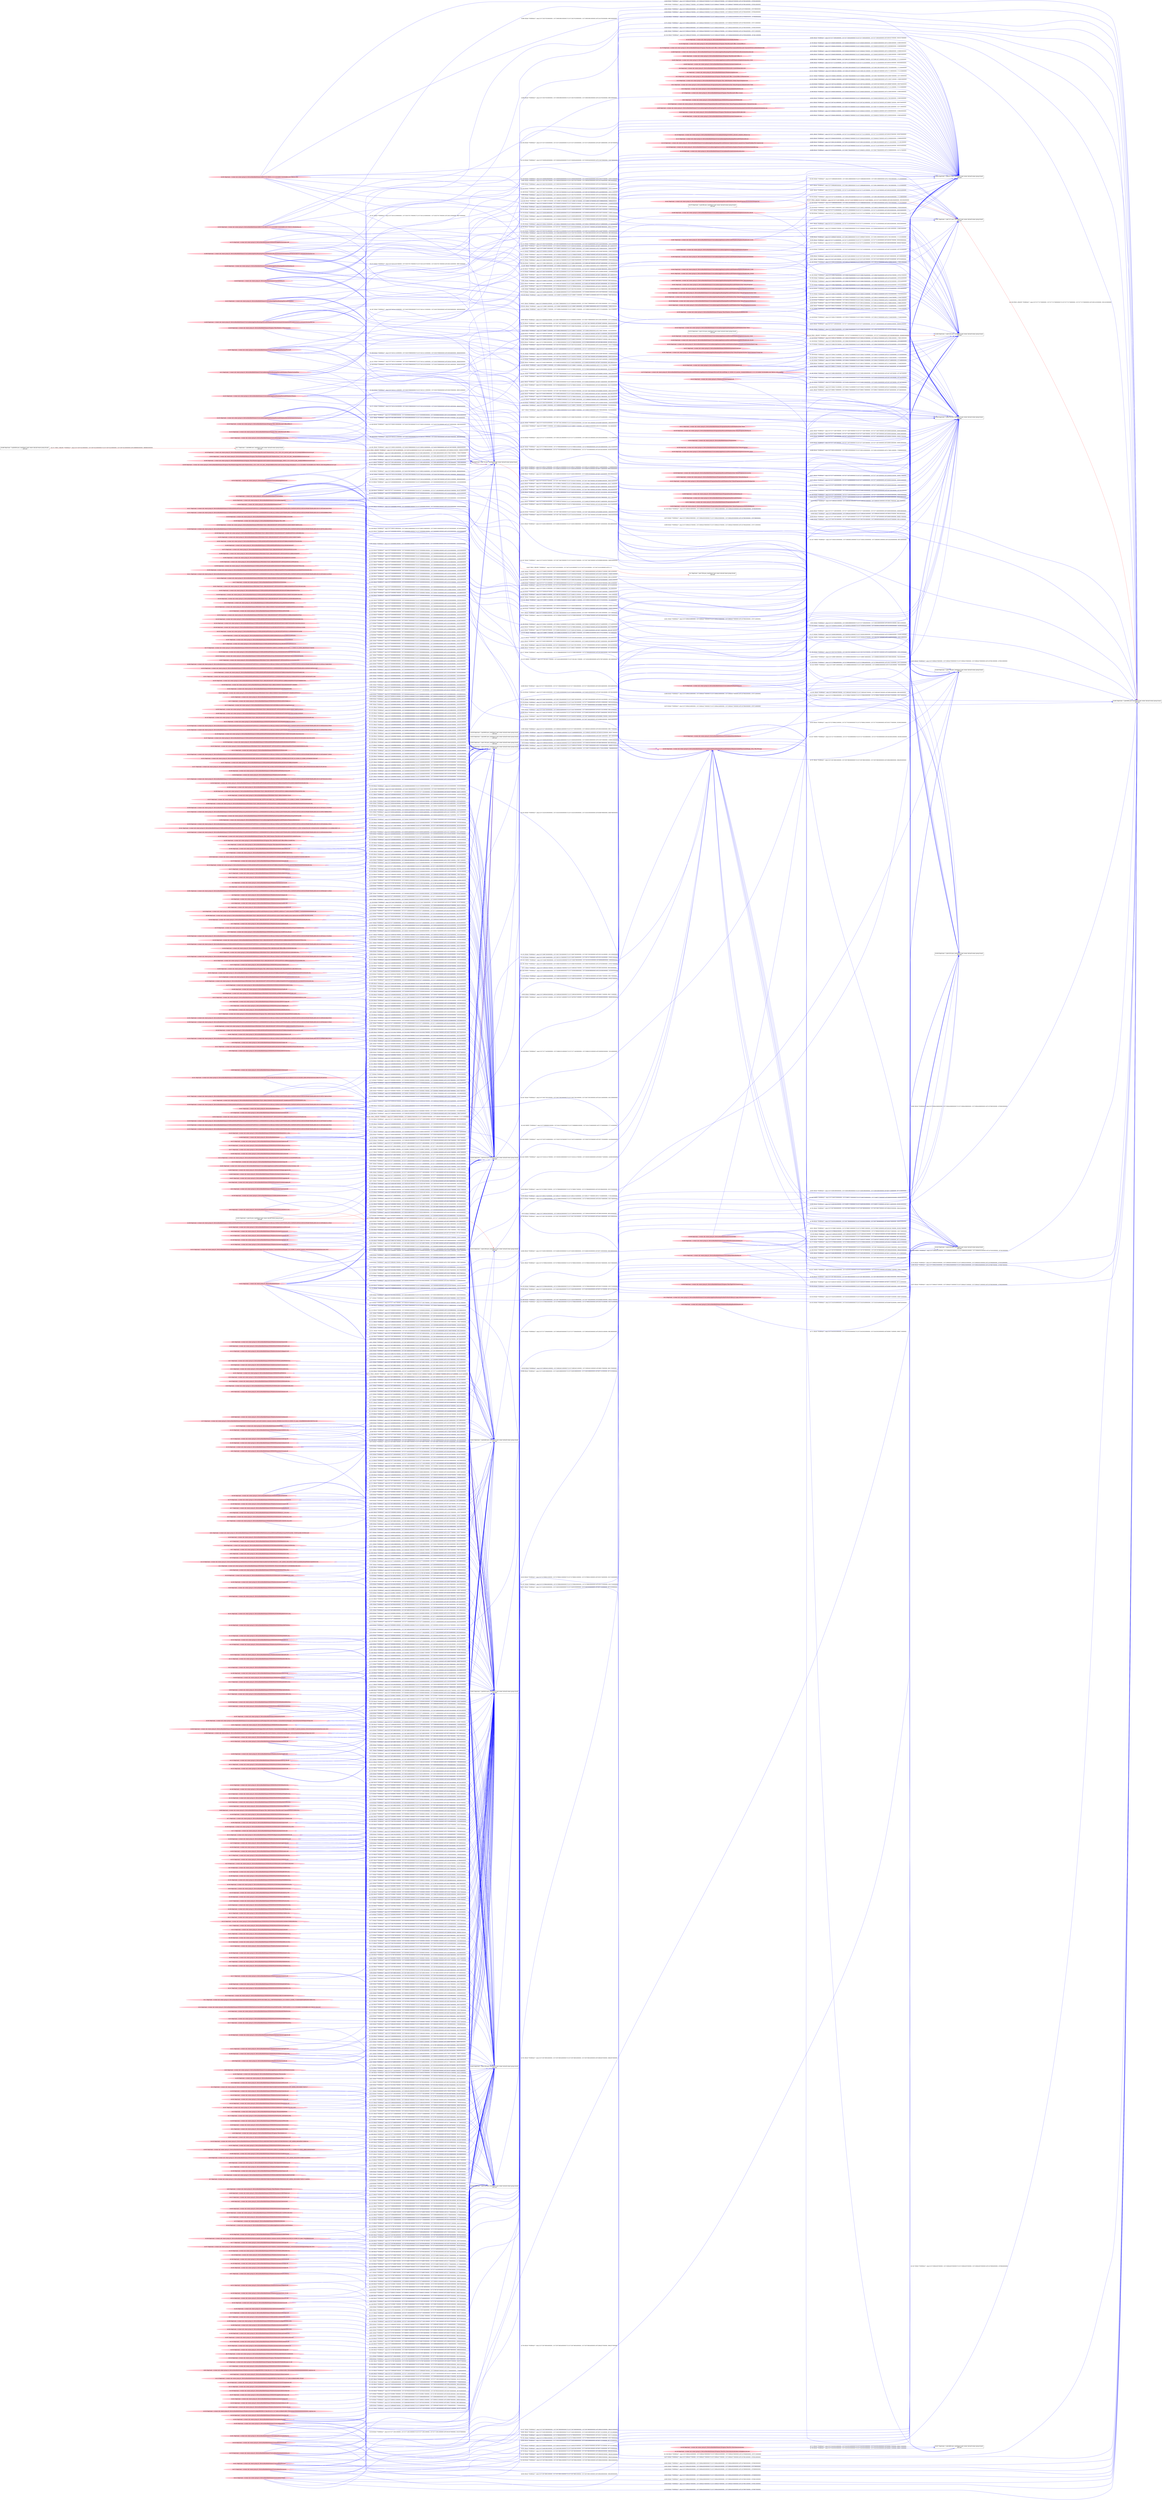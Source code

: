 digraph  {
rankdir=LR
"0"[color=black,label="id:0 HopCount: 0 pid:720 proc_starttime:0 cmd: owner uid:null owner group id:null,\n null null", shape=box,style=solid];
"1"[color=black,label="id:1 HopCount: 1 pid:2768 proc_starttime:0 cmd: owner uid:null owner group id:null,\n null null", shape=box,style=solid];
"0" -> "1" [id=497,__obj="PROC_CREATE"color=red,label="id:497 PROC_CREATE **NORMAL**  seqs:[1557240724191000000, 1557240724191000000] T:[1557240724191000000, 1557240724191000000] relT:[0, 0]",style=solid];
"235"[color=pink,label="id:235 HopCount: -4 owner uid: owner group id: /Device/HarddiskVolume2/Windows/System32/kernel32.dll ", shape=oval,style=filled];
"462"[color=black,label="id:462 HopCount: -3 pid:4780 proc_starttime:0 cmd: owner uid:null owner group id:null,\n null null", shape=box,style=solid];
"235" -> "462" [id=498,__obj="READ"color=blue,label="id:498 READ **NORMAL**  seqs:[1557237546805000000, 1557238063209000000] T:[1557237546805000000, 1557238063209000000] relT:[3177386000000, 2660982000000]",style=solid];
"2"[color=pink,label="id:2 HopCount: -4 owner uid: owner group id: /Device/HarddiskVolume2/Windows/System32/srvcli.dll ", shape=oval,style=filled];
"446"[color=black,label="id:446 HopCount: -3 pid:4516 proc_starttime:0 cmd: owner uid:null owner group id:null,\n null null", shape=box,style=solid];
"2" -> "446" [id=499,__obj="READ"color=blue,label="id:499 READ **NORMAL**  seqs:[1557235100425000000, 1557235100425000000] T:[1557235100425000000, 1557235100425000000] relT:[5623766000000, 5623766000000]",style=solid];
"4"[color=pink,label="id:4 HopCount: -4 owner uid: owner group id: /Device/HarddiskVolume2/WINDOWS/SYSTEM32/UIRIBBON.DLL ", shape=oval,style=filled];
"4" -> "446" [id=500,__obj="READ"color=blue,label="id:500 READ **NORMAL**  seqs:[1557237713836000000, 1557237713836000000] T:[1557237713836000000, 1557237713836000000] relT:[3010355000000, 3010355000000]",style=solid];
"5"[color=pink,label="id:5 HopCount: -4 owner uid: owner group id: /Device/HarddiskVolume2/WINDOWS/SYSTEM32/DRIVERSTORE/FILEREPOSITORY ", shape=oval,style=filled];
"5" -> "462" [id=501,__obj="READ"color=blue,label="id:501 READ **NORMAL**  seqs:[1557237713824000000, 1557237713824000000] T:[1557237713824000000, 1557237713824000000] relT:[3010367000000, 3010367000000]",style=solid];
"6"[color=pink,label="id:6 HopCount: -4 owner uid: owner group id: /Device/HarddiskVolume2/Windows/System32/ninput.dll ", shape=oval,style=filled];
"6" -> "446" [id=502,__obj="READ"color=blue,label="id:502 READ **NORMAL**  seqs:[1557237713836000000, 1557237713836000000] T:[1557237713836000000, 1557237713836000000] relT:[3010355000000, 3010355000000]",style=solid];
"196"[color=pink,label="id:196 HopCount: -4 owner uid: owner group id: /Device/HarddiskVolume2/Windows/System32/msvcrt.dll ", shape=oval,style=filled];
"196" -> "462" [id=503,__obj="READ"color=blue,label="id:503 READ **NORMAL**  seqs:[1557236766546000000, 1557238063211000000] T:[1557236766546000000, 1557238063211000000] relT:[3957645000000, 2660980000000]",style=solid];
"436"[color=pink,label="id:436 HopCount: -4 owner uid: owner group id: /Device/HarddiskVolume2/WINDOWS/system32 ", shape=oval,style=filled];
"436" -> "462" [id=504,__obj="READ"color=blue,label="id:504 READ **NORMAL**  seqs:[1557237713823000000, 1557238281682000000] T:[1557237713823000000, 1557238281682000000] relT:[3010368000000, 2442509000000]",style=solid];
"211"[color=pink,label="id:211 HopCount: -4 owner uid: owner group id: /Device/HarddiskVolume2/WINDOWS/SYSTEM32/PNRPNSP.DLL ", shape=oval,style=filled];
"211" -> "446" [id=505,__obj="READ"color=blue,label="id:505 READ **NORMAL**  seqs:[1557235096172000000, 1557235096172000000] T:[1557235096172000000, 1557235096172000000] relT:[5628019000000, 5628019000000]",style=solid];
"7"[color=pink,label="id:7 HopCount: -4 owner uid: owner group id: /Device/HarddiskVolume2/WINDOWS/SYSTEM32/DRIVERSTORE/FILEREPOSITORY/PRNMS003.INF_AMD64_D953309EC763FCC7/AMD64 ", shape=oval,style=filled];
"7" -> "462" [id=506,__obj="READ"color=blue,label="id:506 READ **NORMAL**  seqs:[1557237713824000000, 1557237713824000000] T:[1557237713824000000, 1557237713824000000] relT:[3010367000000, 3010367000000]",style=solid];
"9"[color=pink,label="id:9 HopCount: -4 owner uid: owner group id: /Device/HarddiskVolume2/windows/system32/DSROLE.dll ", shape=oval,style=filled];
"9" -> "446" [id=507,__obj="READ"color=blue,label="id:507 READ **NORMAL**  seqs:[1557239395235000000, 1557239395235000000] T:[1557239395235000000, 1557239395235000000] relT:[1328956000000, 1328956000000]",style=solid];
"314"[color=pink,label="id:314 HopCount: -4 owner uid: owner group id: /Device/HarddiskVolume2/Windows/System32/Secur32.dll ", shape=oval,style=filled];
"314" -> "462" [id=508,__obj="READ"color=blue,label="id:508 READ **NORMAL**  seqs:[1557238063212000000, 1557238063212000000] T:[1557238063212000000, 1557238063212000000] relT:[2660979000000, 2660979000000]",style=solid];
"220"[color=pink,label="id:220 HopCount: -4 owner uid: owner group id: /Device/HarddiskVolume2/WINDOWS/SYSTEM32/IPHLPAPI.DLL ", shape=oval,style=filled];
"220" -> "446" [id=509,__obj="READ"color=blue,label="id:509 READ **NORMAL**  seqs:[1557235096173000000, 1557235096173000000] T:[1557235096173000000, 1557235096173000000] relT:[5628018000000, 5628018000000]",style=solid];
"495"[color=pink,label="id:495 HopCount: -4 owner uid: owner group id: /Device/HarddiskVolume2/WINDOWS/System32/npmproxy.dll ", shape=oval,style=filled];
"495" -> "462" [id=510,__obj="READ"color=blue,label="id:510 READ **NORMAL**  seqs:[1557236766549000000, 1557236766549000000] T:[1557236766549000000, 1557236766549000000] relT:[3957642000000, 3957642000000]",style=solid];
"263"[color=pink,label="id:263 HopCount: -4 owner uid: owner group id: /Device/HarddiskVolume2/Users/admin/AppData/Local/Packages/Microsoft.Windows.ContentDeliveryManager_cw5n1h2txyewy/Settings/settings.dat ", shape=oval,style=filled];
"263" -> "446" [id=511,__obj="READ"color=blue,label="id:511 READ **NORMAL**  seqs:[1557235822688000000, 1557235822769000000] T:[1557235822688000000, 1557235822769000000] relT:[4901503000000, 4901422000000]",style=solid];
"126"[color=pink,label="id:126 HopCount: -4 owner uid: owner group id: /Device/HarddiskVolume2/Windows/System32/wshqos.dll ", shape=oval,style=filled];
"126" -> "462" [id=512,__obj="READ"color=blue,label="id:512 READ **NORMAL**  seqs:[1557237546807000000, 1557237546807000000] T:[1557237546807000000, 1557237546807000000] relT:[3177384000000, 3177384000000]",style=solid];
"368"[color=pink,label="id:368 HopCount: -4 owner uid: owner group id: /Device/HarddiskVolume2/Users/admin/AppData/Local/Packages/Microsoft.Windows.ContentDeliveryManager_cw5n1h2txyewy/Settings/settings.dat.LOG2 ", shape=oval,style=filled];
"368" -> "462" [id=513,__obj="READ"color=blue,label="id:513 READ **NORMAL**  seqs:[1557236484106000000, 1557237440581000000] T:[1557236484106000000, 1557237440581000000] relT:[4240085000000, 3283610000000]",style=solid];
"376"[color=pink,label="id:376 HopCount: -4 owner uid: owner group id: /Device/HarddiskVolume2/Users/admin/Downloads/desktop.ini ", shape=oval,style=filled];
"376" -> "446" [id=514,__obj="READ"color=blue,label="id:514 READ **NORMAL**  seqs:[1557237713841000000, 1557237713841000000] T:[1557237713841000000, 1557237713841000000] relT:[3010350000000, 3010350000000]",style=solid];
"33"[color=pink,label="id:33 HopCount: -4 owner uid: owner group id: /Device/HarddiskVolume2/Windows/System32/SHCore.dll ", shape=oval,style=filled];
"33" -> "462" [id=515,__obj="READ"color=blue,label="id:515 READ **NORMAL**  seqs:[1557236766549000000, 1557236766549000000] T:[1557236766549000000, 1557236766549000000] relT:[3957642000000, 3957642000000]",style=solid];
"368" -> "446" [id=516,__obj="READ"color=blue,label="id:516 READ **NORMAL**  seqs:[1557235822771000000, 1557235822771000000] T:[1557235822771000000, 1557235822771000000] relT:[4901420000000, 4901420000000]",style=solid];
"184"[color=pink,label="id:184 HopCount: -4 owner uid: owner group id: /Device/HarddiskVolume2/PROGRAM FILES (X86)/MICROSOFT OFFICE/OFFICE15/BIBLIOGRAPHY/STYLE/GOSTTITLE.XSL ", shape=oval,style=filled];
"184" -> "446" [id=517,__obj="READ"color=blue,label="id:517 READ **NORMAL**  seqs:[1557239391646000000, 1557239391646000000] T:[1557239391646000000, 1557239391646000000] relT:[1332545000000, 1332545000000]",style=solid];
"16"[color=pink,label="id:16 HopCount: -4 owner uid: owner group id: /Device/HarddiskVolume2/Windows/System32/oleacc.dll ", shape=oval,style=filled];
"16" -> "446" [id=518,__obj="READ"color=blue,label="id:518 READ **NORMAL**  seqs:[1557237713838000000, 1557237713838000000] T:[1557237713838000000, 1557237713838000000] relT:[3010353000000, 3010353000000]",style=solid];
"15"[color=pink,label="id:15 HopCount: -4 owner uid: owner group id: /Device/HarddiskVolume2/WINDOWS/SYSTEM32/DRIVERSTORE/FILEREPOSITORY/PRNMS003.INF_AMD64_D953309EC763FCC7 ", shape=oval,style=filled];
"15" -> "462" [id=519,__obj="READ"color=blue,label="id:519 READ **NORMAL**  seqs:[1557237713824000000, 1557237713824000000] T:[1557237713824000000, 1557237713824000000] relT:[3010367000000, 3010367000000]",style=solid];
"18"[color=pink,label="id:18 HopCount: -4 owner uid: owner group id: /Device/HarddiskVolume2/Program Files/mozilla/firefox ", shape=oval,style=filled];
"18" -> "462" [id=520,__obj="READ"color=blue,label="id:520 READ **NORMAL**  seqs:[1557238281679000000, 1557238281679000000] T:[1557238281679000000, 1557238281679000000] relT:[2442512000000, 2442512000000]",style=solid];
"88"[color=pink,label="id:88 HopCount: -4 owner uid: owner group id: /Device/HarddiskVolume2/WINDOWS/system32/CRYPTBASE.dll ", shape=oval,style=filled];
"88" -> "446" [id=521,__obj="READ"color=blue,label="id:521 READ **NORMAL**  seqs:[1557238281684000000, 1557239395234000000] T:[1557238281684000000, 1557239395234000000] relT:[2442507000000, 1328957000000]",style=solid];
"21"[color=pink,label="id:21 HopCount: -4 owner uid: owner group id: /Device/HarddiskVolume2/WINDOWS/system32/wbem/wbemprox.dll ", shape=oval,style=filled];
"21" -> "446" [id=522,__obj="READ"color=blue,label="id:522 READ **NORMAL**  seqs:[1557235100426000000, 1557235100426000000] T:[1557235100426000000, 1557235100426000000] relT:[5623765000000, 5623765000000]",style=solid];
"17"[color=black,label="id:17 HopCount: -2 pid:6960 proc_starttime:0 cmd: owner uid:null owner group id:null,\n null null", shape=box,style=solid];
"17" -> "0" [id=523,__obj="PROC_CREATE"color=red,label="id:523 PROC_CREATE **NORMAL**  seqs:[1557236754249000000, 1557236754249000000] T:[1557236754249000000, 1557236754249000000] relT:[3969942000000, 3969942000000]",style=solid];
"221"[color=pink,label="id:221 HopCount: -4 owner uid: owner group id: /Device/HarddiskVolume2/Windows/System32/advapi32.dll ", shape=oval,style=filled];
"221" -> "462" [id=524,__obj="READ"color=blue,label="id:524 READ **NORMAL**  seqs:[1557236766549000000, 1557238063211000000] T:[1557236766549000000, 1557238063211000000] relT:[3957642000000, 2660980000000]",style=solid];
"136"[color=pink,label="id:136 HopCount: -4 owner uid: owner group id: /Device/HarddiskVolume2/Windows/System32/kernel.appcore.dll ", shape=oval,style=filled];
"136" -> "462" [id=525,__obj="READ"color=blue,label="id:525 READ **NORMAL**  seqs:[1557238063213000000, 1557238063213000000] T:[1557238063213000000, 1557238063213000000] relT:[2660978000000, 2660978000000]",style=solid];
"333"[color=pink,label="id:333 HopCount: -4 owner uid: owner group id: /Device/HarddiskVolume2/USERS/ADMIN/APPDATA/LOCAL/MICROSOFT/OFFICE/15.0/WEBSERVICECACHE/ALLUSERS/CLIENTTEMPLATES.CONTENT.OFFICE.NET/SUPPORT-TEMPLATES-EN-US-MT88924273.PNG0 ", shape=oval,style=filled];
"333" -> "446" [id=526,__obj="READ"color=blue,label="id:526 READ **NORMAL**  seqs:[1557239391647000000, 1557239391647000000] T:[1557239391647000000, 1557239391647000000] relT:[1332544000000, 1332544000000]",style=solid];
"22"[color=pink,label="id:22 HopCount: -2 owner uid: owner group id: /Device/HarddiskVolume2/Users/admin/AppData/Roaming/Microsoft/Windows/Themes/CachedFiles ", shape=oval,style=filled];
"22" -> "0" [id=527,__obj="READ"color=blue,label="id:527 READ **NORMAL**  seqs:[1557240140632000000, 1557240342664000000] T:[1557240141056000000, 1557240342647000000] relT:[583135000000, 381544000000]",style=solid];
"25"[color=pink,label="id:25 HopCount: -4 owner uid: owner group id: /Device/HarddiskVolume2/WINDOWS/SYSTEM32/EN-US/FMS.DLL.MUI ", shape=oval,style=filled];
"25" -> "462" [id=528,__obj="READ"color=blue,label="id:528 READ **NORMAL**  seqs:[1557237713846000000, 1557237713846000000] T:[1557237713846000000, 1557237713846000000] relT:[3010345000000, 3010345000000]",style=solid];
"26"[color=pink,label="id:26 HopCount: -4 owner uid: owner group id: /Device/HarddiskVolume2/Users/admin/AppData/Local/Microsoft/Windows/Caches/{AFBF9F1A-8EE8-4C77-AF34-C647E37CA0D9}.1.ver0x0000000000000005.db ", shape=oval,style=filled];
"26" -> "446" [id=529,__obj="READ"color=blue,label="id:529 READ **NORMAL**  seqs:[1557238281688000000, 1557238281688000000] T:[1557238281688000000, 1557238281688000000] relT:[2442503000000, 2442503000000]",style=solid];
"23"[color=pink,label="id:23 HopCount: -2 owner uid: owner group id: /Device/HarddiskVolume2/Users/admin ", shape=oval,style=filled];
"23" -> "0" [id=530,__obj="READ"color=blue,label="id:530 READ **NORMAL**  seqs:[1557239052184000000, 1557240337697000000] T:[1557239052184000000, 1557240337697000000] relT:[1672007000000, 386494000000]",style=solid];
"27"[color=pink,label="id:27 HopCount: -4 owner uid: owner group id: /Device/HarddiskVolume2/WINDOWS/SYSTEM32/AMSIPROXY.DLL ", shape=oval,style=filled];
"441"[color=black,label="id:441 HopCount: -3 pid:6460 proc_starttime:0 cmd: owner uid:null owner group id:null,\n null null", shape=box,style=solid];
"27" -> "441" [id=531,__obj="READ"color=blue,label="id:531 READ **NORMAL**  seqs:[1557236748907000000, 1557236748907000000] T:[1557236748907000000, 1557236748907000000] relT:[3975284000000, 3975284000000]",style=solid];
"30"[color=pink,label="id:30 HopCount: -4 owner uid: owner group id: /Device/HarddiskVolume2/windows/system32/consent.exe ", shape=oval,style=filled];
"30" -> "441" [id=532,__obj="READ"color=blue,label="id:532 READ **NORMAL**  seqs:[1557236748901000000, 1557236748901000000] T:[1557236748901000000, 1557236748901000000] relT:[3975290000000, 3975290000000]",style=solid];
"31"[color=pink,label="id:31 HopCount: -4 owner uid: owner group id: /Device/HarddiskVolume2/WINDOWS/SYSTEM32/AMSI.DLL ", shape=oval,style=filled];
"31" -> "441" [id=533,__obj="READ"color=blue,label="id:533 READ **NORMAL**  seqs:[1557236748904000000, 1557236748904000000] T:[1557236748904000000, 1557236748904000000] relT:[3975287000000, 3975287000000]",style=solid];
"32"[color=pink,label="id:32 HopCount: -4 owner uid: owner group id: /Device/HarddiskVolume2/Windows/System32/powrprof.dll ", shape=oval,style=filled];
"32" -> "441" [id=534,__obj="READ"color=blue,label="id:534 READ **NORMAL**  seqs:[1557236748907000000, 1557236748907000000] T:[1557236748907000000, 1557236748907000000] relT:[3975284000000, 3975284000000]",style=solid];
"34"[color=pink,label="id:34 HopCount: -4 owner uid: owner group id: /Device/HarddiskVolume2/Windows/System32/windows.storage.dll ", shape=oval,style=filled];
"34" -> "441" [id=535,__obj="READ"color=blue,label="id:535 READ **NORMAL**  seqs:[1557236748906000000, 1557236748906000000] T:[1557236748906000000, 1557236748906000000] relT:[3975285000000, 3975285000000]",style=solid];
"107"[color=pink,label="id:107 HopCount: -4 owner uid: owner group id: /Device/HarddiskVolume2/WINDOWS/system32/NETAPI32.dll ", shape=oval,style=filled];
"107" -> "462" [id=536,__obj="READ"color=blue,label="id:536 READ **NORMAL**  seqs:[1557238063212000000, 1557238063212000000] T:[1557238063212000000, 1557238063212000000] relT:[2660979000000, 2660979000000]",style=solid];
"37"[color=pink,label="id:37 HopCount: -4 owner uid: owner group id: /Device/HarddiskVolume2/Windows/System32/atlthunk.dll ", shape=oval,style=filled];
"37" -> "446" [id=537,__obj="READ"color=blue,label="id:537 READ **NORMAL**  seqs:[1557237713838000000, 1557237713838000000] T:[1557237713838000000, 1557237713838000000] relT:[3010353000000, 3010353000000]",style=solid];
"412"[color=pink,label="id:412 HopCount: -4 owner uid: owner group id: /Device/HarddiskVolume2/Users/admin/Videos ", shape=oval,style=filled];
"412" -> "462" [id=538,__obj="READ"color=blue,label="id:538 READ **NORMAL**  seqs:[1557237713821000000, 1557237713821000000] T:[1557237713821000000, 1557237713821000000] relT:[3010370000000, 3010370000000]",style=solid];
"88" -> "462" [id=539,__obj="READ"color=blue,label="id:539 READ **NORMAL**  seqs:[1557236766549000000, 1557236766549000000] T:[1557236766549000000, 1557236766549000000] relT:[3957642000000, 3957642000000]",style=solid];
"25" -> "446" [id=540,__obj="READ"color=blue,label="id:540 READ **NORMAL**  seqs:[1557237714048000000, 1557237714048000000] T:[1557237714048000000, 1557237714048000000] relT:[3010143000000, 3010143000000]",style=solid];
"280"[color=pink,label="id:280 HopCount: -4 owner uid: owner group id: /Device/HarddiskVolume2/Program Files (x86)/Common Files/Microsoft Shared/OFFICE15/MSPTLS.DLL ", shape=oval,style=filled];
"280" -> "446" [id=541,__obj="READ"color=blue,label="id:541 READ **NORMAL**  seqs:[1557239392449000000, 1557239392449000000] T:[1557239392449000000, 1557239392449000000] relT:[1331742000000, 1331742000000]",style=solid];
"39"[color=pink,label="id:39 HopCount: -4 owner uid: owner group id: /Device/HarddiskVolume2/PROGRAM FILES/MOZILLA/FIREFOX/DEPENDENTLIBS.LIST ", shape=oval,style=filled];
"39" -> "446" [id=542,__obj="READ"color=blue,label="id:542 READ **NORMAL**  seqs:[1557238281685000000, 1557238281685000000] T:[1557238281685000000, 1557238281685000000] relT:[2442506000000, 2442506000000]",style=solid];
"321"[color=pink,label="id:321 HopCount: -4 owner uid: owner group id: /Device/HarddiskVolume2/WINDOWS/GLOBALIZATION ", shape=oval,style=filled];
"321" -> "462" [id=543,__obj="READ"color=blue,label="id:543 READ **NORMAL**  seqs:[1557237713822000000, 1557238281681000000] T:[1557237713822000000, 1557238281681000000] relT:[3010369000000, 2442510000000]",style=solid];
"38"[color=pink,label="id:38 HopCount: -4 owner uid: owner group id: /Device/HarddiskVolume2/WINDOWS/System32/DriverStore ", shape=oval,style=filled];
"38" -> "462" [id=544,__obj="READ"color=blue,label="id:544 READ **NORMAL**  seqs:[1557237713824000000, 1557237713824000000] T:[1557237713824000000, 1557237713824000000] relT:[3010367000000, 3010367000000]",style=solid];
"292"[color=pink,label="id:292 HopCount: -4 owner uid: owner group id: /Device/HarddiskVolume2/Users/admin/AppData/Local/Microsoft ", shape=oval,style=filled];
"292" -> "462" [id=545,__obj="READ"color=blue,label="id:545 READ **NORMAL**  seqs:[1557237713819000000, 1557238281681000000] T:[1557237713819000000, 1557238281681000000] relT:[3010372000000, 2442510000000]",style=solid];
"221" -> "446" [id=546,__obj="READ"color=blue,label="id:546 READ **NORMAL**  seqs:[1557235100422000000, 1557238281684000000] T:[1557235100422000000, 1557238281684000000] relT:[5623769000000, 2442507000000]",style=solid];
"90"[color=pink,label="id:90 HopCount: -4 owner uid: owner group id: /Device/HarddiskVolume2/Windows/System32/ntdll.dll ", shape=oval,style=filled];
"90" -> "462" [id=547,__obj="READ"color=blue,label="id:547 READ **NORMAL**  seqs:[1557237546805000000, 1557238063209000000] T:[1557237546805000000, 1557238063209000000] relT:[3177386000000, 2660982000000]",style=solid];
"200"[color=pink,label="id:200 HopCount: -4 owner uid: owner group id: /Device/HarddiskVolume2/Windows/System32/gdi32.dll ", shape=oval,style=filled];
"200" -> "446" [id=548,__obj="READ"color=blue,label="id:548 READ **NORMAL**  seqs:[1557235100423000000, 1557238281685000000] T:[1557235100423000000, 1557238281685000000] relT:[5623768000000, 2442506000000]",style=solid];
"168"[color=pink,label="id:168 HopCount: -4 owner uid: owner group id: /Device/HarddiskVolume2/Windows/System32/bcryptprimitives.dll ", shape=oval,style=filled];
"168" -> "462" [id=549,__obj="READ"color=blue,label="id:549 READ **NORMAL**  seqs:[1557236766547000000, 1557236766547000000] T:[1557236766547000000, 1557236766547000000] relT:[3957644000000, 3957644000000]",style=solid];
"249"[color=pink,label="id:249 HopCount: -4 owner uid: owner group id: /Device/HarddiskVolume2/USERS/ADMIN/APPDATA/ROAMING/MICROSOFT/BIBLIOGRAPHY/STYLE/SIST02.XSL ", shape=oval,style=filled];
"249" -> "446" [id=550,__obj="READ"color=blue,label="id:550 READ **NORMAL**  seqs:[1557239391646000000, 1557239391646000000] T:[1557239391646000000, 1557239391646000000] relT:[1332545000000, 1332545000000]",style=solid];
"354"[color=pink,label="id:354 HopCount: -4 owner uid: owner group id: /Device/HarddiskVolume2/Users/admin/AppData/Local ", shape=oval,style=filled];
"354" -> "462" [id=551,__obj="READ"color=blue,label="id:551 READ **NORMAL**  seqs:[1557237713819000000, 1557238281680000000] T:[1557237713819000000, 1557238281680000000] relT:[3010372000000, 2442511000000]",style=solid];
"42"[color=pink,label="id:42 HopCount: -4 owner uid: owner group id: /Device/HarddiskVolume2/Windows/System32/BCP47Langs.dll ", shape=oval,style=filled];
"42" -> "446" [id=552,__obj="READ"color=blue,label="id:552 READ **NORMAL**  seqs:[1557237713837000000, 1557237713837000000] T:[1557237713837000000, 1557237713837000000] relT:[3010354000000, 3010354000000]",style=solid];
"196" -> "441" [id=553,__obj="READ"color=blue,label="id:553 READ **NORMAL**  seqs:[1557236748903000000, 1557236748903000000] T:[1557236748903000000, 1557236748903000000] relT:[3975288000000, 3975288000000]",style=solid];
"12"[color=pink,label="id:12 HopCount: -4 owner uid: owner group id: /Device/HarddiskVolume2/PROGRAM FILES/WINDOWS NT/ACCESSORIES/EN-US/WORDPAD.EXE.MUI ", shape=oval,style=filled];
"12" -> "462" [id=554,__obj="READ"color=blue,label="id:554 READ **NORMAL**  seqs:[1557237713843000000, 1557237713843000000] T:[1557237713843000000, 1557237713843000000] relT:[3010348000000, 3010348000000]",style=solid];
"43"[color=pink,label="id:43 HopCount: -4 owner uid: owner group id: /Device/HarddiskVolume2/WINDOWS/SYSTEM32/WMSGAPI.DLL ", shape=oval,style=filled];
"43" -> "441" [id=555,__obj="READ"color=blue,label="id:555 READ **NORMAL**  seqs:[1557236748904000000, 1557236748904000000] T:[1557236748904000000, 1557236748904000000] relT:[3975287000000, 3975287000000]",style=solid];
"45"[color=pink,label="id:45 HopCount: -4 owner uid: owner group id: /Device/HarddiskVolume2/Windows/System32/userenv.dll ", shape=oval,style=filled];
"45" -> "441" [id=556,__obj="READ"color=blue,label="id:556 READ **NORMAL**  seqs:[1557236748904000000, 1557236748904000000] T:[1557236748904000000, 1557236748904000000] relT:[3975287000000, 3975287000000]",style=solid];
"46"[color=pink,label="id:46 HopCount: -4 owner uid: owner group id: /Device/HarddiskVolume2/WINDOWS/SYSTEM32/EN-US/CONSENT.EXE.MUI ", shape=oval,style=filled];
"46" -> "441" [id=557,__obj="READ"color=blue,label="id:557 READ **NORMAL**  seqs:[1557236748906000000, 1557236748906000000] T:[1557236748906000000, 1557236748906000000] relT:[3975285000000, 3975285000000]",style=solid];
"226"[color=pink,label="id:226 HopCount: -4 owner uid: owner group id: /Device/HarddiskVolume2/WINDOWS/system32/combase.dll ", shape=oval,style=filled];
"226" -> "441" [id=558,__obj="READ"color=blue,label="id:558 READ **NORMAL**  seqs:[1557236748903000000, 1557236748903000000] T:[1557236748903000000, 1557236748903000000] relT:[3975288000000, 3975288000000]",style=solid];
"235" -> "441" [id=559,__obj="READ"color=blue,label="id:559 READ **NORMAL**  seqs:[1557236748901000000, 1557236748901000000] T:[1557236748901000000, 1557236748901000000] relT:[3975290000000, 3975290000000]",style=solid];
"213"[color=pink,label="id:213 HopCount: -4 owner uid: owner group id: /Device/HarddiskVolume2/Windows/System32/msvcp_win.dll ", shape=oval,style=filled];
"213" -> "441" [id=560,__obj="READ"color=blue,label="id:560 READ **NORMAL**  seqs:[1557236748902000000, 1557236748902000000] T:[1557236748902000000, 1557236748902000000] relT:[3975289000000, 3975289000000]",style=solid];
"53"[color=pink,label="id:53 HopCount: -4 owner uid: owner group id: /Device/HarddiskVolume2/WINDOWS/system32/dbghelp.dll ", shape=oval,style=filled];
"53" -> "446" [id=561,__obj="READ"color=blue,label="id:561 READ **NORMAL**  seqs:[1557235100425000000, 1557238281684000000] T:[1557235100425000000, 1557238281684000000] relT:[5623766000000, 2442507000000]",style=solid];
"225"[color=pink,label="id:225 HopCount: -4 owner uid: owner group id: /Device/HarddiskVolume2/Windows/System32/user32.dll ", shape=oval,style=filled];
"461"[color=black,label="id:461 HopCount: -3 pid:6424 proc_starttime:0 cmd: owner uid:null owner group id:null,\n null null", shape=box,style=solid];
"225" -> "461" [id=562,__obj="READ"color=blue,label="id:562 READ **NORMAL**  seqs:[1557238943622000000, 1557239390908000000] T:[1557238943622000000, 1557239390908000000] relT:[1780569000000, 1333283000000]",style=solid];
"54"[color=pink,label="id:54 HopCount: -4 owner uid: owner group id: /Device/HarddiskVolume2/Program Files/mozilla/firefox/firefox.exe ", shape=oval,style=filled];
"454"[color=black,label="id:454 HopCount: -3 pid:8112 proc_starttime:0 cmd: owner uid:null owner group id:null,\n null null", shape=box,style=solid];
"54" -> "454" [id=563,__obj="READ"color=blue,label="id:563 READ **NORMAL**  seqs:[1557239012880000000, 1557239012881000000] T:[1557239012880000000, 1557239012881000000] relT:[1711311000000, 1711310000000]",style=solid];
"245"[color=pink,label="id:245 HopCount: -4 owner uid: owner group id: /Device/HarddiskVolume2/USERS/ADMIN/APPDATA/LOCAL/MICROSOFT/OFFICE/15.0/WEBSERVICECACHE/ALLUSERS/CLIENTTEMPLATES.CONTENT.OFFICE.NET/SUPPORT-TEMPLATES-EN-US-MT89352992.PNG0 ", shape=oval,style=filled];
"245" -> "446" [id=564,__obj="READ"color=blue,label="id:564 READ **NORMAL**  seqs:[1557239391647000000, 1557239391647000000] T:[1557239391647000000, 1557239391647000000] relT:[1332544000000, 1332544000000]",style=solid];
"57"[color=pink,label="id:57 HopCount: -4 owner uid: owner group id: /Device/HarddiskVolume2/WINDOWS/SYSTEM32/FMS.DLL ", shape=oval,style=filled];
"57" -> "462" [id=565,__obj="READ"color=blue,label="id:565 READ **NORMAL**  seqs:[1557237713846000000, 1557237714061000000] T:[1557237713846000000, 1557237714061000000] relT:[3010345000000, 3010130000000]",style=solid];
"370"[color=pink,label="id:370 HopCount: -4 owner uid: owner group id: /Device/HarddiskVolume2/WINDOWS ", shape=oval,style=filled];
"370" -> "446" [id=566,__obj="READ"color=blue,label="id:566 READ **NORMAL**  seqs:[1557238943617000000, 1557238943617000000] T:[1557238943617000000, 1557238943617000000] relT:[1780574000000, 1780574000000]",style=solid];
"55"[color=pink,label="id:55 HopCount: -4 owner uid: owner group id: /Device/HarddiskVolume2/WINDOWS/SYSTEM32/MSXML3R.DLL ", shape=oval,style=filled];
"55" -> "446" [id=567,__obj="READ"color=blue,label="id:567 READ **NORMAL**  seqs:[1557237713836000000, 1557237713836000000] T:[1557237713836000000, 1557237713836000000] relT:[3010355000000, 3010355000000]",style=solid];
"422"[color=pink,label="id:422 HopCount: -2 owner uid: owner group id: /Device/HarddiskVolume2 ", shape=oval,style=filled];
"422" -> "461" [id=568,__obj="READ"color=blue,label="id:568 READ **NORMAL**  seqs:[1557238984684000000, 1557240131036000000] T:[1557238984684000000, 1557240131036000000] relT:[1739507000000, 593155000000]",style=solid];
"344"[color=pink,label="id:344 HopCount: -4 owner uid: owner group id: /Device/HarddiskVolume2/PROGRAM FILES (X86)/MICROSOFT OFFICE/OFFICE15/BIBLIOGRAPHY/STYLE/IEEE2006OFFICEONLINE.XSL ", shape=oval,style=filled];
"344" -> "461" [id=569,__obj="READ"color=blue,label="id:569 READ **NORMAL**  seqs:[1557239390919000000, 1557239390919000000] T:[1557239390919000000, 1557239390919000000] relT:[1333272000000, 1333272000000]",style=solid];
"291"[color=pink,label="id:291 HopCount: -4 owner uid: owner group id: /Device/HarddiskVolume2/USERS/ADMIN/APPDATA/LOCAL/MICROSOFT/OFFICE/15.0/WEBSERVICECACHE/ALLUSERS/CLIENTTEMPLATES.CONTENT.OFFICE.NET/SUPPORT-TEMPLATES-EN-US-MT02923949.PNG0 ", shape=oval,style=filled];
"291" -> "461" [id=570,__obj="READ"color=blue,label="id:570 READ **NORMAL**  seqs:[1557239390925000000, 1557239390926000000] T:[1557239390926000000, 1557239390926000000] relT:[1333265000000, 1333265000000]",style=solid];
"294"[color=pink,label="id:294 HopCount: -4 owner uid: owner group id: /Device/HarddiskVolume2/Windows/System32/rpcrt4.dll ", shape=oval,style=filled];
"294" -> "462" [id=571,__obj="READ"color=blue,label="id:571 READ **NORMAL**  seqs:[1557237546806000000, 1557238063210000000] T:[1557237546806000000, 1557238063210000000] relT:[3177385000000, 2660981000000]",style=solid];
"247"[color=pink,label="id:247 HopCount: -4 owner uid: owner group id: /Device/HarddiskVolume2/WINDOWS/SYSTEM32/WBEM/EN-US/WMIUTILS.DLL.MUI ", shape=oval,style=filled];
"247" -> "461" [id=572,__obj="READ"color=blue,label="id:572 READ **NORMAL**  seqs:[1557238943627000000, 1557238943627000000] T:[1557238943627000000, 1557238943627000000] relT:[1780564000000, 1780564000000]",style=solid];
"67"[color=pink,label="id:67 HopCount: -4 owner uid: owner group id: /Device/HarddiskVolume2/Windows/System32/WSHTCPIP.DLL ", shape=oval,style=filled];
"67" -> "462" [id=573,__obj="READ"color=blue,label="id:573 READ **NORMAL**  seqs:[1557237546807000000, 1557237546807000000] T:[1557237546807000000, 1557237546807000000] relT:[3177384000000, 3177384000000]",style=solid];
"171"[color=pink,label="id:171 HopCount: -4 owner uid: owner group id: /Device/HarddiskVolume2/Windows/System32/tzres.dll ", shape=oval,style=filled];
"171" -> "446" [id=574,__obj="READ"color=blue,label="id:574 READ **NORMAL**  seqs:[1557237713837000000, 1557237713837000000] T:[1557237713837000000, 1557237713837000000] relT:[3010354000000, 3010354000000]",style=solid];
"61"[color=pink,label="id:61 HopCount: -4 owner uid: owner group id: /Device/HarddiskVolume2/WINDOWS/SERVICEPROFILES/LOCALSERVICE/APPDATA/LOCAL/FONTCACHE/~FONTCACHE-SYSTEM.DAT ", shape=oval,style=filled];
"61" -> "461" [id=575,__obj="READ"color=blue,label="id:575 READ **NORMAL**  seqs:[1557239390914000000, 1557239390914000000] T:[1557239390914000000, 1557239390914000000] relT:[1333277000000, 1333277000000]",style=solid];
"437"[color=pink,label="id:437 HopCount: -2 owner uid: owner group id: /Device/HarddiskVolume4 ", shape=oval,style=filled];
"437" -> "462" [id=576,__obj="READ"color=blue,label="id:576 READ **NORMAL**  seqs:[1557237713817000000, 1557238281674000000] T:[1557237713817000000, 1557238281674000000] relT:[3010374000000, 2442517000000]",style=solid];
"321" -> "446" [id=577,__obj="READ"color=blue,label="id:577 READ **NORMAL**  seqs:[1557238943617000000, 1557238943617000000] T:[1557238943617000000, 1557238943617000000] relT:[1780574000000, 1780574000000]",style=solid];
"63"[color=pink,label="id:63 HopCount: -4 owner uid: owner group id: /Device/HarddiskVolume2/Users/admin/AppData/Local/Microsoft/Windows/Caches ", shape=oval,style=filled];
"63" -> "462" [id=578,__obj="READ"color=blue,label="id:578 READ **NORMAL**  seqs:[1557237713820000000, 1557238281681000000] T:[1557237713820000000, 1557238281681000000] relT:[3010371000000, 2442510000000]",style=solid];
"64"[color=pink,label="id:64 HopCount: -4 owner uid: owner group id: /Device/HarddiskVolume2/WINDOWS/SYSTEM32/MSVCP140.DLL ", shape=oval,style=filled];
"64" -> "446" [id=579,__obj="READ"color=blue,label="id:579 READ **NORMAL**  seqs:[1557238281684000000, 1557238281684000000] T:[1557238281684000000, 1557238281684000000] relT:[2442507000000, 2442507000000]",style=solid];
"114"[color=pink,label="id:114 HopCount: -4 owner uid: owner group id: /Device/HarddiskVolume2/WINDOWS/Registration/R00000000000d.clb ", shape=oval,style=filled];
"114" -> "441" [id=580,__obj="READ"color=blue,label="id:580 READ **NORMAL**  seqs:[1557236748907000000, 1557236748907000000] T:[1557236748907000000, 1557236748907000000] relT:[3975284000000, 3975284000000]",style=solid];
"241"[color=pink,label="id:241 HopCount: -4 owner uid: owner group id: /Device/HarddiskVolume2/USERS/ADMIN/APPDATA/LOCALLOW/MICROSOFT/CRYPTNETURLCACHE/METADATA/6BADA8974A10C4BD62CC921D13E43B18_88614FFAD35D353421B8A7E1FE18FCE4 ", shape=oval,style=filled];
"241" -> "461" [id=581,__obj="READ"color=blue,label="id:581 READ **NORMAL**  seqs:[1557239390921000000, 1557239390921000000] T:[1557239390921000000, 1557239390921000000] relT:[1333270000000, 1333270000000]",style=solid];
"366"[color=pink,label="id:366 HopCount: -2 owner uid: owner group id: /Device/HarddiskVolume1 ", shape=oval,style=filled];
"366" -> "441" [id=582,__obj="READ"color=blue,label="id:582 READ **NORMAL**  seqs:[1557236766545000000, 1557236766545000000] T:[1557236766545000000, 1557236766545000000] relT:[3957646000000, 3957646000000]",style=solid];
"36"[color=pink,label="id:36 HopCount: -4 owner uid: owner group id: /Device/HarddiskVolume2/WINDOWS/SYSWOW64/D3D10WARP.DLL ", shape=oval,style=filled];
"36" -> "461" [id=583,__obj="READ"color=blue,label="id:583 READ **NORMAL**  seqs:[1557239390911000000, 1557239390911000000] T:[1557239390911000000, 1557239390911000000] relT:[1333280000000, 1333280000000]",style=solid];
"337"[color=pink,label="id:337 HopCount: -4 owner uid: owner group id: /Device/HarddiskVolume2/Users/admin/AppData/Local/Packages/Microsoft.Windows.ContentDeliveryManager_cw5n1h2txyewy/Settings/settings.dat.LOG1 ", shape=oval,style=filled];
"337" -> "462" [id=584,__obj="READ"color=blue,label="id:584 READ **NORMAL**  seqs:[1557236484007000000, 1557237440581000000] T:[1557236484007000000, 1557237440581000000] relT:[4240184000000, 3283610000000]",style=solid];
"217"[color=pink,label="id:217 HopCount: -4 owner uid: owner group id: /Device/HarddiskVolume2/Windows/System32/win32u.dll ", shape=oval,style=filled];
"217" -> "446" [id=585,__obj="READ"color=blue,label="id:585 READ **NORMAL**  seqs:[1557237713833000000, 1557239395234000000] T:[1557237713833000000, 1557239395234000000] relT:[3010358000000, 1328957000000]",style=solid];
"65"[color=pink,label="id:65 HopCount: -4 owner uid: owner group id: /Device/HarddiskVolume2/Windows/System32/msasn1.dll ", shape=oval,style=filled];
"65" -> "441" [id=586,__obj="READ"color=blue,label="id:586 READ **NORMAL**  seqs:[1557236748903000000, 1557236748903000000] T:[1557236748903000000, 1557236748903000000] relT:[3975288000000, 3975288000000]",style=solid];
"195"[color=pink,label="id:195 HopCount: -4 owner uid: owner group id: /Device/HarddiskVolume2/Windows/System32/sspicli.dll ", shape=oval,style=filled];
"195" -> "441" [id=587,__obj="READ"color=blue,label="id:587 READ **NORMAL**  seqs:[1557236748904000000, 1557236748904000000] T:[1557236748904000000, 1557236748904000000] relT:[3975287000000, 3975287000000]",style=solid];
"68"[color=pink,label="id:68 HopCount: -4 owner uid: owner group id: /Device/HarddiskVolume2/Windows/System32/urlmon.dll ", shape=oval,style=filled];
"68" -> "441" [id=588,__obj="READ"color=blue,label="id:588 READ **NORMAL**  seqs:[1557236748908000000, 1557236748908000000] T:[1557236748908000000, 1557236748908000000] relT:[3975283000000, 3975283000000]",style=solid];
"266"[color=pink,label="id:266 HopCount: -4 owner uid: owner group id: /Device/HarddiskVolume2/WINDOWS/SYSTEM32/LOCALE.NLS ", shape=oval,style=filled];
"266" -> "441" [id=589,__obj="READ"color=blue,label="id:589 READ **NORMAL**  seqs:[1557236748902000000, 1557236748902000000] T:[1557236748902000000, 1557236748902000000] relT:[3975289000000, 3975289000000]",style=solid];
"73"[color=pink,label="id:73 HopCount: -4 owner uid: owner group id: /Device/HarddiskVolume2/WINDOWS/WinSxS/amd64_microsoft.windows.common-controls_6595b64144ccf1df_6.0.16299.125_none_15cbcf8893620c09/COMCTL32.dll ", shape=oval,style=filled];
"73" -> "441" [id=590,__obj="READ"color=blue,label="id:590 READ **NORMAL**  seqs:[1557236748905000000, 1557236748905000000] T:[1557236748905000000, 1557236748905000000] relT:[3975286000000, 3975286000000]",style=solid];
"310"[color=pink,label="id:310 HopCount: -4 owner uid: owner group id: /Device/HarddiskVolume2/WINDOWS/SYSTEM32/EN-US ", shape=oval,style=filled];
"310" -> "461" [id=591,__obj="READ"color=blue,label="id:591 READ **NORMAL**  seqs:[1557238984686000000, 1557240131037000000] T:[1557238984686000000, 1557240131037000000] relT:[1739505000000, 593154000000]",style=solid];
"75"[color=pink,label="id:75 HopCount: -4 owner uid: owner group id: /Device/HarddiskVolume2/WINDOWS/SYSWOW64/D2D1.DLL ", shape=oval,style=filled];
"75" -> "461" [id=592,__obj="READ"color=blue,label="id:592 READ **NORMAL**  seqs:[1557239390910000000, 1557239390910000000] T:[1557239390910000000, 1557239390910000000] relT:[1333281000000, 1333281000000]",style=solid];
"458"[color=pink,label="id:458 HopCount: -4 owner uid: owner group id: /Device/HarddiskVolume2/Users/admin/AppData/Local/Microsoft/Windows/Explorer/thumbcache_idx.db ", shape=oval,style=filled];
"458" -> "454" [id=593,__obj="READ"color=blue,label="id:593 READ **NORMAL**  seqs:[1557237721264000000, 1557237721265000000] T:[1557237721264000000, 1557237721265000000] relT:[3002927000000, 3002926000000]",style=solid];
"412" -> "454" [id=594,__obj="READ"color=blue,label="id:594 READ **NORMAL**  seqs:[1557239834021000000, 1557239834021000000] T:[1557239834021000000, 1557239834021000000] relT:[890170000000, 890170000000]",style=solid];
"201"[color=pink,label="id:201 HopCount: -4 owner uid: owner group id: /Device/HarddiskVolume2/WINDOWS/SYSTEM32/wbemcomn.dll ", shape=oval,style=filled];
"201" -> "461" [id=595,__obj="READ"color=blue,label="id:595 READ **NORMAL**  seqs:[1557238943626000000, 1557238943626000000] T:[1557238943626000000, 1557238943626000000] relT:[1780565000000, 1780565000000]",style=solid];
"459"[color=pink,label="id:459 HopCount: -4 owner uid: owner group id: /Device/HarddiskVolume2/Program Files/Windows NT/Accessories ", shape=oval,style=filled];
"459" -> "454" [id=596,__obj="READ"color=blue,label="id:596 READ **NORMAL**  seqs:[1557239464058000000, 1557239465523000000] T:[1557239464058000000, 1557239465523000000] relT:[1260133000000, 1258668000000]",style=solid];
"23" -> "454" [id=597,__obj="READ"color=blue,label="id:597 READ **NORMAL**  seqs:[1557234662220000000, 1557239834049000000] T:[1557234662220000000, 1557239834049000000] relT:[6061971000000, 890142000000]",style=solid];
"79"[color=pink,label="id:79 HopCount: -4 owner uid: owner group id: /Device/HarddiskVolume2/Program Files/Microsoft Office 15/root ", shape=oval,style=filled];
"79" -> "454" [id=598,__obj="READ"color=blue,label="id:598 READ **NORMAL**  seqs:[1557239465538000000, 1557239465538000000] T:[1557239465538000000, 1557239465538000000] relT:[1258653000000, 1258653000000]",style=solid];
"214"[color=pink,label="id:214 HopCount: -4 owner uid: owner group id: /Device/HarddiskVolume2/PROGRAM FILES (X86)/MICROSOFT OFFICE/OFFICE15/1033/WWINTL.DLL ", shape=oval,style=filled];
"214" -> "461" [id=599,__obj="READ"color=blue,label="id:599 READ **NORMAL**  seqs:[1557239390913000000, 1557239390913000000] T:[1557239390913000000, 1557239390913000000] relT:[1333278000000, 1333278000000]",style=solid];
"78"[color=pink,label="id:78 HopCount: -4 owner uid: owner group id: /Device/HarddiskVolume2/WINDOWS/SYSWOW64/GDI32.DLL ", shape=oval,style=filled];
"78" -> "461" [id=600,__obj="READ"color=blue,label="id:600 READ **NORMAL**  seqs:[1557239390909000000, 1557239390909000000] T:[1557239390909000000, 1557239390909000000] relT:[1333282000000, 1333282000000]",style=solid];
"333" -> "461" [id=601,__obj="READ"color=blue,label="id:601 READ **NORMAL**  seqs:[1557239390923000000, 1557239390923000000] T:[1557239390923000000, 1557239390923000000] relT:[1333268000000, 1333268000000]",style=solid];
"386"[color=pink,label="id:386 HopCount: -2 owner uid: owner group id: /Device/HarddiskVolume2/Users/admin/AppData/Roaming/Microsoft/Windows/Recent/AutomaticDestinations/5f7b5f1e01b83767.automaticDestinations-ms ", shape=oval,style=filled];
"386" -> "454" [id=602,__obj="READ"color=blue,label="id:602 READ **NORMAL**  seqs:[1557238276347000000, 1557239834028000000] T:[1557238276347000000, 1557239834028000000] relT:[2447844000000, 890163000000]",style=solid];
"136" -> "461" [id=603,__obj="READ"color=blue,label="id:603 READ **NORMAL**  seqs:[1557238943625000000, 1557238943625000000] T:[1557238943625000000, 1557238943625000000] relT:[1780566000000, 1780566000000]",style=solid];
"81"[color=pink,label="id:81 HopCount: -4 owner uid: owner group id: /Device/HarddiskVolume2/WINDOWS/system32/NOTEPAD.EXE ", shape=oval,style=filled];
"81" -> "454" [id=604,__obj="READ"color=blue,label="id:604 READ **NORMAL**  seqs:[1557238984963000000, 1557239465558000000] T:[1557238984963000000, 1557239465558000000] relT:[1739228000000, 1258633000000]",style=solid];
"154"[color=pink,label="id:154 HopCount: -4 owner uid: owner group id: /Device/HarddiskVolume2/WINDOWS/Globalization/Sorting/sortdefault.nls ", shape=oval,style=filled];
"154" -> "446" [id=605,__obj="READ"color=blue,label="id:605 READ **NORMAL**  seqs:[1557235100425000000, 1557238281688000000] T:[1557235100425000000, 1557238281688000000] relT:[5623766000000, 2442503000000]",style=solid];
"254"[color=pink,label="id:254 HopCount: -4 owner uid: owner group id: /Device/HarddiskVolume2/WINDOWS/system32/CRYPTSP.dll ", shape=oval,style=filled];
"254" -> "441" [id=606,__obj="READ"color=blue,label="id:606 READ **NORMAL**  seqs:[1557236748905000000, 1557236748905000000] T:[1557236748905000000, 1557236748905000000] relT:[3975286000000, 3975286000000]",style=solid];
"84"[color=pink,label="id:84 HopCount: -4 owner uid: owner group id: /Device/HarddiskVolume2/WINDOWS/SYSWOW64/NTDLL.DLL ", shape=oval,style=filled];
"84" -> "461" [id=607,__obj="READ"color=blue,label="id:607 READ **NORMAL**  seqs:[1557239390908000000, 1557239390908000000] T:[1557239390908000000, 1557239390908000000] relT:[1333283000000, 1333283000000]",style=solid];
"305"[color=pink,label="id:305 HopCount: -4 owner uid: owner group id: /Device/HarddiskVolume2/WINDOWS/GLOBALIZATION/SORTING ", shape=oval,style=filled];
"305" -> "446" [id=608,__obj="READ"color=blue,label="id:608 READ **NORMAL**  seqs:[1557238943618000000, 1557238943618000000] T:[1557238943618000000, 1557238943618000000] relT:[1780573000000, 1780573000000]",style=solid];
"426"[color=pink,label="id:426 HopCount: -2 owner uid: owner group id: /Device/HarddiskVolume2/Users/desktop.ini ", shape=oval,style=filled];
"426" -> "454" [id=609,__obj="READ"color=blue,label="id:609 READ **NORMAL**  seqs:[1557238276233000000, 1557239833942000000] T:[1557238276233000000, 1557239833942000000] relT:[2447958000000, 890249000000]",style=solid];
"86"[color=pink,label="id:86 HopCount: -4 owner uid: owner group id: /Device/HarddiskVolume2/Windows/System32/clbcatq.dll ", shape=oval,style=filled];
"86" -> "446" [id=610,__obj="READ"color=blue,label="id:610 READ **NORMAL**  seqs:[1557235100426000000, 1557238281688000000] T:[1557235100426000000, 1557238281688000000] relT:[5623765000000, 2442503000000]",style=solid];
"82"[color=pink,label="id:82 HopCount: -4 owner uid: owner group id: /Device/HarddiskVolume2/Windows/System32/msctf.dll ", shape=oval,style=filled];
"82" -> "441" [id=611,__obj="READ"color=blue,label="id:611 READ **NORMAL**  seqs:[1557236748905000000, 1557236748905000000] T:[1557236748905000000, 1557236748905000000] relT:[3975286000000, 3975286000000]",style=solid];
"49"[color=pink,label="id:49 HopCount: -4 owner uid: owner group id: /Device/HarddiskVolume2/WINDOWS/SYSWOW64/NPMPROXY.DLL ", shape=oval,style=filled];
"49" -> "461" [id=612,__obj="READ"color=blue,label="id:612 READ **NORMAL**  seqs:[1557239390915000000, 1557239390915000000] T:[1557239390915000000, 1557239390915000000] relT:[1333276000000, 1333276000000]",style=solid];
"50"[color=pink,label="id:50 HopCount: -4 owner uid: owner group id: /Device/HarddiskVolume2/ProgramData/Microsoft/Windows/Start Menu/Programs/Administrative Tools/services.lnk ", shape=oval,style=filled];
"50" -> "454" [id=613,__obj="READ"color=blue,label="id:613 READ **NORMAL**  seqs:[1557236754219000000, 1557236767407000000] T:[1557236754219000000, 1557236767407000000] relT:[3969972000000, 3956784000000]",style=solid];
"394"[color=pink,label="id:394 HopCount: -4 owner uid: owner group id: /Device/HarddiskVolume2/WINDOWS/SYSTEM32/kernelbase.dll ", shape=oval,style=filled];
"394" -> "441" [id=614,__obj="READ"color=blue,label="id:614 READ **NORMAL**  seqs:[1557236748901000000, 1557236748901000000] T:[1557236748901000000, 1557236748901000000] relT:[3975290000000, 3975290000000]",style=solid];
"89"[color=pink,label="id:89 HopCount: -4 owner uid: owner group id: /Device/HarddiskVolume2/WINDOWS/SYSTEM32/WTSAPI32.dll ", shape=oval,style=filled];
"89" -> "441" [id=615,__obj="READ"color=blue,label="id:615 READ **NORMAL**  seqs:[1557236748905000000, 1557236748905000000] T:[1557236748905000000, 1557236748905000000] relT:[3975286000000, 3975286000000]",style=solid];
"225" -> "441" [id=616,__obj="READ"color=blue,label="id:616 READ **NORMAL**  seqs:[1557236748902000000, 1557236748902000000] T:[1557236748902000000, 1557236748902000000] relT:[3975289000000, 3975289000000]",style=solid];
"270"[color=pink,label="id:270 HopCount: -4 owner uid: owner group id: /Device/HarddiskVolume2/Windows/System32/gdi32full.dll ", shape=oval,style=filled];
"270" -> "441" [id=617,__obj="READ"color=blue,label="id:617 READ **NORMAL**  seqs:[1557236748902000000, 1557236748902000000] T:[1557236748902000000, 1557236748902000000] relT:[3975289000000, 3975289000000]",style=solid];
"92"[color=pink,label="id:92 HopCount: -4 owner uid: owner group id: /Device/HarddiskVolume2/WINDOWS/SYSTEM32/MSIMG32.DLL ", shape=oval,style=filled];
"92" -> "441" [id=618,__obj="READ"color=blue,label="id:618 READ **NORMAL**  seqs:[1557236748905000000, 1557236748905000000] T:[1557236748905000000, 1557236748905000000] relT:[3975286000000, 3975286000000]",style=solid];
"94"[color=pink,label="id:94 HopCount: -4 owner uid: owner group id: /Device/HarddiskVolume2/WINDOWS/SYSWOW64/SHLWAPI.DLL ", shape=oval,style=filled];
"94" -> "461" [id=619,__obj="READ"color=blue,label="id:619 READ **NORMAL**  seqs:[1557239390912000000, 1557239390912000000] T:[1557239390912000000, 1557239390912000000] relT:[1333279000000, 1333279000000]",style=solid];
"96"[color=pink,label="id:96 HopCount: -4 owner uid: owner group id: /Device/HarddiskVolume2/Users/admin/AppData/Roaming/Microsoft/Windows/Recent/AutomaticDestinations/a4a5324453625195.automaticDestinations-ms ", shape=oval,style=filled];
"96" -> "454" [id=620,__obj="READ"color=blue,label="id:620 READ **NORMAL**  seqs:[1557239464047000000, 1557239477072000000] T:[1557239464047000000, 1557239477072000000] relT:[1260144000000, 1247119000000]",style=solid];
"305" -> "461" [id=621,__obj="READ"color=blue,label="id:621 READ **NORMAL**  seqs:[1557238984685000000, 1557238984685000000] T:[1557238984685000000, 1557238984685000000] relT:[1739506000000, 1739506000000]",style=solid];
"423"[color=pink,label="id:423 HopCount: -2 owner uid: owner group id: /Device/HarddiskVolume2/Users/admin/AppData/Roaming/Microsoft/Windows ", shape=oval,style=filled];
"423" -> "454" [id=622,__obj="READ"color=blue,label="id:622 READ **NORMAL**  seqs:[1557238276236000000, 1557239834051000000] T:[1557238276236000000, 1557239834051000000] relT:[2447955000000, 890140000000]",style=solid];
"100"[color=pink,label="id:100 HopCount: -4 owner uid: owner group id: /Device/HarddiskVolume2/WINDOWS/system32/oleaut32.dll ", shape=oval,style=filled];
"100" -> "461" [id=623,__obj="READ"color=blue,label="id:623 READ **NORMAL**  seqs:[1557238943623000000, 1557238943623000000] T:[1557238943623000000, 1557238943623000000] relT:[1780568000000, 1780568000000]",style=solid];
"99"[color=pink,label="id:99 HopCount: -4 owner uid: owner group id: /Device/HarddiskVolume2/Program Files/Internet Explorer/IEXPLORE.EXE ", shape=oval,style=filled];
"99" -> "454" [id=624,__obj="READ"color=blue,label="id:624 READ **NORMAL**  seqs:[1557239464101000000, 1557239465551000000] T:[1557239464101000000, 1557239465551000000] relT:[1260090000000, 1258640000000]",style=solid];
"398"[color=pink,label="id:398 HopCount: -4 owner uid: owner group id: /Device/HarddiskVolume2/Users/Public ", shape=oval,style=filled];
"398" -> "454" [id=625,__obj="READ"color=blue,label="id:625 READ **NORMAL**  seqs:[1557237720840000000, 1557239833969000000] T:[1557237720840000000, 1557239833969000000] relT:[3003351000000, 890222000000]",style=solid];
"101"[color=pink,label="id:101 HopCount: -4 owner uid: owner group id: /Device/HarddiskVolume2/WINDOWS/SYSWOW64/DHCPCSVC.DLL ", shape=oval,style=filled];
"101" -> "461" [id=626,__obj="READ"color=blue,label="id:626 READ **NORMAL**  seqs:[1557239390915000000, 1557239390915000000] T:[1557239390915000000, 1557239390915000000] relT:[1333276000000, 1333276000000]",style=solid];
"444"[color=pink,label="id:444 HopCount: -4 owner uid: owner group id: /Device/HarddiskVolume2/Users/admin/AppData/Local/Microsoft/Windows/Explorer/ThumbCacheToDelete ", shape=oval,style=filled];
"444" -> "454" [id=627,__obj="READ"color=blue,label="id:627 READ **NORMAL**  seqs:[1557237721263000000, 1557237721263000000] T:[1557237721263000000, 1557237721263000000] relT:[3002928000000, 3002928000000]",style=solid];
"91"[color=pink,label="id:91 HopCount: -4 owner uid: owner group id: /Device/HarddiskVolume2/WINDOWS/system32/rsaenh.dll ", shape=oval,style=filled];
"91" -> "441" [id=628,__obj="READ"color=blue,label="id:628 READ **NORMAL**  seqs:[1557236748907000000, 1557236748907000000] T:[1557236748907000000, 1557236748907000000] relT:[3975284000000, 3975284000000]",style=solid];
"104"[color=pink,label="id:104 HopCount: -4 owner uid: owner group id: /Device/HarddiskVolume2/WINDOWS/SYSWOW64/CRYPTSP.DLL ", shape=oval,style=filled];
"104" -> "461" [id=629,__obj="READ"color=blue,label="id:629 READ **NORMAL**  seqs:[1557239390921000000, 1557239390921000000] T:[1557239390921000000, 1557239390921000000] relT:[1333270000000, 1333270000000]",style=solid];
"106"[color=pink,label="id:106 HopCount: -4 owner uid: owner group id: /Device/HarddiskVolume2/WINDOWS/system32/mspaint.exe ", shape=oval,style=filled];
"106" -> "454" [id=630,__obj="READ"color=blue,label="id:630 READ **NORMAL**  seqs:[1557239464109000000, 1557239465557000000] T:[1557239464109000000, 1557239465557000000] relT:[1260082000000, 1258634000000]",style=solid];
"269"[color=pink,label="id:269 HopCount: -4 owner uid: owner group id: /Device/HarddiskVolume2/Windows/System32/ucrtbase.dll ", shape=oval,style=filled];
"269" -> "441" [id=631,__obj="READ"color=blue,label="id:631 READ **NORMAL**  seqs:[1557236748902000000, 1557236748902000000] T:[1557236748902000000, 1557236748902000000] relT:[3975289000000, 3975289000000]",style=solid];
"401"[color=pink,label="id:401 HopCount: -4 owner uid: owner group id: /Device/HarddiskVolume2/Users/admin/Pictures/desktop.ini ", shape=oval,style=filled];
"465"[color=black,label="id:465 HopCount: -3 pid:6060 proc_starttime:0 cmd: owner uid:null owner group id:null,\n null null", shape=box,style=solid];
"401" -> "465" [id=632,__obj="READ"color=blue,label="id:632 READ **NORMAL**  seqs:[1557238844391000000, 1557238844392000000] T:[1557238844391000000, 1557238844392000000] relT:[1879800000000, 1879799000000]",style=solid];
"422" -> "441" [id=633,__obj="READ"color=blue,label="id:633 READ **NORMAL**  seqs:[1557236766544000000, 1557236766545000000] T:[1557236766544000000, 1557236766545000000] relT:[3957647000000, 3957646000000]",style=solid];
"110"[color=pink,label="id:110 HopCount: -4 owner uid: owner group id: /Device/HarddiskVolume2/WINDOWS/SYSWOW64/DWRITE.DLL ", shape=oval,style=filled];
"110" -> "461" [id=634,__obj="READ"color=blue,label="id:634 READ **NORMAL**  seqs:[1557239390914000000, 1557239390914000000] T:[1557239390914000000, 1557239390914000000] relT:[1333277000000, 1333277000000]",style=solid];
"22" -> "454" [id=635,__obj="READ"color=blue,label="id:635 READ **NORMAL**  seqs:[1557238276255000000, 1557239839049000000] T:[1557238276255000000, 1557239838943000000] relT:[2447936000000, 885248000000]",style=solid];
"372"[color=pink,label="id:372 HopCount: -4 owner uid: owner group id: /Device/HarddiskVolume2/Users/admin/Documents ", shape=oval,style=filled];
"372" -> "465" [id=636,__obj="READ"color=blue,label="id:636 READ **NORMAL**  seqs:[1557238844370000000, 1557238844370000000] T:[1557238844370000000, 1557238844370000000] relT:[1879821000000, 1879821000000]",style=solid];
"419"[color=pink,label="id:419 HopCount: -4 owner uid: owner group id: /Device/HarddiskVolume2/Program Files (x86)/Microsoft Office/Office15 ", shape=oval,style=filled];
"419" -> "454" [id=637,__obj="READ"color=blue,label="id:637 READ **NORMAL**  seqs:[1557239464041000000, 1557239477069000000] T:[1557239464041000000, 1557239477069000000] relT:[1260150000000, 1247122000000]",style=solid];
"408"[color=pink,label="id:408 HopCount: -2 owner uid: owner group id: /Device/HarddiskVolume2/Users/admin/AppData/Roaming/Microsoft/Windows/Recent/AutomaticDestinations/f01b4d95cf55d32a.automaticDestinations-ms ", shape=oval,style=filled];
"408" -> "465" [id=638,__obj="READ"color=blue,label="id:638 READ **NORMAL**  seqs:[1557238844358000000, 1557238844359000000] T:[1557238844358000000, 1557238844359000000] relT:[1879833000000, 1879832000000]",style=solid];
"109"[color=pink,label="id:109 HopCount: -4 owner uid: owner group id: /Device/HarddiskVolume2/Windows/System32/crypt32.dll ", shape=oval,style=filled];
"109" -> "441" [id=639,__obj="READ"color=blue,label="id:639 READ **NORMAL**  seqs:[1557236748903000000, 1557236748903000000] T:[1557236748903000000, 1557236748903000000] relT:[3975288000000, 3975288000000]",style=solid];
"376" -> "465" [id=640,__obj="READ"color=blue,label="id:640 READ **NORMAL**  seqs:[1557238844383000000, 1557238844383000000] T:[1557238844383000000, 1557238844383000000] relT:[1879808000000, 1879808000000]",style=solid];
"23" -> "465" [id=641,__obj="READ"color=blue,label="id:641 READ **NORMAL**  seqs:[1557238844246000000, 1557238844477000000] T:[1557238844246000000, 1557238844477000000] relT:[1879945000000, 1879714000000]",style=solid];
"113"[color=pink,label="id:113 HopCount: -4 owner uid: owner group id: /Device/HarddiskVolume2/Windows/System32/cfgmgr32.dll ", shape=oval,style=filled];
"113" -> "441" [id=642,__obj="READ"color=blue,label="id:642 READ **NORMAL**  seqs:[1557236748906000000, 1557236748906000000] T:[1557236748906000000, 1557236748906000000] relT:[3975285000000, 3975285000000]",style=solid];
"386" -> "465" [id=643,__obj="READ"color=blue,label="id:643 READ **NORMAL**  seqs:[1557238844392000000, 1557238844392000000] T:[1557238844392000000, 1557238844392000000] relT:[1879799000000, 1879799000000]",style=solid];
"310" -> "441" [id=644,__obj="READ"color=blue,label="id:644 READ **NORMAL**  seqs:[1557236766546000000, 1557236766546000000] T:[1557236766546000000, 1557236766546000000] relT:[3957645000000, 3957645000000]",style=solid];
"430"[color=pink,label="id:430 HopCount: -4 owner uid: owner group id: /Device/HarddiskVolume2/Users/admin/Music ", shape=oval,style=filled];
"430" -> "465" [id=645,__obj="READ"color=blue,label="id:645 READ **NORMAL**  seqs:[1557238844388000000, 1557238844388000000] T:[1557238844388000000, 1557238844388000000] relT:[1879803000000, 1879803000000]",style=solid];
"365"[color=pink,label="id:365 HopCount: -2 owner uid: owner group id: /Device/HarddiskVolume2/$RECYCLE.BIN/S-1-5-21-231540947-922634896-4161786520-1004 ", shape=oval,style=filled];
"365" -> "465" [id=646,__obj="READ"color=blue,label="id:646 READ **NORMAL**  seqs:[1557238844267000000, 1557238844267000000] T:[1557238844267000000, 1557238844267000000] relT:[1879924000000, 1879924000000]",style=solid];
"116"[color=pink,label="id:116 HopCount: -4 owner uid: owner group id: /Device/HarddiskVolume2/Windows/System32/uxtheme.dll ", shape=oval,style=filled];
"116" -> "441" [id=647,__obj="READ"color=blue,label="id:647 READ **NORMAL**  seqs:[1557236748907000000, 1557236748907000000] T:[1557236748907000000, 1557236748907000000] relT:[3975284000000, 3975284000000]",style=solid];
"406"[color=pink,label="id:406 HopCount: -2 owner uid: owner group id: /Device/HarddiskVolume2/Users/admin/AppData/Roaming/Microsoft/desktop.ini ", shape=oval,style=filled];
"406" -> "465" [id=648,__obj="READ"color=blue,label="id:648 READ **NORMAL**  seqs:[1557238844247000000, 1557238844247000000] T:[1557238844247000000, 1557238844247000000] relT:[1879944000000, 1879944000000]",style=solid];
"434"[color=pink,label="id:434 HopCount: -4 owner uid: owner group id: /Device/HarddiskVolume2/Users/admin/Downloads ", shape=oval,style=filled];
"434" -> "465" [id=649,__obj="READ"color=blue,label="id:649 READ **NORMAL**  seqs:[1557238844382000000, 1557238844382000000] T:[1557238844382000000, 1557238844382000000] relT:[1879809000000, 1879809000000]",style=solid];
"119"[color=pink,label="id:119 HopCount: -4 owner uid: owner group id: /Device/HarddiskVolume2/Windows/SysWOW64/msvcp100.dll ", shape=oval,style=filled];
"119" -> "461" [id=650,__obj="READ"color=blue,label="id:650 READ **NORMAL**  seqs:[1557239390910000000, 1557239390910000000] T:[1557239390910000000, 1557239390910000000] relT:[1333281000000, 1333281000000]",style=solid];
"120"[color=pink,label="id:120 HopCount: -4 owner uid: owner group id: /Device/HarddiskVolume2/Users/admin/Desktop/20190502_elevate2_windows_Release.zip ", shape=oval,style=filled];
"120" -> "454" [id=651,__obj="READ"color=blue,label="id:651 READ **NORMAL**  seqs:[1557237721513000000, 1557237721515000000] T:[1557237721513000000, 1557237721515000000] relT:[3002678000000, 3002676000000]",style=solid];
"121"[color=pink,label="id:121 HopCount: -4 owner uid: owner group id: /Device/HarddiskVolume2/WINDOWS/SYSWOW64/SHCORE.DLL ", shape=oval,style=filled];
"121" -> "461" [id=652,__obj="READ"color=blue,label="id:652 READ **NORMAL**  seqs:[1557239390912000000, 1557239390912000000] T:[1557239390912000000, 1557239390912000000] relT:[1333279000000, 1333279000000]",style=solid];
"122"[color=pink,label="id:122 HopCount: -4 owner uid: owner group id: /Device/HarddiskVolume2/Users/admin/AppData/Roaming/Microsoft/Windows/Recent ", shape=oval,style=filled];
"122" -> "454" [id=653,__obj="READ"color=blue,label="id:653 READ **NORMAL**  seqs:[1557239464285000000, 1557239464327000000] T:[1557239464285000000, 1557239464327000000] relT:[1259906000000, 1259864000000]",style=solid];
"124"[color=pink,label="id:124 HopCount: -4 owner uid: owner group id: /Device/HarddiskVolume2/WINDOWS/SYSWOW64/WTSAPI32.DLL ", shape=oval,style=filled];
"124" -> "461" [id=654,__obj="READ"color=blue,label="id:654 READ **NORMAL**  seqs:[1557239390911000000, 1557239390911000000] T:[1557239390911000000, 1557239390911000000] relT:[1333280000000, 1333280000000]",style=solid];
"422" -> "454" [id=655,__obj="READ"color=blue,label="id:655 READ **NORMAL**  seqs:[1557234472850000000, 1557239834049000000] T:[1557234472850000000, 1557239834049000000] relT:[6251341000000, 890142000000]",style=solid];
"424"[color=pink,label="id:424 HopCount: -2 owner uid: owner group id: /Device/HarddiskVolume2/Users/admin/AppData ", shape=oval,style=filled];
"424" -> "454" [id=656,__obj="READ"color=blue,label="id:656 READ **NORMAL**  seqs:[1557238276234000000, 1557239834050000000] T:[1557238276234000000, 1557239834050000000] relT:[2447957000000, 890141000000]",style=solid];
"410"[color=pink,label="id:410 HopCount: -4 owner uid: owner group id: /Windows/System32/ploptin.dll ", shape=oval,style=filled];
"410" -> "454" [id=657,__obj="READ"color=blue,label="id:657 READ **NORMAL**  seqs:[1557235751637000000, 1557235751637000000] T:[1557235751637000000, 1557235751637000000] relT:[4972554000000, 4972554000000]",style=solid];
"217" -> "441" [id=658,__obj="READ"color=blue,label="id:658 READ **NORMAL**  seqs:[1557236748902000000, 1557236748902000000] T:[1557236748902000000, 1557236748902000000] relT:[3975289000000, 3975289000000]",style=solid];
"127"[color=pink,label="id:127 HopCount: -4 owner uid: owner group id: /Device/HarddiskVolume2/WINDOWS/SYSWOW64/ADVAPI32.DLL ", shape=oval,style=filled];
"127" -> "461" [id=659,__obj="READ"color=blue,label="id:659 READ **NORMAL**  seqs:[1557239390909000000, 1557239390909000000] T:[1557239390909000000, 1557239390909000000] relT:[1333282000000, 1333282000000]",style=solid];
"349"[color=pink,label="id:349 HopCount: -4 owner uid: owner group id: /Device/HarddiskVolume2/WINDOWS/REGISTRATION ", shape=oval,style=filled];
"349" -> "441" [id=660,__obj="READ"color=blue,label="id:660 READ **NORMAL**  seqs:[1557236766545000000, 1557236766545000000] T:[1557236766545000000, 1557236766545000000] relT:[3957646000000, 3957646000000]",style=solid];
"437" -> "454" [id=661,__obj="READ"color=blue,label="id:661 READ **NORMAL**  seqs:[1557234472851000000, 1557237720846000000] T:[1557234472851000000, 1557237720846000000] relT:[6251340000000, 3003345000000]",style=solid];
"367"[color=pink,label="id:367 HopCount: -2 owner uid: owner group id: /Device/HarddiskVolume2/Users/admin/AppData/Roaming/Microsoft ", shape=oval,style=filled];
"367" -> "465" [id=662,__obj="READ"color=blue,label="id:662 READ **NORMAL**  seqs:[1557238844247000000, 1557238844478000000] T:[1557238844247000000, 1557238844478000000] relT:[1879944000000, 1879713000000]",style=solid];
"168" -> "441" [id=663,__obj="READ"color=blue,label="id:663 READ **NORMAL**  seqs:[1557236748903000000, 1557236748903000000] T:[1557236748903000000, 1557236748903000000] relT:[3975288000000, 3975288000000]",style=solid];
"114" -> "461" [id=664,__obj="READ"color=blue,label="id:664 READ **NORMAL**  seqs:[1557238943625000000, 1557238943625000000] T:[1557238943625000000, 1557238943625000000] relT:[1780566000000, 1780566000000]",style=solid];
"155"[color=pink,label="id:155 HopCount: -4 owner uid: owner group id: /Device/HarddiskVolume2/Program Files (x86)/Microsoft Office ", shape=oval,style=filled];
"155" -> "454" [id=665,__obj="READ"color=blue,label="id:665 READ **NORMAL**  seqs:[1557239464041000000, 1557239477069000000] T:[1557239464041000000, 1557239477069000000] relT:[1260150000000, 1247122000000]",style=solid];
"407"[color=pink,label="id:407 HopCount: -2 owner uid: owner group id: /Device/HarddiskVolume2/Users/admin/AppData/Roaming ", shape=oval,style=filled];
"407" -> "465" [id=666,__obj="READ"color=blue,label="id:666 READ **NORMAL**  seqs:[1557238844247000000, 1557238844478000000] T:[1557238844247000000, 1557238844478000000] relT:[1879944000000, 1879713000000]",style=solid];
"200" -> "441" [id=667,__obj="READ"color=blue,label="id:667 READ **NORMAL**  seqs:[1557236748902000000, 1557236748902000000] T:[1557236748902000000, 1557236748902000000] relT:[3975289000000, 3975289000000]",style=solid];
"381"[color=pink,label="id:381 HopCount: -4 owner uid: owner group id: /Device/HarddiskVolume2/USERS/ADMIN/APPDATA/LOCAL/MICROSOFT/OFFICE/15.0/WEBSERVICECACHE/ALLUSERS/CLIENTTEMPLATES.CONTENT.OFFICE.NET/SUPPORT-TEMPLATES-EN-US-MT00546271.PNG0 ", shape=oval,style=filled];
"381" -> "461" [id=668,__obj="READ"color=blue,label="id:668 READ **NORMAL**  seqs:[1557239390923000000, 1557239390923000000] T:[1557239390923000000, 1557239390923000000] relT:[1333268000000, 1333268000000]",style=solid];
"130"[color=pink,label="id:130 HopCount: -4 owner uid: owner group id: /Device/HarddiskVolume2/Users/admin/AppData/Roaming/Microsoft/Internet Explorer/Quick Launch/User Pinned/TaskBar/File Explorer.lnk ", shape=oval,style=filled];
"130" -> "454" [id=669,__obj="READ"color=blue,label="id:669 READ **NORMAL**  seqs:[1557239012810000000, 1557239012810000000] T:[1557239012810000000, 1557239012810000000] relT:[1711381000000, 1711381000000]",style=solid];
"278"[color=pink,label="id:278 HopCount: -4 owner uid: owner group id: /Device/HarddiskVolume2/Users/admin/Desktop/desktop.ini ", shape=oval,style=filled];
"278" -> "465" [id=670,__obj="READ"color=blue,label="id:670 READ **NORMAL**  seqs:[1557238844378000000, 1557238844378000000] T:[1557238844378000000, 1557238844378000000] relT:[1879813000000, 1879813000000]",style=solid];
"437" -> "441" [id=671,__obj="READ"color=blue,label="id:671 READ **NORMAL**  seqs:[1557236766545000000, 1557236766545000000] T:[1557236766545000000, 1557236766545000000] relT:[3957646000000, 3957646000000]",style=solid];
"143"[color=pink,label="id:143 HopCount: -4 owner uid: owner group id: /Device/HarddiskVolume2/Windows/System32/tasklist.exe ", shape=oval,style=filled];
"143" -> "461" [id=672,__obj="READ"color=blue,label="id:672 READ **NORMAL**  seqs:[1557238943620000000, 1557238943620000000] T:[1557238943620000000, 1557238943620000000] relT:[1780571000000, 1780571000000]",style=solid];
"409"[color=pink,label="id:409 HopCount: -4 owner uid: owner group id: /Device/HarddiskVolume2/Users/admin/Documents/desktop.ini ", shape=oval,style=filled];
"409" -> "465" [id=673,__obj="READ"color=blue,label="id:673 READ **NORMAL**  seqs:[1557238844371000000, 1557238844371000000] T:[1557238844371000000, 1557238844371000000] relT:[1879820000000, 1879820000000]",style=solid];
"265"[color=pink,label="id:265 HopCount: -4 owner uid: owner group id: /Device/HarddiskVolume2/WINDOWS/SYSTEM32/ole32.dll ", shape=oval,style=filled];
"265" -> "441" [id=674,__obj="READ"color=blue,label="id:674 READ **NORMAL**  seqs:[1557236748906000000, 1557236748906000000] T:[1557236748906000000, 1557236748906000000] relT:[3975285000000, 3975285000000]",style=solid];
"345"[color=pink,label="id:345 HopCount: -4 owner uid: owner group id: /Device/HarddiskVolume2/Users/admin/Desktop ", shape=oval,style=filled];
"345" -> "465" [id=675,__obj="READ"color=blue,label="id:675 READ **NORMAL**  seqs:[1557238844377000000, 1557238844377000000] T:[1557238844377000000, 1557238844377000000] relT:[1879814000000, 1879814000000]",style=solid];
"404"[color=pink,label="id:404 HopCount: -2 owner uid: owner group id: /Device/HarddiskVolume2/Users ", shape=oval,style=filled];
"404" -> "465" [id=676,__obj="READ"color=blue,label="id:676 READ **NORMAL**  seqs:[1557238844246000000, 1557238844477000000] T:[1557238844246000000, 1557238844477000000] relT:[1879945000000, 1879714000000]",style=solid];
"133"[color=pink,label="id:133 HopCount: -4 owner uid: owner group id: /Device/HarddiskVolume2/WINDOWS/system32/IMM32.DLL ", shape=oval,style=filled];
"133" -> "441" [id=677,__obj="READ"color=blue,label="id:677 READ **NORMAL**  seqs:[1557236748906000000, 1557236748906000000] T:[1557236748906000000, 1557236748906000000] relT:[3975285000000, 3975285000000]",style=solid];
"405"[color=pink,label="id:405 HopCount: -2 owner uid: owner group id: /Device/HarddiskVolume2/Users/admin/AppData/Roaming/Microsoft/Windows/Recent/AutomaticDestinations ", shape=oval,style=filled];
"405" -> "465" [id=678,__obj="READ"color=blue,label="id:678 READ **NORMAL**  seqs:[1557238844358000000, 1557238844392000000] T:[1557238844358000000, 1557238844392000000] relT:[1879833000000, 1879799000000]",style=solid];
"154" -> "441" [id=679,__obj="READ"color=blue,label="id:679 READ **NORMAL**  seqs:[1557236748907000000, 1557236748907000000] T:[1557236748907000000, 1557236748907000000] relT:[3975284000000, 3975284000000]",style=solid];
"382"[color=pink,label="id:382 HopCount: -2 owner uid: owner group id: /Device/HarddiskVolume2/$RECYCLE.BIN/S-1-5-21-231540947-922634896-4161786520-1004/desktop.ini ", shape=oval,style=filled];
"382" -> "465" [id=680,__obj="READ"color=blue,label="id:680 READ **NORMAL**  seqs:[1557238844277000000, 1557238844277000000] T:[1557238844277000000, 1557238844277000000] relT:[1879914000000, 1879914000000]",style=solid];
"436" -> "441" [id=681,__obj="READ"color=blue,label="id:681 READ **NORMAL**  seqs:[1557236766545000000, 1557236766545000000] T:[1557236766545000000, 1557236766545000000] relT:[3957646000000, 3957646000000]",style=solid];
"418"[color=pink,label="id:418 HopCount: -4 owner uid: owner group id: /Device/HarddiskVolume2/Users/admin/Music/desktop.ini ", shape=oval,style=filled];
"418" -> "465" [id=682,__obj="READ"color=blue,label="id:682 READ **NORMAL**  seqs:[1557238844389000000, 1557238844389000000] T:[1557238844389000000, 1557238844389000000] relT:[1879802000000, 1879802000000]",style=solid];
"421"[color=pink,label="id:421 HopCount: -4 owner uid: owner group id: /Device/HarddiskVolume2/Users/admin/Pictures ", shape=oval,style=filled];
"421" -> "465" [id=683,__obj="READ"color=blue,label="id:683 READ **NORMAL**  seqs:[1557238844390000000, 1557238844390000000] T:[1557238844390000000, 1557238844390000000] relT:[1879801000000, 1879801000000]",style=solid];
"387"[color=pink,label="id:387 HopCount: -4 owner uid: owner group id: /Device/HarddiskVolume2/WINDOWS/FONTS ", shape=oval,style=filled];
"387" -> "461" [id=684,__obj="READ"color=blue,label="id:684 READ **NORMAL**  seqs:[1557238984685000000, 1557238984685000000] T:[1557238984685000000, 1557238984685000000] relT:[1739506000000, 1739506000000]",style=solid];
"384"[color=pink,label="id:384 HopCount: -2 owner uid: owner group id: /Device/HarddiskVolume2/Users/admin/AppData/Roaming/Microsoft/Windows/Themes/CachedFiles/CachedImage_1024_768_POS4.jpg ", shape=oval,style=filled];
"384" -> "454" [id=685,__obj="READ"color=blue,label="id:685 READ **NORMAL**  seqs:[1557238276318000000, 1557239839051000000] T:[1557238276318000000, 1557239839050000000] relT:[2447873000000, 885141000000]",style=solid];
"137"[color=pink,label="id:137 HopCount: -4 owner uid: owner group id: /Device/HarddiskVolume2/WINDOWS/SYSWOW64/WINNLSRES.DLL ", shape=oval,style=filled];
"137" -> "461" [id=686,__obj="READ"color=blue,label="id:686 READ **NORMAL**  seqs:[1557239390916000000, 1557239390916000000] T:[1557239390916000000, 1557239390916000000] relT:[1333275000000, 1333275000000]",style=solid];
"138"[color=pink,label="id:138 HopCount: -4 owner uid: owner group id: /Device/HarddiskVolume2/Users/admin/AppData/Local/Microsoft/Windows/Explorer/ThumbCacheToDelete/thmB4B6.tmp ", shape=oval,style=filled];
"138" -> "454" [id=687,__obj="READ"color=blue,label="id:687 READ **NORMAL**  seqs:[1557237721267000000, 1557237721267000000] T:[1557237721267000000, 1557237721267000000] relT:[3002924000000, 3002924000000]",style=solid];
"270" -> "461" [id=688,__obj="READ"color=blue,label="id:688 READ **NORMAL**  seqs:[1557239478543000000, 1557239478543000000] T:[1557239478543000000, 1557239478543000000] relT:[1245648000000, 1245648000000]",style=solid];
"139"[color=pink,label="id:139 HopCount: -4 owner uid: owner group id: /Device/HarddiskVolume2/Users/admin/Documents/miseducation.docx ", shape=oval,style=filled];
"139" -> "454" [id=689,__obj="READ"color=blue,label="id:689 READ **NORMAL**  seqs:[1557239464040000000, 1557239477064000000] T:[1557239465511000000, 1557239477064000000] relT:[1258680000000, 1247127000000]",style=solid];
"262"[color=pink,label="id:262 HopCount: -4 owner uid: owner group id: /Device/HarddiskVolume2/Windows/System32/version.dll ", shape=oval,style=filled];
"262" -> "461" [id=690,__obj="READ"color=blue,label="id:690 READ **NORMAL**  seqs:[1557238943624000000, 1557238943624000000] T:[1557238943624000000, 1557238943624000000] relT:[1780567000000, 1780567000000]",style=solid];
"142"[color=pink,label="id:142 HopCount: -4 owner uid: owner group id: /Device/HarddiskVolume2/WINDOWS/SYSWOW64/NSI.DLL ", shape=oval,style=filled];
"142" -> "461" [id=691,__obj="READ"color=blue,label="id:691 READ **NORMAL**  seqs:[1557239390915000000, 1557239390915000000] T:[1557239390915000000, 1557239390915000000] relT:[1333276000000, 1333276000000]",style=solid];
"285"[color=pink,label="id:285 HopCount: -4 owner uid: owner group id: /Device/HarddiskVolume2/Program Files/Windows NT/Accessories/WORDPAD.EXE ", shape=oval,style=filled];
"285" -> "454" [id=692,__obj="READ"color=blue,label="id:692 READ **NORMAL**  seqs:[1557239464057000000, 1557239465568000000] T:[1557239464057000000, 1557239465568000000] relT:[1260134000000, 1258623000000]",style=solid];
"140"[color=pink,label="id:140 HopCount: -4 owner uid: owner group id: /Device/HarddiskVolume2/Users/Public/Desktop ", shape=oval,style=filled];
"140" -> "454" [id=693,__obj="READ"color=blue,label="id:693 READ **NORMAL**  seqs:[1557237720834000000, 1557237720834000000] T:[1557237720834000000, 1557237720834000000] relT:[3003357000000, 3003357000000]",style=solid];
"90" -> "441" [id=694,__obj="READ"color=blue,label="id:694 READ **NORMAL**  seqs:[1557236748901000000, 1557236748901000000] T:[1557236748901000000, 1557236748901000000] relT:[3975290000000, 3975290000000]",style=solid];
"255"[color=pink,label="id:255 HopCount: -4 owner uid: owner group id: /Device/HarddiskVolume2/Windows/System32/WINSTA.dll ", shape=oval,style=filled];
"255" -> "441" [id=695,__obj="READ"color=blue,label="id:695 READ **NORMAL**  seqs:[1557236748905000000, 1557236748905000000] T:[1557236748905000000, 1557236748905000000] relT:[3975286000000, 3975286000000]",style=solid];
"424" -> "465" [id=696,__obj="READ"color=blue,label="id:696 READ **NORMAL**  seqs:[1557238844246000000, 1557238844477000000] T:[1557238844246000000, 1557238844477000000] relT:[1879945000000, 1879714000000]",style=solid];
"370" -> "441" [id=697,__obj="READ"color=blue,label="id:697 READ **NORMAL**  seqs:[1557236766545000000, 1557236766545000000] T:[1557236766545000000, 1557236766545000000] relT:[3957646000000, 3957646000000]",style=solid];
"148"[color=pink,label="id:148 HopCount: -4 owner uid: owner group id: /Device/HarddiskVolume2/WINDOWS/SYSWOW64/DXGI.DLL ", shape=oval,style=filled];
"148" -> "461" [id=698,__obj="READ"color=blue,label="id:698 READ **NORMAL**  seqs:[1557239390911000000, 1557239390911000000] T:[1557239390911000000, 1557239390911000000] relT:[1333280000000, 1333280000000]",style=solid];
"398" -> "465" [id=699,__obj="READ"color=blue,label="id:699 READ **NORMAL**  seqs:[1557238844284000000, 1557238844284000000] T:[1557238844284000000, 1557238844284000000] relT:[1879907000000, 1879907000000]",style=solid];
"150"[color=pink,label="id:150 HopCount: -4 owner uid: owner group id: /Device/HarddiskVolume2/Program Files/Microsoft Office 15/root/Office15 ", shape=oval,style=filled];
"150" -> "454" [id=700,__obj="READ"color=blue,label="id:700 READ **NORMAL**  seqs:[1557239465538000000, 1557239465538000000] T:[1557239465538000000, 1557239465538000000] relT:[1258653000000, 1258653000000]",style=solid];
"423" -> "465" [id=701,__obj="READ"color=blue,label="id:701 READ **NORMAL**  seqs:[1557238844248000000, 1557238844478000000] T:[1557238844248000000, 1557238844478000000] relT:[1879943000000, 1879713000000]",style=solid];
"146"[color=pink,label="id:146 HopCount: -4 owner uid: owner group id: /Device/HarddiskVolume2/Windows/System32/propsys.dll ", shape=oval,style=filled];
"146" -> "441" [id=702,__obj="READ"color=blue,label="id:702 READ **NORMAL**  seqs:[1557236748908000000, 1557236748908000000] T:[1557236748908000000, 1557236748908000000] relT:[3975283000000, 3975283000000]",style=solid];
"153"[color=pink,label="id:153 HopCount: -4 owner uid: owner group id: /Device/HarddiskVolume2/WINDOWS/SYSWOW64/NTMARTA.DLL ", shape=oval,style=filled];
"153" -> "461" [id=703,__obj="READ"color=blue,label="id:703 READ **NORMAL**  seqs:[1557239390917000000, 1557239390917000000] T:[1557239390917000000, 1557239390917000000] relT:[1333274000000, 1333274000000]",style=solid];
"384" -> "465" [id=704,__obj="READ"color=blue,label="id:704 READ **NORMAL**  seqs:[1557238844355000000, 1557238849281000000] T:[1557238844355000000, 1557238849281000000] relT:[1879836000000, 1874910000000]",style=solid];
"372" -> "454" [id=705,__obj="READ"color=blue,label="id:705 READ **NORMAL**  seqs:[1557237720840000000, 1557239834005000000] T:[1557237720840000000, 1557239834005000000] relT:[3003351000000, 890186000000]",style=solid];
"412" -> "465" [id=706,__obj="READ"color=blue,label="id:706 READ **NORMAL**  seqs:[1557238844384000000, 1557238844384000000] T:[1557238844384000000, 1557238844384000000] relT:[1879807000000, 1879807000000]",style=solid];
"152"[color=pink,label="id:152 HopCount: -4 owner uid: owner group id: /Device/HarddiskVolume2/Windows/System32/profapi.dll ", shape=oval,style=filled];
"152" -> "441" [id=707,__obj="READ"color=blue,label="id:707 READ **NORMAL**  seqs:[1557236748904000000, 1557236748904000000] T:[1557236748904000000, 1557236748904000000] relT:[3975287000000, 3975287000000]",style=solid];
"323"[color=pink,label="id:323 HopCount: -4 owner uid: owner group id: /Device/HarddiskVolume2/Windows/System32/sechost.dll ", shape=oval,style=filled];
"323" -> "441" [id=708,__obj="READ"color=blue,label="id:708 READ **NORMAL**  seqs:[1557236748904000000, 1557236748904000000] T:[1557236748904000000, 1557236748904000000] relT:[3975287000000, 3975287000000]",style=solid];
"156"[color=pink,label="id:156 HopCount: -4 owner uid: owner group id: /Device/HarddiskVolume2/Program Files/Five Directions/Acuity/data/.winlogbeat.yml.new ", shape=oval,style=filled];
"457"[color=black,label="id:457 HopCount: -3 pid:4900 proc_starttime:0 cmd: owner uid:null owner group id:null,\n null null", shape=box,style=solid];
"156" -> "457" [id=709,__obj="READ"color=blue,label="id:709 READ **NORMAL**  seqs:[1557234335020000000, 1557234335020000000] T:[1557234335020000000, 1557234335020000000] relT:[6389171000000, 6389171000000]",style=solid];
"294" -> "441" [id=710,__obj="READ"color=blue,label="id:710 READ **NORMAL**  seqs:[1557236748903000000, 1557236748903000000] T:[1557236748903000000, 1557236748903000000] relT:[3975288000000, 3975288000000]",style=solid];
"384" -> "457" [id=711,__obj="READ"color=blue,label="id:711 READ **NORMAL**  seqs:[1557234335020000000, 1557234335020000000] T:[1557234335020000000, 1557234335020000000] relT:[6389171000000, 6389171000000]",style=solid];
"281"[color=black,label="id:281 HopCount: -4 pid:28 proc_starttime:0 cmd: owner uid:null owner group id:null,\n null null", shape=box,style=solid];
"281" -> "461" [id=712,__obj="PROC_CREATE"color=red,label="id:712 PROC_CREATE **NORMAL**  seqs:[1557238609477000000, 1557238609477000000] T:[1557238609477000000, 1557238609477000000] relT:[2114714000000, 2114714000000]",style=solid];
"160"[color=pink,label="id:160 HopCount: -4 owner uid: owner group id: /Device/HarddiskVolume2/Program Files/Five Directions/Acuity/data ", shape=oval,style=filled];
"160" -> "457" [id=713,__obj="READ"color=blue,label="id:713 READ **NORMAL**  seqs:[1557234335019000000, 1557234335019000000] T:[1557234335019000000, 1557234335019000000] relT:[6389172000000, 6389172000000]",style=solid];
"154" -> "461" [id=714,__obj="READ"color=blue,label="id:714 READ **NORMAL**  seqs:[1557239390912000000, 1557239390912000000] T:[1557239390912000000, 1557239390912000000] relT:[1333279000000, 1333279000000]",style=solid];
"163"[color=pink,label="id:163 HopCount: -4 owner uid: owner group id: /Device/HarddiskVolume2/WINDOWS/SYSWOW64/WINTYPES.DLL ", shape=oval,style=filled];
"163" -> "461" [id=715,__obj="READ"color=blue,label="id:715 READ **NORMAL**  seqs:[1557239390922000000, 1557239390922000000] T:[1557239390922000000, 1557239390922000000] relT:[1333269000000, 1333269000000]",style=solid];
"164"[color=pink,label="id:164 HopCount: -4 owner uid: owner group id: /Device/HarddiskVolume2/WINDOWS/SYSWOW64/TZRES.DLL ", shape=oval,style=filled];
"164" -> "461" [id=716,__obj="READ"color=blue,label="id:716 READ **NORMAL**  seqs:[1557239390921000000, 1557239390921000000] T:[1557239390921000000, 1557239390921000000] relT:[1333270000000, 1333270000000]",style=solid];
"243"[color=pink,label="id:243 HopCount: -4 owner uid: owner group id: /Device/HarddiskVolume2/Windows/System32/framedynos.dll ", shape=oval,style=filled];
"243" -> "461" [id=717,__obj="READ"color=blue,label="id:717 READ **NORMAL**  seqs:[1557238943624000000, 1557238943624000000] T:[1557238943624000000, 1557238943624000000] relT:[1780567000000, 1780567000000]",style=solid];
"370" -> "461" [id=718,__obj="READ"color=blue,label="id:718 READ **NORMAL**  seqs:[1557238984685000000, 1557240131036000000] T:[1557238984685000000, 1557240131036000000] relT:[1739506000000, 593155000000]",style=solid];
"390"[color=pink,label="id:390 HopCount: -4 owner uid: owner group id: /Device/HarddiskVolume2/Program Files (x86)/Common Files/Microsoft Shared/OFFICE15/RICHED20.DLL ", shape=oval,style=filled];
"390" -> "461" [id=719,__obj="READ"color=blue,label="id:719 READ **NORMAL**  seqs:[1557239390915000000, 1557239390915000000] T:[1557239390915000000, 1557239390915000000] relT:[1333276000000, 1333276000000]",style=solid];
"396"[color=pink,label="id:396 HopCount: -4 owner uid: owner group id: /Device/HarddiskVolume2/USERS/ADMIN/APPDATA/LOCAL/MICROSOFT/OFFICE/15.0/WEBSERVICECACHE/ALLUSERS/CLIENTTEMPLATES.CONTENT.OFFICE.NET/SUPPORT-TEMPLATES-EN-US-MT56348247.PNG0 ", shape=oval,style=filled];
"396" -> "461" [id=720,__obj="READ"color=blue,label="id:720 READ **NORMAL**  seqs:[1557239390925000000, 1557239390925000000] T:[1557239390925000000, 1557239390925000000] relT:[1333266000000, 1333266000000]",style=solid];
"235" -> "461" [id=721,__obj="READ"color=blue,label="id:721 READ **NORMAL**  seqs:[1557239390908000000, 1557239478542000000] T:[1557239390908000000, 1557239478542000000] relT:[1333283000000, 1245649000000]",style=solid];
"449"[color=black,label="id:449 HopCount: -3 pid:5160 proc_starttime:0 cmd: owner uid:null owner group id:null,\n null null", shape=box,style=solid];
"168" -> "449" [id=722,__obj="READ"color=blue,label="id:722 READ **NORMAL**  seqs:[1557237867488000000, 1557237867488000000] T:[1557237867488000000, 1557237867488000000] relT:[2856703000000, 2856703000000]",style=solid];
"265" -> "461" [id=723,__obj="READ"color=blue,label="id:723 READ **NORMAL**  seqs:[1557238943625000000, 1557238943625000000] T:[1557238943625000000, 1557238943625000000] relT:[1780566000000, 1780566000000]",style=solid];
"366" -> "449" [id=724,__obj="READ"color=blue,label="id:724 READ **NORMAL**  seqs:[1557236748899000000, 1557236748899000000] T:[1557236748899000000, 1557236748899000000] relT:[3975292000000, 3975292000000]",style=solid];
"172"[color=pink,label="id:172 HopCount: -4 owner uid: owner group id: /Device/HarddiskVolume2/WINDOWS/SYSWOW64/MSVCRT.DLL ", shape=oval,style=filled];
"172" -> "461" [id=725,__obj="READ"color=blue,label="id:725 READ **NORMAL**  seqs:[1557239390909000000, 1557239390909000000] T:[1557239390909000000, 1557239390909000000] relT:[1333282000000, 1333282000000]",style=solid];
"176"[color=pink,label="id:176 HopCount: -4 owner uid: owner group id: /Device/HarddiskVolume2/WINDOWS/SYSTEM32/EN-US/SVCHOST.EXE.MUI ", shape=oval,style=filled];
"176" -> "461" [id=726,__obj="READ"color=blue,label="id:726 READ **NORMAL**  seqs:[1557239478544000000, 1557239478544000000] T:[1557239478544000000, 1557239478544000000] relT:[1245647000000, 1245647000000]",style=solid];
"207"[color=pink,label="id:207 HopCount: -4 owner uid: owner group id: /Device/HarddiskVolume2/USERS/ADMIN/APPDATA/LOCAL/MICROSOFT/OFFICE/15.0/WEBSERVICECACHE/ALLUSERS/CLIENTTEMPLATES.CONTENT.OFFICE.NET/SUPPORT-TEMPLATES-EN-US-MT22746018.PNG0 ", shape=oval,style=filled];
"207" -> "461" [id=727,__obj="READ"color=blue,label="id:727 READ **NORMAL**  seqs:[1557239390923000000, 1557239390924000000] T:[1557239390923000000, 1557239390923000000] relT:[1333268000000, 1333268000000]",style=solid];
"179"[color=pink,label="id:179 HopCount: -4 owner uid: owner group id: /Device/HarddiskVolume2/Program Files/Microsoft Office 15/Root/VFS/ProgramFilesCommonX64/Microsoft Shared/OFFICE15/MSOXMLED.EXE ", shape=oval,style=filled];
"179" -> "454" [id=728,__obj="READ"color=blue,label="id:728 READ **NORMAL**  seqs:[1557239464105000000, 1557239465555000000] T:[1557239464105000000, 1557239465555000000] relT:[1260086000000, 1258636000000]",style=solid];
"175"[color=pink,label="id:175 HopCount: -4 owner uid: owner group id: /Device/HarddiskVolume2/WINDOWS/SYSTEM32/DRIVERS/ETC/SERVICES ", shape=oval,style=filled];
"175" -> "449" [id=729,__obj="READ"color=blue,label="id:729 READ **NORMAL**  seqs:[1557237867486000000, 1557237867486000000] T:[1557237867486000000, 1557237867486000000] relT:[2856705000000, 2856705000000]",style=solid];
"323" -> "461" [id=730,__obj="READ"color=blue,label="id:730 READ **NORMAL**  seqs:[1557238943621000000, 1557238943621000000] T:[1557238943621000000, 1557238943621000000] relT:[1780570000000, 1780570000000]",style=solid];
"178"[color=pink,label="id:178 HopCount: -4 owner uid: owner group id: /Device/HarddiskVolume2/WINDOWS/SYSWOW64/USERENV.DLL ", shape=oval,style=filled];
"178" -> "461" [id=731,__obj="READ"color=blue,label="id:731 READ **NORMAL**  seqs:[1557239390913000000, 1557239390913000000] T:[1557239390913000000, 1557239390913000000] relT:[1333278000000, 1333278000000]",style=solid];
"181"[color=pink,label="id:181 HopCount: -4 owner uid: owner group id: /Device/HarddiskVolume2/windows/system32/nlaapi.dll ", shape=oval,style=filled];
"181" -> "449" [id=732,__obj="READ"color=blue,label="id:732 READ **NORMAL**  seqs:[1557235096173000000, 1557237867485000000] T:[1557235096173000000, 1557237867485000000] relT:[5628018000000, 2856706000000]",style=solid];
"183"[color=pink,label="id:183 HopCount: -4 owner uid: owner group id: /Device/HarddiskVolume2/WINDOWS/SYSWOW64/RPCRT4.DLL ", shape=oval,style=filled];
"183" -> "461" [id=733,__obj="READ"color=blue,label="id:733 READ **NORMAL**  seqs:[1557239390909000000, 1557239390909000000] T:[1557239390909000000, 1557239390909000000] relT:[1333282000000, 1333282000000]",style=solid];
"185"[color=pink,label="id:185 HopCount: -4 owner uid: owner group id: /Device/HarddiskVolume2/Windows/System32/oleaccrc.dll ", shape=oval,style=filled];
"185" -> "449" [id=734,__obj="READ"color=blue,label="id:734 READ **NORMAL**  seqs:[1557238984698000000, 1557238984698000000] T:[1557238984698000000, 1557238984698000000] relT:[1739493000000, 1739493000000]",style=solid];
"349" -> "449" [id=735,__obj="READ"color=blue,label="id:735 READ **NORMAL**  seqs:[1557236748900000000, 1557236748900000000] T:[1557236748900000000, 1557236748900000000] relT:[3975291000000, 3975291000000]",style=solid];
"349" -> "461" [id=736,__obj="READ"color=blue,label="id:736 READ **NORMAL**  seqs:[1557238984686000000, 1557238984686000000] T:[1557238984686000000, 1557238984686000000] relT:[1739505000000, 1739505000000]",style=solid];
"189"[color=pink,label="id:189 HopCount: -4 owner uid: owner group id: /Device/HarddiskVolume2/WINDOWS/SYSWOW64/MSASN1.DLL ", shape=oval,style=filled];
"189" -> "461" [id=737,__obj="READ"color=blue,label="id:737 READ **NORMAL**  seqs:[1557239390910000000, 1557239390910000000] T:[1557239390910000000, 1557239390910000000] relT:[1333281000000, 1333281000000]",style=solid];
"191"[color=pink,label="id:191 HopCount: -4 owner uid: owner group id: /Device/HarddiskVolume2/WINDOWS/SYSWOW64/POWRPROF.DLL ", shape=oval,style=filled];
"191" -> "461" [id=738,__obj="READ"color=blue,label="id:738 READ **NORMAL**  seqs:[1557239390912000000, 1557239390912000000] T:[1557239390912000000, 1557239390912000000] relT:[1333279000000, 1333279000000]",style=solid];
"193"[color=pink,label="id:193 HopCount: -4 owner uid: owner group id: /Device/HarddiskVolume2/WINDOWS/SYSWOW64/WEBSERVICES.DLL ", shape=oval,style=filled];
"193" -> "461" [id=739,__obj="READ"color=blue,label="id:739 READ **NORMAL**  seqs:[1557239390917000000, 1557239390917000000] T:[1557239390917000000, 1557239390917000000] relT:[1333274000000, 1333274000000]",style=solid];
"194"[color=pink,label="id:194 HopCount: -4 owner uid: owner group id: /Device/HarddiskVolume2/Program Files (x86)/Microsoft Office/Office15/WINWORD.EXE ", shape=oval,style=filled];
"194" -> "461" [id=740,__obj="READ"color=blue,label="id:740 READ **NORMAL**  seqs:[1557239390909000000, 1557239390909000000] T:[1557239390909000000, 1557239390909000000] relT:[1333282000000, 1333282000000]",style=solid];
"195" -> "449" [id=741,__obj="READ"color=blue,label="id:741 READ **NORMAL**  seqs:[1557235100425000000, 1557237867485000000] T:[1557235100425000000, 1557237867485000000] relT:[5623766000000, 2856706000000]",style=solid];
"197"[color=pink,label="id:197 HopCount: -4 owner uid: owner group id: /Device/HarddiskVolume2/WINDOWS/SYSTEM32/PCACLI.DLL ", shape=oval,style=filled];
"197" -> "461" [id=742,__obj="READ"color=blue,label="id:742 READ **NORMAL**  seqs:[1557239478544000000, 1557239478544000000] T:[1557239478544000000, 1557239478544000000] relT:[1245647000000, 1245647000000]",style=solid];
"227"[color=pink,label="id:227 HopCount: -4 owner uid: owner group id: /Device/HarddiskVolume2/PROGRAM FILES (X86)/COMMON FILES/MICROSOFT SHARED/OFFICE15/1033/MSOINTL.DLL ", shape=oval,style=filled];
"227" -> "461" [id=743,__obj="READ"color=blue,label="id:743 READ **NORMAL**  seqs:[1557239390913000000, 1557239390913000000] T:[1557239390913000000, 1557239390913000000] relT:[1333278000000, 1333278000000]",style=solid];
"199"[color=pink,label="id:199 HopCount: -4 owner uid: owner group id: /Device/HarddiskVolume2/USERS/ADMIN/APPDATA/ROAMING/MICROSOFT/DOCUMENT BUILDING BLOCKS ", shape=oval,style=filled];
"440"[color=black,label="id:440 HopCount: -3 pid:4136 proc_starttime:0 cmd: owner uid:null owner group id:null,\n null null", shape=box,style=solid];
"199" -> "440" [id=744,__obj="READ"color=blue,label="id:744 READ **NORMAL**  seqs:[1557239390903000000, 1557239390903000000] T:[1557239390903000000, 1557239390903000000] relT:[1333288000000, 1333288000000]",style=solid];
"200" -> "449" [id=745,__obj="READ"color=blue,label="id:745 READ **NORMAL**  seqs:[1557237867483000000, 1557237867483000000] T:[1557237867483000000, 1557237867483000000] relT:[2856708000000, 2856708000000]",style=solid];
"206"[color=pink,label="id:206 HopCount: -4 owner uid: owner group id: /Device/HarddiskVolume2/WINDOWS/WinSxS/amd64_microsoft.windows.common-controls_6595b64144ccf1df_6.0.16299.125_none_15cbcf8893620c09 ", shape=oval,style=filled];
"206" -> "461" [id=746,__obj="READ"color=blue,label="id:746 READ **NORMAL**  seqs:[1557238984686000000, 1557238984686000000] T:[1557238984686000000, 1557238984686000000] relT:[1739505000000, 1739505000000]",style=solid];
"203"[color=pink,label="id:203 HopCount: -4 owner uid: owner group id: /Device/HarddiskVolume2/WINDOWS/SYSWOW64/OLEAUT32.DLL ", shape=oval,style=filled];
"203" -> "461" [id=747,__obj="READ"color=blue,label="id:747 READ **NORMAL**  seqs:[1557239390910000000, 1557239390910000000] T:[1557239390910000000, 1557239390910000000] relT:[1333281000000, 1333281000000]",style=solid];
"208"[color=pink,label="id:208 HopCount: -4 owner uid: owner group id: /Device/HarddiskVolume2/WINDOWS/SYSWOW64/CRYPTBASE.DLL ", shape=oval,style=filled];
"208" -> "461" [id=748,__obj="READ"color=blue,label="id:748 READ **NORMAL**  seqs:[1557239390909000000, 1557239390909000000] T:[1557239390909000000, 1557239390909000000] relT:[1333282000000, 1333282000000]",style=solid];
"204"[color=pink,label="id:204 HopCount: -4 owner uid: owner group id: /Device/HarddiskVolume2/PROGRAM FILES (X86)/MICROSOFT OFFICE/OFFICE15/ONWORDADDIN.DLL ", shape=oval,style=filled];
"204" -> "440" [id=749,__obj="READ"color=blue,label="id:749 READ **NORMAL**  seqs:[1557239390929000000, 1557239391704000000] T:[1557239390929000000, 1557239391704000000] relT:[1333262000000, 1332487000000]",style=solid];
"205"[color=pink,label="id:205 HopCount: -4 owner uid: owner group id: /Device/HarddiskVolume2/Windows/System32/en-US/tzres.dll.mui ", shape=oval,style=filled];
"205" -> "449" [id=750,__obj="READ"color=blue,label="id:750 READ **NORMAL**  seqs:[1557238063213000000, 1557238063213000000] T:[1557238063213000000, 1557238063213000000] relT:[2660978000000, 2660978000000]",style=solid];
"168" -> "461" [id=751,__obj="READ"color=blue,label="id:751 READ **NORMAL**  seqs:[1557238943623000000, 1557238943623000000] T:[1557238943623000000, 1557238943623000000] relT:[1780568000000, 1780568000000]",style=solid];
"394" -> "449" [id=752,__obj="READ"color=blue,label="id:752 READ **NORMAL**  seqs:[1557237867482000000, 1557237867482000000] T:[1557237867482000000, 1557237867482000000] relT:[2856709000000, 2856709000000]",style=solid];
"210"[color=pink,label="id:210 HopCount: -4 owner uid: owner group id: /Device/HarddiskVolume2/USERS/ADMIN/APPDATA/LOCAL/MICROSOFT/OFFICE ", shape=oval,style=filled];
"210" -> "440" [id=753,__obj="READ"color=blue,label="id:753 READ **NORMAL**  seqs:[1557239390863000000, 1557239390863000000] T:[1557239390863000000, 1557239390863000000] relT:[1333328000000, 1333328000000]",style=solid];
"212"[color=pink,label="id:212 HopCount: -4 owner uid: owner group id: /Device/HarddiskVolume2/WINDOWS/SYSWOW64/USER32.DLL ", shape=oval,style=filled];
"212" -> "461" [id=754,__obj="READ"color=blue,label="id:754 READ **NORMAL**  seqs:[1557239390910000000, 1557239390910000000] T:[1557239390910000000, 1557239390910000000] relT:[1333281000000, 1333281000000]",style=solid];
"213" -> "449" [id=755,__obj="READ"color=blue,label="id:755 READ **NORMAL**  seqs:[1557237867483000000, 1557237867483000000] T:[1557237867483000000, 1557237867483000000] relT:[2856708000000, 2856708000000]",style=solid];
"214" -> "440" [id=756,__obj="READ"color=blue,label="id:756 READ **NORMAL**  seqs:[1557239390927000000, 1557239391702000000] T:[1557239390927000000, 1557239391702000000] relT:[1333264000000, 1332489000000]",style=solid];
"218"[color=pink,label="id:218 HopCount: -4 owner uid: owner group id: /Device/HarddiskVolume2/PROGRAM FILES (X86)/COMMON FILES/MICROSOFT SHARED/OFFICE15/CULTURES ", shape=oval,style=filled];
"218" -> "440" [id=757,__obj="READ"color=blue,label="id:757 READ **NORMAL**  seqs:[1557239390859000000, 1557239390859000000] T:[1557239390859000000, 1557239390859000000] relT:[1333332000000, 1333332000000]",style=solid];
"380"[color=pink,label="id:380 HopCount: -4 owner uid: owner group id: /Device/HarddiskVolume2/ProgramData/Microsoft/Windows/AppRepository/Packages/Microsoft.Windows.ContentDeliveryManager_10.0.16299.15_neutral_neutral_cw5n1h2txyewy/ActivationStore.dat.LOG1 ", shape=oval,style=filled];
"453"[color=black,label="id:453 HopCount: -3 pid:4196 proc_starttime:0 cmd: owner uid:null owner group id:null,\n null null", shape=box,style=solid];
"380" -> "453" [id=758,__obj="READ"color=blue,label="id:758 READ **NORMAL**  seqs:[1557237771003000000, 1557237771003000000] T:[1557237771003000000, 1557237771003000000] relT:[2953188000000, 2953188000000]",style=solid];
"445"[color=black,label="id:445 HopCount: -3 pid:6236 proc_starttime:0 cmd: owner uid:null owner group id:null,\n null null", shape=box,style=solid];
"434" -> "445" [id=759,__obj="READ"color=blue,label="id:759 READ **NORMAL**  seqs:[1557236739829000000, 1557236739829000000] T:[1557236739829000000, 1557236739829000000] relT:[3984362000000, 3984362000000]",style=solid];
"365" -> "445" [id=760,__obj="READ"color=blue,label="id:760 READ **NORMAL**  seqs:[1557234335403000000, 1557236739777000000] T:[1557234335403000000, 1557236739777000000] relT:[6388788000000, 3984414000000]",style=solid];
"23" -> "445" [id=761,__obj="READ"color=blue,label="id:761 READ **NORMAL**  seqs:[1557234335374000000, 1557236774946000000] T:[1557234335374000000, 1557236774946000000] relT:[6388817000000, 3949245000000]",style=solid];
"367" -> "445" [id=762,__obj="READ"color=blue,label="id:762 READ **NORMAL**  seqs:[1557234335375000000, 1557236774947000000] T:[1557234335375000000, 1557236774947000000] relT:[6388816000000, 3949244000000]",style=solid];
"386" -> "445" [id=763,__obj="READ"color=blue,label="id:763 READ **NORMAL**  seqs:[1557234335481000000, 1557236774927000000] T:[1557234335481000000, 1557236774927000000] relT:[6388710000000, 3949264000000]",style=solid];
"430" -> "445" [id=764,__obj="READ"color=blue,label="id:764 READ **NORMAL**  seqs:[1557236739834000000, 1557236739834000000] T:[1557236739834000000, 1557236739834000000] relT:[3984357000000, 3984357000000]",style=solid];
"325"[color=pink,label="id:325 HopCount: -4 owner uid: owner group id: /Device/HarddiskVolume2/ProgramData/Microsoft/Windows/AppRepository/Packages/Microsoft.Windows.ContentDeliveryManager_10.0.16299.15_neutral_neutral_cw5n1h2txyewy/ActivationStore.dat.LOG2 ", shape=oval,style=filled];
"325" -> "453" [id=765,__obj="READ"color=blue,label="id:765 READ **NORMAL**  seqs:[1557237771003000000, 1557237771003000000] T:[1557237771003000000, 1557237771003000000] relT:[2953188000000, 2953188000000]",style=solid];
"360"[color=pink,label="id:360 HopCount: -4 owner uid: owner group id: /Device/HarddiskVolume2/PROGRAM FILES (X86)/MICROSOFT OFFICE/OFFICE15/BIBLIOGRAPHY/STYLE/GB.XSL ", shape=oval,style=filled];
"360" -> "461" [id=766,__obj="READ"color=blue,label="id:766 READ **NORMAL**  seqs:[1557239390918000000, 1557239390918000000] T:[1557239390918000000, 1557239390918000000] relT:[1333273000000, 1333273000000]",style=solid];
"276"[color=pink,label="id:276 HopCount: -4 owner uid: owner group id: /Device/HarddiskVolume2/WINDOWS/System32/drivers/etc/lmhosts ", shape=oval,style=filled];
"276" -> "453" [id=767,__obj="READ"color=blue,label="id:767 READ **NORMAL**  seqs:[1557237723438000000, 1557237723438000000] T:[1557237723438000000, 1557237723438000000] relT:[3000753000000, 3000753000000]",style=solid];
"245" -> "461" [id=768,__obj="READ"color=blue,label="id:768 READ **NORMAL**  seqs:[1557239390925000000, 1557239390925000000] T:[1557239390925000000, 1557239390925000000] relT:[1333266000000, 1333266000000]",style=solid];
"217" -> "449" [id=769,__obj="READ"color=blue,label="id:769 READ **NORMAL**  seqs:[1557235100423000000, 1557237867483000000] T:[1557235100423000000, 1557237867483000000] relT:[5623768000000, 2856708000000]",style=solid];
"184" -> "461" [id=770,__obj="READ"color=blue,label="id:770 READ **NORMAL**  seqs:[1557239390918000000, 1557239390918000000] T:[1557239390918000000, 1557239390918000000] relT:[1333273000000, 1333273000000]",style=solid];
"221" -> "449" [id=771,__obj="READ"color=blue,label="id:771 READ **NORMAL**  seqs:[1557237867483000000, 1557237867483000000] T:[1557237867483000000, 1557237867483000000] relT:[2856708000000, 2856708000000]",style=solid];
"222"[color=pink,label="id:222 HopCount: -4 owner uid: owner group id: /Device/HarddiskVolume2/WINDOWS/SYSWOW64/ONDEMANDCONNROUTEHELPER.DLL ", shape=oval,style=filled];
"222" -> "461" [id=772,__obj="READ"color=blue,label="id:772 READ **NORMAL**  seqs:[1557239390916000000, 1557239390916000000] T:[1557239390916000000, 1557239390916000000] relT:[1333275000000, 1333275000000]",style=solid];
"223"[color=pink,label="id:223 HopCount: -4 owner uid: owner group id: /Device/HarddiskVolume2/WINDOWS/SYSTEM32/SPP/STORE ", shape=oval,style=filled];
"223" -> "440" [id=773,__obj="READ"color=blue,label="id:773 READ **NORMAL**  seqs:[1557239395231000000, 1557239395231000000] T:[1557239395231000000, 1557239395231000000] relT:[1328960000000, 1328960000000]",style=solid];
"302"[color=pink,label="id:302 HopCount: -4 owner uid: owner group id: /Device/HarddiskVolume2/PROGRAM FILES (X86)/MICROSOFT OFFICE/OFFICE15/BIBLIOGRAPHY/STYLE/GOSTNAME.XSL ", shape=oval,style=filled];
"302" -> "461" [id=774,__obj="READ"color=blue,label="id:774 READ **NORMAL**  seqs:[1557239390918000000, 1557239390918000000] T:[1557239390918000000, 1557239390918000000] relT:[1333273000000, 1333273000000]",style=solid];
"436" -> "440" [id=775,__obj="READ"color=blue,label="id:775 READ **NORMAL**  seqs:[1557238657627000000, 1557239478541000000] T:[1557238657627000000, 1557239478541000000] relT:[2066564000000, 1245650000000]",style=solid];
"226" -> "449" [id=776,__obj="READ"color=blue,label="id:776 READ **NORMAL**  seqs:[1557235100424000000, 1557235100424000000] T:[1557235100424000000, 1557235100424000000] relT:[5623767000000, 5623767000000]",style=solid];
"268"[color=pink,label="id:268 HopCount: -4 owner uid: owner group id: /Device/HarddiskVolume2/USERS/ADMIN/APPDATA/LOCAL/MICROSOFT/OFFICE/15.0/WEBSERVICECACHE/ALLUSERS/CLIENTTEMPLATES.CONTENT.OFFICE.NET/SUPPORT-TEMPLATES-EN-US-MT03982351.PNG0 ", shape=oval,style=filled];
"268" -> "461" [id=777,__obj="READ"color=blue,label="id:777 READ **NORMAL**  seqs:[1557239390924000000, 1557239390924000000] T:[1557239390924000000, 1557239390924000000] relT:[1333267000000, 1333267000000]",style=solid];
"281" -> "453" [id=778,__obj="PROC_CREATE"color=red,label="id:778 PROC_CREATE **NORMAL**  seqs:[1557237713826000000, 1557237713826000000] T:[1557237713826000000, 1557237713826000000] relT:[3010365000000, 3010365000000]",style=solid];
"229"[color=pink,label="id:229 HopCount: -4 owner uid: owner group id: /Device/HarddiskVolume2/USERS/ADMIN/APPDATA/LOCAL/MICROSOFT/OFFICE/15.0/WEBSERVICECACHE/ALLUSERS/CLIENTTEMPLATES.CONTENT.OFFICE.NET/SUPPORT-TEMPLATES-EN-US-MT16402488.PNG0 ", shape=oval,style=filled];
"229" -> "440" [id=779,__obj="READ"color=blue,label="id:779 READ **NORMAL**  seqs:[1557239390930000000, 1557239390930000000] T:[1557239390930000000, 1557239390930000000] relT:[1333261000000, 1333261000000]",style=solid];
"230"[color=pink,label="id:230 HopCount: -4 owner uid: owner group id: /Device/HarddiskVolume2/Windows/System32/config/DRIVERS{47a6a166-a514-11e7-a94e-ec0d9a05c860}.TMContainer00000000000000000001.regtrans-ms ", shape=oval,style=filled];
"230" -> "449" [id=780,__obj="READ"color=blue,label="id:780 READ **NORMAL**  seqs:[1557236762618000000, 1557236900685000000] T:[1557236762618000000, 1557236762622000000] relT:[3961573000000, 3961569000000]",style=solid];
"231"[color=pink,label="id:231 HopCount: -4 owner uid: owner group id: /Device/HarddiskVolume2/WINDOWS/SYSWOW64/MSWSOCK.DLL ", shape=oval,style=filled];
"231" -> "461" [id=781,__obj="READ"color=blue,label="id:781 READ **NORMAL**  seqs:[1557239390916000000, 1557239390916000000] T:[1557239390916000000, 1557239390916000000] relT:[1333275000000, 1333275000000]",style=solid];
"188"[color=pink,label="id:188 HopCount: -4 owner uid: owner group id: /Device/HarddiskVolume2/WINDOWS/SYSWOW64/WININET.DLL ", shape=oval,style=filled];
"188" -> "461" [id=782,__obj="READ"color=blue,label="id:782 READ **NORMAL**  seqs:[1557239390914000000, 1557239390914000000] T:[1557239390914000000, 1557239390914000000] relT:[1333277000000, 1333277000000]",style=solid];
"234"[color=pink,label="id:234 HopCount: -4 owner uid: owner group id: /Device/HarddiskVolume2/PROGRAM FILES (X86)/MICROSOFT OFFICE/OFFICE15/BIBLIOGRAPHY/STYLE ", shape=oval,style=filled];
"234" -> "440" [id=783,__obj="READ"color=blue,label="id:783 READ **NORMAL**  seqs:[1557239390860000000, 1557239390860000000] T:[1557239390860000000, 1557239390860000000] relT:[1333331000000, 1333331000000]",style=solid];
"235" -> "449" [id=784,__obj="READ"color=blue,label="id:784 READ **NORMAL**  seqs:[1557235096172000000, 1557238657628000000] T:[1557235096172000000, 1557238657628000000] relT:[5628019000000, 2066563000000]",style=solid];
"437" -> "440" [id=785,__obj="READ"color=blue,label="id:785 READ **NORMAL**  seqs:[1557238657627000000, 1557239478541000000] T:[1557238657627000000, 1557239478541000000] relT:[2066564000000, 1245650000000]",style=solid];
"240"[color=pink,label="id:240 HopCount: -4 owner uid: owner group id: /Device/HarddiskVolume2/USERS/ADMIN/APPDATA/ROAMING/MICROSOFT/BIBLIOGRAPHY/STYLE/ISO690.XSL ", shape=oval,style=filled];
"240" -> "440" [id=786,__obj="READ"color=blue,label="id:786 READ **NORMAL**  seqs:[1557239390930000000, 1557239390930000000] T:[1557239390930000000, 1557239390930000000] relT:[1333261000000, 1333261000000]",style=solid];
"278" -> "445" [id=787,__obj="READ"color=blue,label="id:787 READ **NORMAL**  seqs:[1557236739825000000, 1557236739826000000] T:[1557236739825000000, 1557236739826000000] relT:[3984366000000, 3984365000000]",style=solid];
"366" -> "445" [id=788,__obj="READ"color=blue,label="id:788 READ **NORMAL**  seqs:[1557236272852000000, 1557236272852000000] T:[1557236272852000000, 1557236272852000000] relT:[4451339000000, 4451339000000]",style=solid];
"22" -> "445" [id=789,__obj="READ"color=blue,label="id:789 READ **NORMAL**  seqs:[1557234335402000000, 1557236779935000000] T:[1557234340413000000, 1557236779927000000] relT:[6383778000000, 3944264000000]",style=solid];
"409" -> "445" [id=790,__obj="READ"color=blue,label="id:790 READ **NORMAL**  seqs:[1557236739842000000, 1557236739842000000] T:[1557236739842000000, 1557236739842000000] relT:[3984349000000, 3984349000000]",style=solid];
"345" -> "445" [id=791,__obj="READ"color=blue,label="id:791 READ **NORMAL**  seqs:[1557236739824000000, 1557236739824000000] T:[1557236739824000000, 1557236739824000000] relT:[3984367000000, 3984367000000]",style=solid];
"404" -> "445" [id=792,__obj="READ"color=blue,label="id:792 READ **NORMAL**  seqs:[1557234335373000000, 1557236774945000000] T:[1557234335373000000, 1557236774945000000] relT:[6388818000000, 3949246000000]",style=solid];
"382" -> "445" [id=793,__obj="READ"color=blue,label="id:793 READ **NORMAL**  seqs:[1557234335403000000, 1557236739777000000] T:[1557234335403000000, 1557236739777000000] relT:[6388788000000, 3984414000000]",style=solid];
"415"[color=pink,label="id:415 HopCount: -4 owner uid: owner group id: /Device/HarddiskVolume2/Users/admin/Videos/desktop.ini ", shape=oval,style=filled];
"415" -> "445" [id=794,__obj="READ"color=blue,label="id:794 READ **NORMAL**  seqs:[1557236739833000000, 1557236739833000000] T:[1557236739833000000, 1557236739833000000] relT:[3984358000000, 3984358000000]",style=solid];
"418" -> "445" [id=795,__obj="READ"color=blue,label="id:795 READ **NORMAL**  seqs:[1557236739836000000, 1557236739837000000] T:[1557236739836000000, 1557236739837000000] relT:[3984355000000, 3984354000000]",style=solid];
"384" -> "445" [id=796,__obj="READ"color=blue,label="id:796 READ **NORMAL**  seqs:[1557234335439000000, 1557236779936000000] T:[1557234340432000000, 1557236779936000000] relT:[6383759000000, 3944255000000]",style=solid];
"239"[color=pink,label="id:239 HopCount: -4 owner uid: owner group id: /Device/HarddiskVolume2/WINDOWS/system32/netutils.dll ", shape=oval,style=filled];
"239" -> "449" [id=797,__obj="READ"color=blue,label="id:797 READ **NORMAL**  seqs:[1557235100425000000, 1557237867484000000] T:[1557235100425000000, 1557237867484000000] relT:[5623766000000, 2856707000000]",style=solid];
"243" -> "449" [id=798,__obj="READ"color=blue,label="id:798 READ **NORMAL**  seqs:[1557235100424000000, 1557235100424000000] T:[1557235100424000000, 1557235100424000000] relT:[5623767000000, 5623767000000]",style=solid];
"244"[color=pink,label="id:244 HopCount: -4 owner uid: owner group id: /Device/HarddiskVolume2/USERS/ADMIN/APPDATA/ROAMING/MICROSOFT/DOCUMENT BUILDING BLOCKS/1033/15 ", shape=oval,style=filled];
"244" -> "440" [id=799,__obj="READ"color=blue,label="id:799 READ **NORMAL**  seqs:[1557239390904000000, 1557239390904000000] T:[1557239390904000000, 1557239390904000000] relT:[1333287000000, 1333287000000]",style=solid];
"247" -> "449" [id=800,__obj="READ"color=blue,label="id:800 READ **NORMAL**  seqs:[1557235100427000000, 1557235100427000000] T:[1557235100427000000, 1557235100427000000] relT:[5623764000000, 5623764000000]",style=solid];
"248"[color=pink,label="id:248 HopCount: -4 owner uid: owner group id: /Device/HarddiskVolume2/USERS/ADMIN/APPDATA/LOCAL/MICROSOFT/OFFICE/15.0/WEBSERVICECACHE/ALLUSERS ", shape=oval,style=filled];
"248" -> "440" [id=801,__obj="READ"color=blue,label="id:801 READ **NORMAL**  seqs:[1557239390864000000, 1557239390864000000] T:[1557239390864000000, 1557239390864000000] relT:[1333327000000, 1333327000000]",style=solid];
"251"[color=pink,label="id:251 HopCount: -4 owner uid: owner group id: /Device/HarddiskVolume2/Windows/System32/logoncli.dll ", shape=oval,style=filled];
"251" -> "449" [id=802,__obj="READ"color=blue,label="id:802 READ **NORMAL**  seqs:[1557237867485000000, 1557237867485000000] T:[1557237867485000000, 1557237867485000000] relT:[2856706000000, 2856706000000]",style=solid];
"252"[color=pink,label="id:252 HopCount: -4 owner uid: owner group id: /Device/HarddiskVolume2/USERS/ADMIN/APPDATA/LOCAL/MICROSOFT/OFFICE/15.0/WEBSERVICECACHE ", shape=oval,style=filled];
"252" -> "440" [id=803,__obj="READ"color=blue,label="id:803 READ **NORMAL**  seqs:[1557239390863000000, 1557239390863000000] T:[1557239390863000000, 1557239390863000000] relT:[1333328000000, 1333328000000]",style=solid];
"412" -> "445" [id=804,__obj="READ"color=blue,label="id:804 READ **NORMAL**  seqs:[1557236739831000000, 1557236739831000000] T:[1557236739831000000, 1557236739831000000] relT:[3984360000000, 3984360000000]",style=solid];
"255" -> "449" [id=805,__obj="READ"color=blue,label="id:805 READ **NORMAL**  seqs:[1557235100427000000, 1557235100427000000] T:[1557235100427000000, 1557235100427000000] relT:[5623764000000, 5623764000000]",style=solid];
"256"[color=pink,label="id:256 HopCount: -4 owner uid: owner group id: /Device/HarddiskVolume2/WINDOWS/SERVICEPROFILES/LOCALSERVICE/APPDATA ", shape=oval,style=filled];
"256" -> "440" [id=806,__obj="READ"color=blue,label="id:806 READ **NORMAL**  seqs:[1557239390906000000, 1557239390906000000] T:[1557239390906000000, 1557239390906000000] relT:[1333285000000, 1333285000000]",style=solid];
"259"[color=pink,label="id:259 HopCount: -4 owner uid: owner group id: /Device/HarddiskVolume2/USERS/ADMIN/APPDATA/LOCAL/MICROSOFT/OFFICE/15.0/WEBSERVICECACHE/ALLUSERS/CLIENTTEMPLATES.CONTENT.OFFICE.NET/SUPPORT-TEMPLATES-EN-US-MT16382941.PNG0 ", shape=oval,style=filled];
"259" -> "440" [id=807,__obj="READ"color=blue,label="id:807 READ **NORMAL**  seqs:[1557239390930000000, 1557239390930000000] T:[1557239390930000000, 1557239390930000000] relT:[1333261000000, 1333261000000]",style=solid];
"258"[color=pink,label="id:258 HopCount: -4 owner uid: owner group id: /Device/HarddiskVolume2/Windows/System32/rmclient.dll ", shape=oval,style=filled];
"258" -> "449" [id=808,__obj="READ"color=blue,label="id:808 READ **NORMAL**  seqs:[1557238984697000000, 1557238984697000000] T:[1557238984697000000, 1557238984697000000] relT:[1739494000000, 1739494000000]",style=solid];
"337" -> "449" [id=809,__obj="READ"color=blue,label="id:809 READ **NORMAL**  seqs:[1557235162300000000, 1557237144429000000] T:[1557235162300000000, 1557237144429000000] relT:[5561891000000, 3579762000000]",style=solid];
"263" -> "440" [id=810,__obj="READ"color=blue,label="id:810 READ **NORMAL**  seqs:[1557239092388000000, 1557239387617000000] T:[1557239092388000000, 1557239387617000000] relT:[1631803000000, 1336574000000]",style=solid];
"265" -> "449" [id=811,__obj="READ"color=blue,label="id:811 READ **NORMAL**  seqs:[1557235100425000000, 1557235100425000000] T:[1557235100425000000, 1557235100425000000] relT:[5623766000000, 5623766000000]",style=solid];
"422" -> "449" [id=812,__obj="READ"color=blue,label="id:812 READ **NORMAL**  seqs:[1557236748899000000, 1557236748899000000] T:[1557236748899000000, 1557236748899000000] relT:[3975292000000, 3975292000000]",style=solid];
"267"[color=pink,label="id:267 HopCount: -4 owner uid: owner group id: /Device/HarddiskVolume2/WINDOWS/SERVICEPROFILES/LOCALSERVICE ", shape=oval,style=filled];
"267" -> "440" [id=813,__obj="READ"color=blue,label="id:813 READ **NORMAL**  seqs:[1557239390906000000, 1557239390906000000] T:[1557239390906000000, 1557239390906000000] relT:[1333285000000, 1333285000000]",style=solid];
"269" -> "449" [id=814,__obj="READ"color=blue,label="id:814 READ **NORMAL**  seqs:[1557235100423000000, 1557237867483000000] T:[1557235100423000000, 1557237867483000000] relT:[5623768000000, 2856708000000]",style=solid];
"271"[color=pink,label="id:271 HopCount: -4 owner uid: owner group id: /Device/HarddiskVolume2/USERS/ADMIN/APPDATA/LOCAL/MICROSOFT/OFFICE/15.0 ", shape=oval,style=filled];
"271" -> "440" [id=815,__obj="READ"color=blue,label="id:815 READ **NORMAL**  seqs:[1557239390863000000, 1557239390863000000] T:[1557239390863000000, 1557239390863000000] relT:[1333328000000, 1333328000000]",style=solid];
"273"[color=pink,label="id:273 HopCount: -4 owner uid: owner group id: /Device/HarddiskVolume2/Windows/System32/WinTypes.dll ", shape=oval,style=filled];
"273" -> "449" [id=816,__obj="READ"color=blue,label="id:816 READ **NORMAL**  seqs:[1557238984697000000, 1557238984697000000] T:[1557238984697000000, 1557238984697000000] relT:[1739494000000, 1739494000000]",style=solid];
"275"[color=pink,label="id:275 HopCount: -4 owner uid: owner group id: /Device/HarddiskVolume2/WINDOWS/WINSXS/X86_MICROSOFT.WINDOWS.GDIPLUS_6595B64144CCF1DF_1.1.16299.125_NONE_8E63F9450270AEDD ", shape=oval,style=filled];
"275" -> "440" [id=817,__obj="READ"color=blue,label="id:817 READ **NORMAL**  seqs:[1557239390858000000, 1557239390858000000] T:[1557239390858000000, 1557239390858000000] relT:[1333333000000, 1333333000000]",style=solid];
"279"[color=pink,label="id:279 HopCount: -4 owner uid: owner group id: /Device/HarddiskVolume2/USERS/ADMIN/APPDATA/LOCALLOW/MICROSOFT/CRYPTNETURLCACHE ", shape=oval,style=filled];
"279" -> "440" [id=818,__obj="READ"color=blue,label="id:818 READ **NORMAL**  seqs:[1557239390862000000, 1557239390862000000] T:[1557239390862000000, 1557239390862000000] relT:[1333329000000, 1333329000000]",style=solid];
"277"[color=pink,label="id:277 HopCount: -4 owner uid: owner group id: /Device/HarddiskVolume2/USERS/ADMIN/.SSH/KNOWN_HOSTS ", shape=oval,style=filled];
"277" -> "449" [id=819,__obj="READ"color=blue,label="id:819 READ **NORMAL**  seqs:[1557237867487000000, 1557237867487000000] T:[1557237867487000000, 1557237867487000000] relT:[2856704000000, 2856704000000]",style=solid];
"282"[color=pink,label="id:282 HopCount: -4 owner uid: owner group id: /Device/HarddiskVolume2/Windows/System32/wship6.dll ", shape=oval,style=filled];
"282" -> "449" [id=820,__obj="READ"color=blue,label="id:820 READ **NORMAL**  seqs:[1557237867487000000, 1557237867487000000] T:[1557237867487000000, 1557237867487000000] relT:[2856704000000, 2856704000000]",style=solid];
"283"[color=pink,label="id:283 HopCount: -4 owner uid: owner group id: /Device/HarddiskVolume2/USERS/ADMIN/APPDATA/LOCALLOW/MICROSOFT/CRYPTNETURLCACHE/METADATA ", shape=oval,style=filled];
"283" -> "440" [id=821,__obj="READ"color=blue,label="id:821 READ **NORMAL**  seqs:[1557239390862000000, 1557239390862000000] T:[1557239390862000000, 1557239390862000000] relT:[1333329000000, 1333329000000]",style=solid];
"321" -> "449" [id=822,__obj="READ"color=blue,label="id:822 READ **NORMAL**  seqs:[1557236748900000000, 1557236748900000000] T:[1557236748900000000, 1557236748900000000] relT:[3975291000000, 3975291000000]",style=solid];
"439"[color=black,label="id:439 HopCount: -3 pid:6744 proc_starttime:0 cmd: owner uid:null owner group id:null,\n null null", shape=box,style=solid];
"285" -> "439" [id=823,__obj="READ"color=blue,label="id:823 READ **NORMAL**  seqs:[1557237714630000000, 1557237714630000000] T:[1557237714630000000, 1557237714630000000] relT:[3009561000000, 3009561000000]",style=solid];
"287"[color=pink,label="id:287 HopCount: -4 owner uid: owner group id: /Device/HarddiskVolume2/PROGRAM FILES (X86)/MICROSOFT OFFICE/OFFICE15/1033/MSO.ACL ", shape=oval,style=filled];
"287" -> "440" [id=824,__obj="READ"color=blue,label="id:824 READ **NORMAL**  seqs:[1557239390929000000, 1557239390929000000] T:[1557239390929000000, 1557239390929000000] relT:[1333262000000, 1333262000000]",style=solid];
"289"[color=pink,label="id:289 HopCount: -4 owner uid: owner group id: /Device/HarddiskVolume2/WINDOWS/System32/config/DRIVERS.LOG1 ", shape=oval,style=filled];
"289" -> "449" [id=825,__obj="READ"color=blue,label="id:825 READ **NORMAL**  seqs:[1557236762566000000, 1557236900738000000] T:[1557236762567000000, 1557236900738000000] relT:[3961624000000, 3823453000000]",style=solid];
"290"[color=pink,label="id:290 HopCount: -4 owner uid: owner group id: /Device/HarddiskVolume2/Users/admin/AppData/Local/Microsoft/Windows/Explorer/IconCacheToDelete ", shape=oval,style=filled];
"290" -> "439" [id=826,__obj="READ"color=blue,label="id:826 READ **NORMAL**  seqs:[1557239014230000000, 1557239014230000000] T:[1557239014230000000, 1557239014230000000] relT:[1709961000000, 1709961000000]",style=solid];
"292" -> "440" [id=827,__obj="READ"color=blue,label="id:827 READ **NORMAL**  seqs:[1557239390863000000, 1557239390863000000] T:[1557239390863000000, 1557239390863000000] relT:[1333328000000, 1333328000000]",style=solid];
"294" -> "449" [id=828,__obj="READ"color=blue,label="id:828 READ **NORMAL**  seqs:[1557235100422000000, 1557237867482000000] T:[1557235100422000000, 1557237867482000000] relT:[5623769000000, 2856709000000]",style=solid];
"407" -> "439" [id=829,__obj="READ"color=blue,label="id:829 READ **NORMAL**  seqs:[1557239967172000000, 1557239981053000000] T:[1557239967172000000, 1557239981053000000] relT:[757019000000, 743138000000]",style=solid];
"296"[color=pink,label="id:296 HopCount: -4 owner uid: owner group id: /Device/HarddiskVolume2/PROGRAM FILES (X86)/MICROSOFT OFFICE/OFFICE15/DOCUMENT PARTS/1033/15/BUILT-IN BUILDING BLOCKS.DOTX ", shape=oval,style=filled];
"296" -> "440" [id=830,__obj="READ"color=blue,label="id:830 READ **NORMAL**  seqs:[1557239390930000000, 1557239390930000000] T:[1557239390930000000, 1557239390930000000] relT:[1333261000000, 1333261000000]",style=solid];
"298"[color=pink,label="id:298 HopCount: -4 owner uid: owner group id: /Device/HarddiskVolume2/Windows/System32/samcli.dll ", shape=oval,style=filled];
"298" -> "449" [id=831,__obj="READ"color=blue,label="id:831 READ **NORMAL**  seqs:[1557237867484000000, 1557238063212000000] T:[1557237867484000000, 1557238063212000000] relT:[2856707000000, 2660979000000]",style=solid];
"299"[color=pink,label="id:299 HopCount: -4 owner uid: owner group id: /Device/HarddiskVolume2/ProgramData/Microsoft/Windows ", shape=oval,style=filled];
"299" -> "439" [id=832,__obj="READ"color=blue,label="id:832 READ **NORMAL**  seqs:[1557237714635000000, 1557237714635000000] T:[1557237714635000000, 1557237714635000000] relT:[3009556000000, 3009556000000]",style=solid];
"300"[color=pink,label="id:300 HopCount: -4 owner uid: owner group id: /Device/HarddiskVolume2/USERS/ADMIN/APPDATA/LOCAL/MICROSOFT/OFFICE/15.0/WEBSERVICECACHE/ALLUSERS/CLIENTTEMPLATES.CONTENT.OFFICE.NET/SUPPORT-TEMPLATES-EN-US-MT45137469.PNG0 ", shape=oval,style=filled];
"300" -> "440" [id=833,__obj="READ"color=blue,label="id:833 READ **NORMAL**  seqs:[1557239390930000000, 1557239390930000000] T:[1557239390930000000, 1557239390930000000] relT:[1333261000000, 1333261000000]",style=solid];
"301"[color=pink,label="id:301 HopCount: -4 owner uid: owner group id: /Device/HarddiskVolume2/ProgramData/Microsoft ", shape=oval,style=filled];
"301" -> "439" [id=834,__obj="READ"color=blue,label="id:834 READ **NORMAL**  seqs:[1557237714635000000, 1557237714635000000] T:[1557237714635000000, 1557237714635000000] relT:[3009556000000, 3009556000000]",style=solid];
"304"[color=pink,label="id:304 HopCount: -4 owner uid: owner group id: /Device/HarddiskVolume2/WINDOWS/System32/config/DRIVERS.LOG2 ", shape=oval,style=filled];
"304" -> "449" [id=835,__obj="READ"color=blue,label="id:835 READ **NORMAL**  seqs:[1557236762567000000, 1557236900738000000] T:[1557236762567000000, 1557236762567000000] relT:[3961624000000, 3961624000000]",style=solid];
"306"[color=pink,label="id:306 HopCount: -4 owner uid: owner group id: /Device/HarddiskVolume2/USERS/ADMIN/APPDATA/LOCAL/MICROSOFT/OFFICE/15.0/WEBSERVICECACHE/ALLUSERS/CLIENTTEMPLATES.CONTENT.OFFICE.NET/SUPPORT-TEMPLATES-EN-US-MT16412178.PNG0 ", shape=oval,style=filled];
"306" -> "440" [id=836,__obj="READ"color=blue,label="id:836 READ **NORMAL**  seqs:[1557239390930000000, 1557239390930000000] T:[1557239390930000000, 1557239390930000000] relT:[1333261000000, 1333261000000]",style=solid];
"307"[color=pink,label="id:307 HopCount: -4 owner uid: owner group id: /Device/HarddiskVolume2/WINDOWS/SYSTEM32/EN-US/IPCONFIG.EXE.MUI ", shape=oval,style=filled];
"307" -> "449" [id=837,__obj="READ"color=blue,label="id:837 READ **NORMAL**  seqs:[1557238657629000000, 1557238657629000000] T:[1557238657629000000, 1557238657629000000] relT:[2066562000000, 2066562000000]",style=solid];
"303"[color=pink,label="id:303 HopCount: -4 owner uid: owner group id: /Device/HarddiskVolume2/ProgramData/Microsoft/Windows/Start Menu/Programs/Accessories/desktop.ini ", shape=oval,style=filled];
"303" -> "439" [id=838,__obj="READ"color=blue,label="id:838 READ **NORMAL**  seqs:[1557237714673000000, 1557237714674000000] T:[1557237714673000000, 1557237714674000000] relT:[3009518000000, 3009517000000]",style=solid];
"325" -> "449" [id=839,__obj="READ"color=blue,label="id:839 READ **NORMAL**  seqs:[1557235162299000000, 1557237144343000000] T:[1557235162299000000, 1557237144343000000] relT:[5561892000000, 3579848000000]",style=solid];
"310" -> "440" [id=840,__obj="READ"color=blue,label="id:840 READ **NORMAL**  seqs:[1557238657627000000, 1557239478541000000] T:[1557238657627000000, 1557239478541000000] relT:[2066564000000, 1245650000000]",style=solid];
"311"[color=pink,label="id:311 HopCount: -4 owner uid: owner group id: /Device/HarddiskVolume2/ProgramData/Microsoft/Windows/Start Menu ", shape=oval,style=filled];
"311" -> "439" [id=841,__obj="READ"color=blue,label="id:841 READ **NORMAL**  seqs:[1557237714637000000, 1557237714637000000] T:[1557237714637000000, 1557237714637000000] relT:[3009554000000, 3009554000000]",style=solid];
"314" -> "449" [id=842,__obj="READ"color=blue,label="id:842 READ **NORMAL**  seqs:[1557237867484000000, 1557237867484000000] T:[1557237867484000000, 1557237867484000000] relT:[2856707000000, 2856707000000]",style=solid];
"384" -> "439" [id=843,__obj="READ"color=blue,label="id:843 READ **NORMAL**  seqs:[1557239967268000000, 1557239986026000000] T:[1557239967268000000, 1557239986026000000] relT:[756923000000, 738165000000]",style=solid];
"315"[color=pink,label="id:315 HopCount: -4 owner uid: owner group id: /Device/HarddiskVolume2/PROGRAM FILES (X86)/MICROSOFT OFFICE/OFFICE15/BIBLIOGRAPHY/STYLE/ISO690.XSL ", shape=oval,style=filled];
"315" -> "440" [id=844,__obj="READ"color=blue,label="id:844 READ **NORMAL**  seqs:[1557239390929000000, 1557239390929000000] T:[1557239390929000000, 1557239390929000000] relT:[1333262000000, 1333262000000]",style=solid];
"408" -> "439" [id=845,__obj="READ"color=blue,label="id:845 READ **NORMAL**  seqs:[1557239967274000000, 1557239981009000000] T:[1557239967274000000, 1557239981009000000] relT:[756917000000, 743182000000]",style=solid];
"318"[color=pink,label="id:318 HopCount: -4 owner uid: owner group id: /Device/HarddiskVolume2/Program Files/OpenSSH-Win64/ssh.exe ", shape=oval,style=filled];
"318" -> "449" [id=846,__obj="READ"color=blue,label="id:846 READ **NORMAL**  seqs:[1557237867482000000, 1557237867482000000] T:[1557237867482000000, 1557237867482000000] relT:[2856709000000, 2856709000000]",style=solid];
"319"[color=pink,label="id:319 HopCount: -4 owner uid: owner group id: /Device/HarddiskVolume2/USERS/ADMIN/APPDATA/LOCAL/MICROSOFT/OFFICE/15.0/WEBSERVICECACHE/ALLUSERS/CLIENTTEMPLATES.CONTENT.OFFICE.NET ", shape=oval,style=filled];
"319" -> "440" [id=847,__obj="READ"color=blue,label="id:847 READ **NORMAL**  seqs:[1557239390864000000, 1557239390864000000] T:[1557239390864000000, 1557239390864000000] relT:[1333327000000, 1333327000000]",style=solid];
"320"[color=pink,label="id:320 HopCount: -4 owner uid: owner group id: /Device/HarddiskVolume2/Users/admin/AppData/Local/Microsoft/Windows/Explorer/ThumbCacheToDelete/thm3C.tmp ", shape=oval,style=filled];
"320" -> "439" [id=848,__obj="READ"color=blue,label="id:848 READ **NORMAL**  seqs:[1557239013729000000, 1557239013729000000] T:[1557239013729000000, 1557239013729000000] relT:[1710462000000, 1710462000000]",style=solid];
"425"[color=pink,label="id:425 HopCount: -2 owner uid: owner group id: /Device/HarddiskVolume2/Users/admin/AppData/Roaming/Microsoft/Windows/Themes ", shape=oval,style=filled];
"425" -> "439" [id=849,__obj="READ"color=blue,label="id:849 READ **NORMAL**  seqs:[1557239967176000000, 1557239980996000000] T:[1557239967176000000, 1557239980996000000] relT:[757015000000, 743195000000]",style=solid];
"324"[color=pink,label="id:324 HopCount: -4 owner uid: owner group id: /Device/HarddiskVolume2/USERS/ADMIN/APPDATA/ROAMING/MICROSOFT/BIBLIOGRAPHY/STYLE/GOSTNAME.XSL ", shape=oval,style=filled];
"324" -> "440" [id=850,__obj="READ"color=blue,label="id:850 READ **NORMAL**  seqs:[1557239390929000000, 1557239390929000000] T:[1557239390929000000, 1557239390929000000] relT:[1333262000000, 1333262000000]",style=solid];
"410" -> "439" [id=851,__obj="READ"color=blue,label="id:851 READ **NORMAL**  seqs:[1557236651728000000, 1557236651728000000] T:[1557236651728000000, 1557236651728000000] relT:[4072463000000, 4072463000000]",style=solid];
"416"[color=pink,label="id:416 HopCount: -4 owner uid: owner group id: /Device/HarddiskVolume2/WINDOWS/SYSTEM32/ploptin.dll ", shape=oval,style=filled];
"416" -> "439" [id=852,__obj="READ"color=blue,label="id:852 READ **NORMAL**  seqs:[1557236651727000000, 1557236651727000000] T:[1557236651727000000, 1557236651727000000] relT:[4072464000000, 4072464000000]",style=solid];
"327"[color=pink,label="id:327 HopCount: -4 owner uid: owner group id: /Device/HarddiskVolume2/PROGRAM FILES (X86)/MICROSOFT OFFICE/OFFICE15/MSOHEV.DLL ", shape=oval,style=filled];
"327" -> "440" [id=853,__obj="READ"color=blue,label="id:853 READ **NORMAL**  seqs:[1557239390930000000, 1557239391704000000] T:[1557239390930000000, 1557239391704000000] relT:[1333261000000, 1332487000000]",style=solid];
"330"[color=pink,label="id:330 HopCount: -4 owner uid: owner group id: /Device/HarddiskVolume2/ProgramData/Microsoft/Windows/Start Menu/Programs/desktop.ini ", shape=oval,style=filled];
"330" -> "439" [id=854,__obj="READ"color=blue,label="id:854 READ **NORMAL**  seqs:[1557237714637000000, 1557237714672000000] T:[1557237714637000000, 1557237714672000000] relT:[3009554000000, 3009519000000]",style=solid];
"331"[color=pink,label="id:331 HopCount: -4 owner uid: owner group id: /Device/HarddiskVolume2/USERS/ADMIN/APPDATA/LOCAL/MICROSOFT/OFFICE/15.0/WEBSERVICECACHE/ALLUSERS/OFFICE15CLIENT.MICROSOFT.COM ", shape=oval,style=filled];
"331" -> "440" [id=855,__obj="READ"color=blue,label="id:855 READ **NORMAL**  seqs:[1557239390864000000, 1557239390865000000] T:[1557239390865000000, 1557239390865000000] relT:[1333326000000, 1333326000000]",style=solid];
"334"[color=pink,label="id:334 HopCount: -4 owner uid: owner group id: /Device/HarddiskVolume2/ProgramData ", shape=oval,style=filled];
"334" -> "439" [id=856,__obj="READ"color=blue,label="id:856 READ **NORMAL**  seqs:[1557237714634000000, 1557237714634000000] T:[1557237714634000000, 1557237714634000000] relT:[3009557000000, 3009557000000]",style=solid];
"335"[color=pink,label="id:335 HopCount: -4 owner uid: owner group id: /Device/HarddiskVolume2/PROGRAM FILES (X86)/MICROSOFT OFFICE/OFFICE15/BIBLIOGRAPHY/STYLE/TURABIAN.XSL ", shape=oval,style=filled];
"335" -> "440" [id=857,__obj="READ"color=blue,label="id:857 READ **NORMAL**  seqs:[1557239390929000000, 1557239390929000000] T:[1557239390929000000, 1557239390929000000] relT:[1333262000000, 1333262000000]",style=solid];
"338"[color=pink,label="id:338 HopCount: -4 owner uid: owner group id: /Device/HarddiskVolume2/ProgramData/Microsoft/Windows/Start Menu/Programs ", shape=oval,style=filled];
"338" -> "439" [id=858,__obj="READ"color=blue,label="id:858 READ **NORMAL**  seqs:[1557237714673000000, 1557237714673000000] T:[1557237714673000000, 1557237714673000000] relT:[3009518000000, 3009518000000]",style=solid];
"339"[color=pink,label="id:339 HopCount: -4 owner uid: owner group id: /Device/HarddiskVolume2/PROGRAM FILES (X86)/COMMON FILES/MICROSOFT SHARED ", shape=oval,style=filled];
"339" -> "440" [id=859,__obj="READ"color=blue,label="id:859 READ **NORMAL**  seqs:[1557239390858000000, 1557239390858000000] T:[1557239390858000000, 1557239390858000000] relT:[1333333000000, 1333333000000]",style=solid];
"382" -> "439" [id=860,__obj="READ"color=blue,label="id:860 READ **NORMAL**  seqs:[1557239967208000000, 1557239967208000000] T:[1557239967208000000, 1557239967208000000] relT:[756983000000, 756983000000]",style=solid];
"342"[color=pink,label="id:342 HopCount: -4 owner uid: owner group id: /Device/HarddiskVolume2/WINDOWS/MICROSOFT.NET/FRAMEWORK ", shape=oval,style=filled];
"342" -> "440" [id=861,__obj="READ"color=blue,label="id:861 READ **NORMAL**  seqs:[1557239390905000000, 1557239390905000000] T:[1557239390905000000, 1557239390905000000] relT:[1333286000000, 1333286000000]",style=solid];
"343"[color=pink,label="id:343 HopCount: -4 owner uid: owner group id: /Device/HarddiskVolume2/Users/admin/AppData/Local/Microsoft/Windows/Explorer/thumbcache_16.db ", shape=oval,style=filled];
"343" -> "439" [id=862,__obj="READ"color=blue,label="id:862 READ **NORMAL**  seqs:[1557239013742000000, 1557239013742000000] T:[1557239013742000000, 1557239013742000000] relT:[1710449000000, 1710449000000]",style=solid];
"347"[color=pink,label="id:347 HopCount: -4 owner uid: owner group id: /Device/HarddiskVolume2/PROGRAM FILES (X86)/COMMON FILES/MICROSOFT SHARED/OFFICE15 ", shape=oval,style=filled];
"347" -> "440" [id=863,__obj="READ"color=blue,label="id:863 READ **NORMAL**  seqs:[1557239390859000000, 1557239390859000000] T:[1557239390859000000, 1557239390859000000] relT:[1333332000000, 1333332000000]",style=solid];
"345" -> "439" [id=864,__obj="READ"color=blue,label="id:864 READ **NORMAL**  seqs:[1557239013745000000, 1557239013777000000] T:[1557239013745000000, 1557239013777000000] relT:[1710446000000, 1710414000000]",style=solid];
"394" -> "439" [id=865,__obj="READ"color=blue,label="id:865 READ **NORMAL**  seqs:[1557236651728000000, 1557236651728000000] T:[1557236651728000000, 1557236651728000000] relT:[4072463000000, 4072463000000]",style=solid];
"349" -> "440" [id=866,__obj="READ"color=blue,label="id:866 READ **NORMAL**  seqs:[1557239390905000000, 1557239390905000000] T:[1557239390905000000, 1557239390905000000] relT:[1333286000000, 1333286000000]",style=solid];
"366" -> "440" [id=867,__obj="READ"color=blue,label="id:867 READ **NORMAL**  seqs:[1557238657626000000, 1557239478541000000] T:[1557238657626000000, 1557239478541000000] relT:[2066565000000, 1245650000000]",style=solid];
"350"[color=pink,label="id:350 HopCount: -4 owner uid: owner group id: /Device/HarddiskVolume2/Users/admin/AppData/Local/Microsoft/Windows/Explorer/iconcache_48.db ", shape=oval,style=filled];
"350" -> "439" [id=868,__obj="READ"color=blue,label="id:868 READ **NORMAL**  seqs:[1557239014280000000, 1557239014283000000] T:[1557239014280000000, 1557239014283000000] relT:[1709911000000, 1709908000000]",style=solid];
"352"[color=pink,label="id:352 HopCount: -4 owner uid: owner group id: /Device/HarddiskVolume2/WINDOWS/MICROSOFT.NET ", shape=oval,style=filled];
"352" -> "440" [id=869,__obj="READ"color=blue,label="id:869 READ **NORMAL**  seqs:[1557239390905000000, 1557239390905000000] T:[1557239390905000000, 1557239390905000000] relT:[1333286000000, 1333286000000]",style=solid];
"354" -> "439" [id=870,__obj="READ"color=blue,label="id:870 READ **NORMAL**  seqs:[1557239013728000000, 1557239014122000000] T:[1557239013728000000, 1557239014122000000] relT:[1710463000000, 1710069000000]",style=solid];
"356"[color=pink,label="id:356 HopCount: -4 owner uid: owner group id: /Device/HarddiskVolume2/PROGRAM FILES (X86)/MICROSOFT OFFICE/OFFICE15/BIBLIOGRAPHY/STYLE/HARVARDANGLIA2008OFFICEONLINE.XSL ", shape=oval,style=filled];
"356" -> "440" [id=871,__obj="READ"color=blue,label="id:871 READ **NORMAL**  seqs:[1557239390929000000, 1557239390929000000] T:[1557239390929000000, 1557239390929000000] relT:[1333262000000, 1333262000000]",style=solid];
"358"[color=pink,label="id:358 HopCount: -4 owner uid: owner group id: /Device/HarddiskVolume2/ProgramData/Microsoft/Windows/Start Menu/Programs/Accessories ", shape=oval,style=filled];
"358" -> "439" [id=872,__obj="READ"color=blue,label="id:872 READ **NORMAL**  seqs:[1557237714630000000, 1557237714674000000] T:[1557237714630000000, 1557237714674000000] relT:[3009561000000, 3009517000000]",style=solid];
"23" -> "439" [id=873,__obj="READ"color=blue,label="id:873 READ **NORMAL**  seqs:[1557239013728000000, 1557239981052000000] T:[1557239013728000000, 1557239981052000000] relT:[1710463000000, 743139000000]",style=solid];
"360" -> "440" [id=874,__obj="READ"color=blue,label="id:874 READ **NORMAL**  seqs:[1557239390928000000, 1557239390928000000] T:[1557239390928000000, 1557239390928000000] relT:[1333263000000, 1333263000000]",style=solid];
"362"[color=pink,label="id:362 HopCount: -4 owner uid: owner group id: /Device/HarddiskVolume2/ProgramData/Microsoft/Windows/Start Menu/desktop.ini ", shape=oval,style=filled];
"362" -> "439" [id=875,__obj="READ"color=blue,label="id:875 READ **NORMAL**  seqs:[1557237714636000000, 1557237714636000000] T:[1557237714636000000, 1557237714636000000] relT:[3009555000000, 3009555000000]",style=solid];
"368" -> "440" [id=876,__obj="READ"color=blue,label="id:876 READ **NORMAL**  seqs:[1557239092449000000, 1557239387618000000] T:[1557239092449000000, 1557239387618000000] relT:[1631742000000, 1336573000000]",style=solid];
"405" -> "439" [id=877,__obj="READ"color=blue,label="id:877 READ **NORMAL**  seqs:[1557239967273000000, 1557239981026000000] T:[1557239967273000000, 1557239981026000000] relT:[756918000000, 743165000000]",style=solid];
"371"[color=pink,label="id:371 HopCount: -4 owner uid: owner group id: /Device/HarddiskVolume2/WINDOWS/SYSTEM32/SPP/STORE/2.0 ", shape=oval,style=filled];
"371" -> "440" [id=878,__obj="READ"color=blue,label="id:878 READ **NORMAL**  seqs:[1557239395231000000, 1557239395231000000] T:[1557239395231000000, 1557239395231000000] relT:[1328960000000, 1328960000000]",style=solid];
"456"[color=black,label="id:456 HopCount: -3 pid:4220 proc_starttime:0 cmd: owner uid:null owner group id:null,\n null null", shape=box,style=solid];
"372" -> "456" [id=879,__obj="READ"color=blue,label="id:879 READ **NORMAL**  seqs:[1557234652670000000, 1557234652670000000] T:[1557234652670000000, 1557234652670000000] relT:[6071521000000, 6071521000000]",style=solid];
"375"[color=pink,label="id:375 HopCount: -4 owner uid: owner group id: /Device/HarddiskVolume2/Windows/ServiceProfiles/LocalService/AppData/Local ", shape=oval,style=filled];
"375" -> "440" [id=880,__obj="READ"color=blue,label="id:880 READ **NORMAL**  seqs:[1557239390906000000, 1557239390906000000] T:[1557239390906000000, 1557239390906000000] relT:[1333285000000, 1333285000000]",style=solid];
"376" -> "456" [id=881,__obj="READ"color=blue,label="id:881 READ **NORMAL**  seqs:[1557234652660000000, 1557234652660000000] T:[1557234652660000000, 1557234652660000000] relT:[6071531000000, 6071531000000]",style=solid];
"424" -> "440" [id=882,__obj="READ"color=blue,label="id:882 READ **NORMAL**  seqs:[1557239390861000000, 1557239390861000000] T:[1557239390861000000, 1557239390861000000] relT:[1333330000000, 1333330000000]",style=solid];
"423" -> "456" [id=883,__obj="READ"color=blue,label="id:883 READ **NORMAL**  seqs:[1557234652599000000, 1557234662306000000] T:[1557234652599000000, 1557234662306000000] relT:[6071592000000, 6061885000000]",style=solid];
"422" -> "456" [id=884,__obj="READ"color=blue,label="id:884 READ **NORMAL**  seqs:[1557234652596000000, 1557234662303000000] T:[1557234652596000000, 1557234662303000000] relT:[6071595000000, 6061888000000]",style=solid];
"380" -> "440" [id=885,__obj="READ"color=blue,label="id:885 READ **NORMAL**  seqs:[1557239092359000000, 1557239386842000000] T:[1557239092359000000, 1557239386842000000] relT:[1631832000000, 1337349000000]",style=solid];
"384" -> "456" [id=886,__obj="READ"color=blue,label="id:886 READ **NORMAL**  seqs:[1557234652642000000, 1557234667273000000] T:[1557234652642000000, 1557234667272000000] relT:[6071549000000, 6056919000000]",style=solid];
"408" -> "456" [id=887,__obj="READ"color=blue,label="id:887 READ **NORMAL**  seqs:[1557234652645000000, 1557234662252000000] T:[1557234652645000000, 1557234662252000000] relT:[6071546000000, 6061939000000]",style=solid];
"387" -> "440" [id=888,__obj="READ"color=blue,label="id:888 READ **NORMAL**  seqs:[1557239390904000000, 1557239390904000000] T:[1557239390904000000, 1557239390904000000] relT:[1333287000000, 1333287000000]",style=solid];
"388"[color=pink,label="id:388 HopCount: -4 owner uid: owner group id: /Device/HarddiskVolume2/Program Files/TightVNC/tvnserver.exe ", shape=oval,style=filled];
"388" -> "456" [id=889,__obj="READ"color=blue,label="id:889 READ **NORMAL**  seqs:[1557234652672000000, 1557234652672000000] T:[1557234652672000000, 1557234652672000000] relT:[6071519000000, 6071519000000]",style=solid];
"390" -> "440" [id=890,__obj="READ"color=blue,label="id:890 READ **NORMAL**  seqs:[1557239390928000000, 1557239391704000000] T:[1557239390928000000, 1557239391704000000] relT:[1333263000000, 1332487000000]",style=solid];
"22" -> "456" [id=891,__obj="READ"color=blue,label="id:891 READ **NORMAL**  seqs:[1557234652622000000, 1557234667271000000] T:[1557234652622000000, 1557234667271000000] relT:[6071569000000, 6056920000000]",style=solid];
"406" -> "456" [id=892,__obj="READ"color=blue,label="id:892 READ **NORMAL**  seqs:[1557234652599000000, 1557234662305000000] T:[1557234652599000000, 1557234662305000000] relT:[6071592000000, 6061886000000]",style=solid];
"393"[color=pink,label="id:393 HopCount: -4 owner uid: owner group id: /Device/HarddiskVolume2/PROGRAM FILES (X86)/MICROSOFT OFFICE/OFFICE15/DOCUMENT PARTS/1033/15 ", shape=oval,style=filled];
"393" -> "440" [id=893,__obj="READ"color=blue,label="id:893 READ **NORMAL**  seqs:[1557239390861000000, 1557239390861000000] T:[1557239390861000000, 1557239390861000000] relT:[1333330000000, 1333330000000]",style=solid];
"425" -> "456" [id=894,__obj="READ"color=blue,label="id:894 READ **NORMAL**  seqs:[1557234652600000000, 1557234662239000000] T:[1557234652600000000, 1557234662239000000] relT:[6071591000000, 6061952000000]",style=solid];
"396" -> "440" [id=895,__obj="READ"color=blue,label="id:895 READ **NORMAL**  seqs:[1557239390930000000, 1557239390930000000] T:[1557239390930000000, 1557239390930000000] relT:[1333261000000, 1333261000000]",style=solid];
"398" -> "456" [id=896,__obj="READ"color=blue,label="id:896 READ **NORMAL**  seqs:[1557234652629000000, 1557234652629000000] T:[1557234652629000000, 1557234652629000000] relT:[6071562000000, 6071562000000]",style=solid];
"400"[color=pink,label="id:400 HopCount: -4 owner uid: owner group id: /Device/HarddiskVolume2/USERS/ADMIN/APPDATA/LOCALLOW/MICROSOFT/CRYPTNETURLCACHE/CONTENT ", shape=oval,style=filled];
"400" -> "440" [id=897,__obj="READ"color=blue,label="id:897 READ **NORMAL**  seqs:[1557239390862000000, 1557239390862000000] T:[1557239390862000000, 1557239390862000000] relT:[1333329000000, 1333329000000]",style=solid];
"401" -> "456" [id=898,__obj="READ"color=blue,label="id:898 READ **NORMAL**  seqs:[1557234652668000000, 1557234652668000000] T:[1557234652668000000, 1557234652668000000] relT:[6071523000000, 6071523000000]",style=solid];
"404" -> "456" [id=899,__obj="READ"color=blue,label="id:899 READ **NORMAL**  seqs:[1557234652597000000, 1557234662304000000] T:[1557234652597000000, 1557234662304000000] relT:[6071594000000, 6061887000000]",style=solid];
"409" -> "456" [id=900,__obj="READ"color=blue,label="id:900 READ **NORMAL**  seqs:[1557234652671000000, 1557234652671000000] T:[1557234652671000000, 1557234652671000000] relT:[6071520000000, 6071520000000]",style=solid];
"412" -> "456" [id=901,__obj="READ"color=blue,label="id:901 READ **NORMAL**  seqs:[1557234652661000000, 1557234652661000000] T:[1557234652661000000, 1557234652661000000] relT:[6071530000000, 6071530000000]",style=solid];
"415" -> "456" [id=902,__obj="READ"color=blue,label="id:902 READ **NORMAL**  seqs:[1557234652663000000, 1557234652663000000] T:[1557234652663000000, 1557234652663000000] relT:[6071528000000, 6071528000000]",style=solid];
"418" -> "456" [id=903,__obj="READ"color=blue,label="id:903 READ **NORMAL**  seqs:[1557234652665000000, 1557234652665000000] T:[1557234652665000000, 1557234652665000000] relT:[6071526000000, 6071526000000]",style=solid];
"421" -> "456" [id=904,__obj="READ"color=blue,label="id:904 READ **NORMAL**  seqs:[1557234652666000000, 1557234652666000000] T:[1557234652666000000, 1557234652666000000] relT:[6071525000000, 6071525000000]",style=solid];
"382" -> "456" [id=905,__obj="READ"color=blue,label="id:905 READ **NORMAL**  seqs:[1557234652623000000, 1557234652623000000] T:[1557234652623000000, 1557234652623000000] relT:[6071568000000, 6071568000000]",style=solid];
"367" -> "456" [id=906,__obj="READ"color=blue,label="id:906 READ **NORMAL**  seqs:[1557234652599000000, 1557234662305000000] T:[1557234652599000000, 1557234662305000000] relT:[6071592000000, 6061886000000]",style=solid];
"365" -> "456" [id=907,__obj="READ"color=blue,label="id:907 READ **NORMAL**  seqs:[1557234652622000000, 1557234652622000000] T:[1557234652622000000, 1557234652622000000] relT:[6071569000000, 6071569000000]",style=solid];
"430" -> "456" [id=908,__obj="READ"color=blue,label="id:908 READ **NORMAL**  seqs:[1557234652664000000, 1557234652664000000] T:[1557234652664000000, 1557234652664000000] relT:[6071527000000, 6071527000000]",style=solid];
"386" -> "456" [id=909,__obj="READ"color=blue,label="id:909 READ **NORMAL**  seqs:[1557234652672000000, 1557234662287000000] T:[1557234652672000000, 1557234662287000000] relT:[6071519000000, 6061904000000]",style=solid];
"23" -> "456" [id=910,__obj="READ"color=blue,label="id:910 READ **NORMAL**  seqs:[1557234652597000000, 1557234662304000000] T:[1557234652597000000, 1557234662304000000] relT:[6071594000000, 6061887000000]",style=solid];
"434" -> "456" [id=911,__obj="READ"color=blue,label="id:911 READ **NORMAL**  seqs:[1557234652658000000, 1557234652658000000] T:[1557234652658000000, 1557234652658000000] relT:[6071533000000, 6071533000000]",style=solid];
"426" -> "456" [id=912,__obj="READ"color=blue,label="id:912 READ **NORMAL**  seqs:[1557234652597000000, 1557234662303000000] T:[1557234652597000000, 1557234662303000000] relT:[6071594000000, 6061888000000]",style=solid];
"407" -> "456" [id=913,__obj="READ"color=blue,label="id:913 READ **NORMAL**  seqs:[1557234652598000000, 1557234662305000000] T:[1557234652598000000, 1557234662305000000] relT:[6071593000000, 6061886000000]",style=solid];
"424" -> "456" [id=914,__obj="READ"color=blue,label="id:914 READ **NORMAL**  seqs:[1557234652598000000, 1557234662305000000] T:[1557234652598000000, 1557234662305000000] relT:[6071593000000, 6061886000000]",style=solid];
"405" -> "456" [id=915,__obj="READ"color=blue,label="id:915 READ **NORMAL**  seqs:[1557234652645000000, 1557234662287000000] T:[1557234652645000000, 1557234662287000000] relT:[6071546000000, 6061904000000]",style=solid];
"448"[color=black,label="id:448 HopCount: -3 pid:5736 proc_starttime:0 cmd: owner uid:null owner group id:null,\n null null", shape=box,style=solid];
"424" -> "448" [id=916,__obj="READ"color=blue,label="id:916 READ **NORMAL**  seqs:[1557237698329000000, 1557237698487000000] T:[1557237698329000000, 1557237698487000000] relT:[3025862000000, 3025704000000]",style=solid];
"408" -> "448" [id=917,__obj="READ"color=blue,label="id:917 READ **NORMAL**  seqs:[1557237698425000000, 1557237698425000000] T:[1557237698425000000, 1557237698425000000] relT:[3025766000000, 3025766000000]",style=solid];
"376" -> "448" [id=918,__obj="READ"color=blue,label="id:918 READ **NORMAL**  seqs:[1557237698451000000, 1557237698451000000] T:[1557237698451000000, 1557237698451000000] relT:[3025740000000, 3025740000000]",style=solid];
"406" -> "448" [id=919,__obj="READ"color=blue,label="id:919 READ **NORMAL**  seqs:[1557237698330000000, 1557237698330000000] T:[1557237698330000000, 1557237698330000000] relT:[3025861000000, 3025861000000]",style=solid];
"384" -> "448" [id=920,__obj="READ"color=blue,label="id:920 READ **NORMAL**  seqs:[1557237698421000000, 1557237703339000000] T:[1557237698421000000, 1557237703339000000] relT:[3025770000000, 3020852000000]",style=solid];
"398" -> "448" [id=921,__obj="READ"color=blue,label="id:921 READ **NORMAL**  seqs:[1557237698374000000, 1557237698374000000] T:[1557237698374000000, 1557237698374000000] relT:[3025817000000, 3025817000000]",style=solid];
"423" -> "448" [id=922,__obj="READ"color=blue,label="id:922 READ **NORMAL**  seqs:[1557237698331000000, 1557237698488000000] T:[1557237698331000000, 1557237698488000000] relT:[3025860000000, 3025703000000]",style=solid];
"374"[color=pink,label="id:374 HopCount: -4 owner uid: owner group id: /Device/HarddiskVolume2/WINDOWS/AppPatch/sysmain.sdb ", shape=oval,style=filled];
"374" -> "448" [id=923,__obj="READ"color=blue,label="id:923 READ **NORMAL**  seqs:[1557234851596000000, 1557234851597000000] T:[1557234851596000000, 1557234851597000000] relT:[5872595000000, 5872594000000]",style=solid];
"407" -> "448" [id=924,__obj="READ"color=blue,label="id:924 READ **NORMAL**  seqs:[1557237698330000000, 1557237698487000000] T:[1557237698330000000, 1557237698487000000] relT:[3025861000000, 3025704000000]",style=solid];
"425" -> "448" [id=925,__obj="READ"color=blue,label="id:925 READ **NORMAL**  seqs:[1557237698332000000, 1557237698417000000] T:[1557237698332000000, 1557237698417000000] relT:[3025859000000, 3025774000000]",style=solid];
"426" -> "448" [id=926,__obj="READ"color=blue,label="id:926 READ **NORMAL**  seqs:[1557237698328000000, 1557237698328000000] T:[1557237698328000000, 1557237698328000000] relT:[3025863000000, 3025863000000]",style=solid];
"22" -> "448" [id=927,__obj="READ"color=blue,label="id:927 READ **NORMAL**  seqs:[1557237698366000000, 1557237703338000000] T:[1557237698366000000, 1557237703338000000] relT:[3025825000000, 3020853000000]",style=solid];
"422" -> "448" [id=928,__obj="READ"color=blue,label="id:928 READ **NORMAL**  seqs:[1557237698327000000, 1557237698486000000] T:[1557237698327000000, 1557237698486000000] relT:[3025864000000, 3025705000000]",style=solid];
"405" -> "448" [id=929,__obj="READ"color=blue,label="id:929 READ **NORMAL**  seqs:[1557237698425000000, 1557237698463000000] T:[1557237698425000000, 1557237698463000000] relT:[3025766000000, 3025728000000]",style=solid];
"372" -> "448" [id=930,__obj="READ"color=blue,label="id:930 READ **NORMAL**  seqs:[1557237698460000000, 1557237698460000000] T:[1557237698460000000, 1557237698460000000] relT:[3025731000000, 3025731000000]",style=solid];
"430" -> "448" [id=931,__obj="READ"color=blue,label="id:931 READ **NORMAL**  seqs:[1557237698455000000, 1557237698455000000] T:[1557237698455000000, 1557237698455000000] relT:[3025736000000, 3025736000000]",style=solid];
"386" -> "448" [id=932,__obj="READ"color=blue,label="id:932 READ **NORMAL**  seqs:[1557237698462000000, 1557237698463000000] T:[1557237698462000000, 1557237698463000000] relT:[3025729000000, 3025728000000]",style=solid];
"471"[color=pink,label="id:471 HopCount: -4 owner uid: owner group id: /Device/HarddiskVolume2/WINDOWS/SYSTEM32/WBEM/EN-US ", shape=oval,style=filled];
"471" -> "446" [id=933,__obj="READ"color=blue,label="id:933 READ **NORMAL**  seqs:[1557238943620000000, 1557238943620000000] T:[1557238943620000000, 1557238943620000000] relT:[1780571000000, 1780571000000]",style=solid];
"323" -> "446" [id=934,__obj="READ"color=blue,label="id:934 READ **NORMAL**  seqs:[1557235100422000000, 1557239395233000000] T:[1557235100422000000, 1557239395233000000] relT:[5623769000000, 1328958000000]",style=solid];
"294" -> "446" [id=935,__obj="READ"color=blue,label="id:935 READ **NORMAL**  seqs:[1557235096172000000, 1557235096172000000] T:[1557235096172000000, 1557235096172000000] relT:[5628019000000, 5628019000000]",style=solid];
"472"[color=pink,label="id:472 HopCount: -4 owner uid: owner group id: /Device/HarddiskVolume2/WINDOWS/SYSTEM32/PRNTVPT.DLL ", shape=oval,style=filled];
"472" -> "446" [id=936,__obj="READ"color=blue,label="id:936 READ **NORMAL**  seqs:[1557237713842000000, 1557237713842000000] T:[1557237713842000000, 1557237713842000000] relT:[3010349000000, 3010349000000]",style=solid];
"91" -> "446" [id=937,__obj="READ"color=blue,label="id:937 READ **NORMAL**  seqs:[1557239395234000000, 1557239395234000000] T:[1557239395234000000, 1557239395234000000] relT:[1328957000000, 1328957000000]",style=solid];
"129"[color=pink,label="id:129 HopCount: -4 owner uid: owner group id: /Device/HarddiskVolume2/WINDOWS/SYSTEM32/EN-US/UIRIBBON.DLL.MUI ", shape=oval,style=filled];
"129" -> "446" [id=938,__obj="READ"color=blue,label="id:938 READ **NORMAL**  seqs:[1557237714048000000, 1557237714048000000] T:[1557237714048000000, 1557237714048000000] relT:[3010143000000, 3010143000000]",style=solid];
"152" -> "446" [id=939,__obj="READ"color=blue,label="id:939 READ **NORMAL**  seqs:[1557238281686000000, 1557238281686000000] T:[1557238281686000000, 1557238281686000000] relT:[2442505000000, 2442505000000]",style=solid];
"401" -> "446" [id=940,__obj="READ"color=blue,label="id:940 READ **NORMAL**  seqs:[1557237713840000000, 1557237713840000000] T:[1557237713840000000, 1557237713840000000] relT:[3010351000000, 3010351000000]",style=solid];
"259" -> "446" [id=941,__obj="READ"color=blue,label="id:941 READ **NORMAL**  seqs:[1557239391647000000, 1557239391647000000] T:[1557239391647000000, 1557239391647000000] relT:[1332544000000, 1332544000000]",style=solid];
"341"[color=pink,label="id:341 HopCount: -4 owner uid: owner group id: /Device/HarddiskVolume2/USERS/ADMIN/APPDATA/LOCAL/MICROSOFT/OFFICE/15.0/WEBSERVICECACHE/ALLUSERS/OFFICE15CLIENT.MICROSOFT.COM/CONFIG15--LCID=1033&SYSLCID=1033&UILCID=1033&BUILD=15.0.4569&CREV=10 ", shape=oval,style=filled];
"341" -> "446" [id=942,__obj="READ"color=blue,label="id:942 READ **NORMAL**  seqs:[1557239391645000000, 1557239391645000000] T:[1557239391645000000, 1557239391645000000] relT:[1332546000000, 1332546000000]",style=solid];
"100" -> "446" [id=943,__obj="READ"color=blue,label="id:943 READ **NORMAL**  seqs:[1557235100423000000, 1557239395233000000] T:[1557235100423000000, 1557239395233000000] relT:[5623768000000, 1328958000000]",style=solid];
"302" -> "446" [id=944,__obj="READ"color=blue,label="id:944 READ **NORMAL**  seqs:[1557239391646000000, 1557239391646000000] T:[1557239391646000000, 1557239391646000000] relT:[1332545000000, 1332545000000]",style=solid];
"107" -> "446" [id=945,__obj="READ"color=blue,label="id:945 READ **NORMAL**  seqs:[1557239395235000000, 1557239395235000000] T:[1557239395235000000, 1557239395235000000] relT:[1328956000000, 1328956000000]",style=solid];
"114" -> "446" [id=946,__obj="READ"color=blue,label="id:946 READ **NORMAL**  seqs:[1557237713836000000, 1557237713836000000] T:[1557237713836000000, 1557237713836000000] relT:[3010355000000, 3010355000000]",style=solid];
"473"[color=pink,label="id:473 HopCount: -4 owner uid: owner group id: /Device/HarddiskVolume2/Windows/System32/mfc42u.dll ", shape=oval,style=filled];
"473" -> "446" [id=947,__obj="READ"color=blue,label="id:947 READ **NORMAL**  seqs:[1557237713835000000, 1557237713835000000] T:[1557237713835000000, 1557237713835000000] relT:[3010356000000, 3010356000000]",style=solid];
"327" -> "446" [id=948,__obj="READ"color=blue,label="id:948 READ **NORMAL**  seqs:[1557239392449000000, 1557239392449000000] T:[1557239392449000000, 1557239392449000000] relT:[1331742000000, 1331742000000]",style=solid];
"116" -> "446" [id=949,__obj="READ"color=blue,label="id:949 READ **NORMAL**  seqs:[1557237713836000000, 1557237713836000000] T:[1557237713836000000, 1557237713836000000] relT:[3010355000000, 3010355000000]",style=solid];
"136" -> "446" [id=950,__obj="READ"color=blue,label="id:950 READ **NORMAL**  seqs:[1557238281686000000, 1557238281686000000] T:[1557238281686000000, 1557238281686000000] relT:[2442505000000, 2442505000000]",style=solid];
"476"[color=pink,label="id:476 HopCount: -4 owner uid: owner group id: /Device/HarddiskVolume2/WINDOWS/SYSTEM32/dhcpcsvc6.DLL ", shape=oval,style=filled];
"476" -> "446" [id=951,__obj="READ"color=blue,label="id:951 READ **NORMAL**  seqs:[1557237713841000000, 1557237713841000000] T:[1557237713841000000, 1557237713841000000] relT:[3010350000000, 3010350000000]",style=solid];
"477"[color=pink,label="id:477 HopCount: -4 owner uid: owner group id: /Device/HarddiskVolume2/Windows/System32/HOSTNAME.EXE ", shape=oval,style=filled];
"477" -> "446" [id=952,__obj="READ"color=blue,label="id:952 READ **NORMAL**  seqs:[1557235096172000000, 1557235096172000000] T:[1557235096172000000, 1557235096172000000] relT:[5628019000000, 5628019000000]",style=solid];
"195" -> "446" [id=953,__obj="READ"color=blue,label="id:953 READ **NORMAL**  seqs:[1557237713834000000, 1557237713834000000] T:[1557237713834000000, 1557237713834000000] relT:[3010357000000, 3010357000000]",style=solid];
"480"[color=pink,label="id:480 HopCount: -4 owner uid: owner group id: /Device/HarddiskVolume2/Windows/Fonts/staticcache.dat ", shape=oval,style=filled];
"480" -> "446" [id=954,__obj="READ"color=blue,label="id:954 READ **NORMAL**  seqs:[1557237713837000000, 1557237713837000000] T:[1557237713837000000, 1557237713837000000] relT:[3010354000000, 3010354000000]",style=solid];
"474"[color=pink,label="id:474 HopCount: -4 owner uid: owner group id: /Device/HarddiskVolume2/Windows/System32/mpr.dll ", shape=oval,style=filled];
"474" -> "446" [id=955,__obj="READ"color=blue,label="id:955 READ **NORMAL**  seqs:[1557235100424000000, 1557237713834000000] T:[1557235100424000000, 1557237713834000000] relT:[5623767000000, 3010357000000]",style=solid];
"482"[color=pink,label="id:482 HopCount: -4 owner uid: owner group id: /Device/HarddiskVolume2/Users/admin/AppData/Local/Microsoft/Windows/Caches/cversions.1.db ", shape=oval,style=filled];
"482" -> "446" [id=956,__obj="READ"color=blue,label="id:956 READ **NORMAL**  seqs:[1557237713840000000, 1557237713840000000] T:[1557237713840000000, 1557237713840000000] relT:[3010351000000, 3010351000000]",style=solid];
"483"[color=pink,label="id:483 HopCount: -4 owner uid: owner group id: /Device/HarddiskVolume2/Windows/System32/twinapi.appcore.dll ", shape=oval,style=filled];
"483" -> "446" [id=957,__obj="READ"color=blue,label="id:957 READ **NORMAL**  seqs:[1557237713838000000, 1557237713838000000] T:[1557237713838000000, 1557237713838000000] relT:[3010353000000, 3010353000000]",style=solid];
"213" -> "446" [id=958,__obj="READ"color=blue,label="id:958 READ **NORMAL**  seqs:[1557235100423000000, 1557238281685000000] T:[1557235100423000000, 1557238281685000000] relT:[5623768000000, 2442506000000]",style=solid];
"485"[color=pink,label="id:485 HopCount: -4 owner uid: owner group id: /Device/HarddiskVolume2/Windows/System32/webservices.dll ", shape=oval,style=filled];
"485" -> "446" [id=959,__obj="READ"color=blue,label="id:959 READ **NORMAL**  seqs:[1557239395234000000, 1557239395234000000] T:[1557239395234000000, 1557239395234000000] relT:[1328957000000, 1328957000000]",style=solid];
"170"[color=pink,label="id:170 HopCount: -4 owner uid: owner group id: /Device/HarddiskVolume2/WINDOWS/SYSWOW64/GLOBINPUTHOST.DLL ", shape=oval,style=filled];
"170" -> "446" [id=960,__obj="READ"color=blue,label="id:960 READ **NORMAL**  seqs:[1557239392448000000, 1557239392448000000] T:[1557239392448000000, 1557239392448000000] relT:[1331743000000, 1331743000000]",style=solid];
"487"[color=pink,label="id:487 HopCount: -4 owner uid: owner group id: /Device/HarddiskVolume2/WINDOWS/SYSTEM32/apphelp.dll ", shape=oval,style=filled];
"487" -> "446" [id=961,__obj="READ"color=blue,label="id:961 READ **NORMAL**  seqs:[1557237713832000000, 1557237713832000000] T:[1557237713832000000, 1557237713832000000] relT:[3010359000000, 3010359000000]",style=solid];
"77"[color=pink,label="id:77 HopCount: -4 owner uid: owner group id: /Device/HarddiskVolume2/WINDOWS/System32/netprofm.dll ", shape=oval,style=filled];
"77" -> "446" [id=962,__obj="READ"color=blue,label="id:962 READ **NORMAL**  seqs:[1557237713841000000, 1557237713841000000] T:[1557237713841000000, 1557237713841000000] relT:[3010350000000, 3010350000000]",style=solid];
"345" -> "454" [id=963,__obj="READ"color=blue,label="id:963 READ **NORMAL**  seqs:[1557237720833000000, 1557239834014000000] T:[1557237720833000000, 1557239834014000000] relT:[3003358000000, 890177000000]",style=solid];
"378"[color=pink,label="id:378 HopCount: -4 owner uid: owner group id: /Device/HarddiskVolume2/ProgramData/Microsoft/Windows/AppRepository/Packages/Microsoft.MicrosoftEdge_41.16299.15.0_neutral__8wekyb3d8bbwe/S-1-5-21-231540947-922634896-4161786520-1004.pckgdep ", shape=oval,style=filled];
"378" -> "454" [id=964,__obj="READ"color=blue,label="id:964 READ **NORMAL**  seqs:[1557235751601000000, 1557235751601000000] T:[1557235751601000000, 1557235751601000000] relT:[4972590000000, 4972590000000]",style=solid];
"382" -> "454" [id=965,__obj="READ"color=blue,label="id:965 READ **NORMAL**  seqs:[1557238276256000000, 1557239833962000000] T:[1557238276256000000, 1557239833962000000] relT:[2447935000000, 890229000000]",style=solid];
"418" -> "454" [id=966,__obj="READ"color=blue,label="id:966 READ **NORMAL**  seqs:[1557239834024000000, 1557239834025000000] T:[1557239834024000000, 1557239834025000000] relT:[890167000000, 890166000000]",style=solid];
"407" -> "454" [id=967,__obj="READ"color=blue,label="id:967 READ **NORMAL**  seqs:[1557234662220000000, 1557239834050000000] T:[1557234662220000000, 1557239834050000000] relT:[6061971000000, 890141000000]",style=solid];
"450"[color=pink,label="id:450 HopCount: -4 owner uid: owner group id: /Device/HarddiskVolume2/Users/admin/AppData/Local/Microsoft/Windows/Explorer/iconcache_16.db ", shape=oval,style=filled];
"450" -> "454" [id=968,__obj="READ"color=blue,label="id:968 READ **NORMAL**  seqs:[1557238984975000000, 1557239012869000000] T:[1557238984975000000, 1557239012869000000] relT:[1739216000000, 1711322000000]",style=solid];
"364"[color=pink,label="id:364 HopCount: -2 owner uid: owner group id: /Device/HarddiskVolume2/Users/admin/AppData/Roaming/Microsoft/Windows/Themes/slideshow.ini ", shape=oval,style=filled];
"364" -> "454" [id=969,__obj="READ"color=blue,label="id:969 READ **NORMAL**  seqs:[1557234662221000000, 1557238976076000000] T:[1557234662221000000, 1557238976076000000] relT:[6061970000000, 1748115000000]",style=solid];
"421" -> "454" [id=970,__obj="READ"color=blue,label="id:970 READ **NORMAL**  seqs:[1557239834026000000, 1557239834026000000] T:[1557239834026000000, 1557239834026000000] relT:[890165000000, 890165000000]",style=solid];
"401" -> "454" [id=971,__obj="READ"color=blue,label="id:971 READ **NORMAL**  seqs:[1557239834027000000, 1557239834027000000] T:[1557239834027000000, 1557239834027000000] relT:[890164000000, 890164000000]",style=solid];
"466"[color=pink,label="id:466 HopCount: -4 owner uid: owner group id: /Device/HarddiskVolume2/Users/admin/AppData/Local/Microsoft/Windows/Explorer/iconcache_idx.db ", shape=oval,style=filled];
"466" -> "454" [id=972,__obj="READ"color=blue,label="id:972 READ **NORMAL**  seqs:[1557238984965000000, 1557239012868000000] T:[1557238984965000000, 1557239012868000000] relT:[1739226000000, 1711323000000]",style=solid];
"320" -> "454" [id=973,__obj="READ"color=blue,label="id:973 READ **NORMAL**  seqs:[1557237721263000000, 1557237721264000000] T:[1557237721263000000, 1557237721264000000] relT:[3002928000000, 3002927000000]",style=solid];
"488"[color=pink,label="id:488 HopCount: -4 owner uid: owner group id: /Device/HarddiskVolume2/Users/admin/AppData/Roaming/Microsoft/Windows/Recent/miseducation.lnk ", shape=oval,style=filled];
"488" -> "454" [id=974,__obj="READ"color=blue,label="id:974 READ **NORMAL**  seqs:[1557239464326000000, 1557239464328000000] T:[1557239464327000000, 1557239464328000000] relT:[1259864000000, 1259863000000]",style=solid];
"343" -> "454" [id=975,__obj="READ"color=blue,label="id:975 READ **NORMAL**  seqs:[1557237721265000000, 1557237721265000000] T:[1557237721265000000, 1557237721265000000] relT:[3002926000000, 3002926000000]",style=solid];
"430" -> "454" [id=976,__obj="READ"color=blue,label="id:976 READ **NORMAL**  seqs:[1557239834023000000, 1557239834023000000] T:[1557239834023000000, 1557239834023000000] relT:[890168000000, 890168000000]",style=solid];
"194" -> "454" [id=977,__obj="READ"color=blue,label="id:977 READ **NORMAL**  seqs:[1557239464041000000, 1557239477065000000] T:[1557239464041000000, 1557239477065000000] relT:[1260150000000, 1247126000000]",style=solid];
"278" -> "454" [id=978,__obj="READ"color=blue,label="id:978 READ **NORMAL**  seqs:[1557239834015000000, 1557239834015000000] T:[1557239834015000000, 1557239834015000000] relT:[890176000000, 890176000000]",style=solid];
"394" -> "454" [id=979,__obj="READ"color=blue,label="id:979 READ **NORMAL**  seqs:[1557235751637000000, 1557235751637000000] T:[1557235751637000000, 1557235751637000000] relT:[4972554000000, 4972554000000]",style=solid];
"367" -> "454" [id=980,__obj="READ"color=blue,label="id:980 READ **NORMAL**  seqs:[1557238276235000000, 1557239834051000000] T:[1557238276235000000, 1557239834051000000] relT:[2447956000000, 890140000000]",style=solid];
"425" -> "454" [id=981,__obj="READ"color=blue,label="id:981 READ **NORMAL**  seqs:[1557234662221000000, 1557239833987000000] T:[1557234662221000000, 1557239833987000000] relT:[6061970000000, 890204000000]",style=solid];
"405" -> "454" [id=982,__obj="READ"color=blue,label="id:982 READ **NORMAL**  seqs:[1557238276322000000, 1557239834028000000] T:[1557238276322000000, 1557239834028000000] relT:[2447869000000, 890163000000]",style=solid];
"376" -> "454" [id=983,__obj="READ"color=blue,label="id:983 READ **NORMAL**  seqs:[1557239834020000000, 1557239834020000000] T:[1557239834020000000, 1557239834020000000] relT:[890171000000, 890171000000]",style=solid];
"491"[color=pink,label="id:491 HopCount: -4 owner uid: owner group id: /Device/HarddiskVolume2/Program Files/Microsoft Office 15 ", shape=oval,style=filled];
"491" -> "454" [id=984,__obj="READ"color=blue,label="id:984 READ **NORMAL**  seqs:[1557239465538000000, 1557239465538000000] T:[1557239465538000000, 1557239465538000000] relT:[1258653000000, 1258653000000]",style=solid];
"365" -> "454" [id=985,__obj="READ"color=blue,label="id:985 READ **NORMAL**  seqs:[1557238276256000000, 1557239833961000000] T:[1557238276256000000, 1557239833961000000] relT:[2447935000000, 890230000000]",style=solid];
"493"[color=pink,label="id:493 HopCount: -4 owner uid: owner group id: /Device/HarddiskVolume2/Users/admin/AppData/Local/Microsoft/Windows/Explorer/iconcache_32.db ", shape=oval,style=filled];
"493" -> "454" [id=986,__obj="READ"color=blue,label="id:986 READ **NORMAL**  seqs:[1557238984977000000, 1557239012871000000] T:[1557238984977000000, 1557239012871000000] relT:[1739214000000, 1711320000000]",style=solid];
"467"[color=pink,label="id:467 HopCount: -4 owner uid: owner group id: /Device/HarddiskVolume2/Users/admin/AppData/Local/Microsoft/Windows/Explorer/thumbcache_48.db ", shape=oval,style=filled];
"467" -> "454" [id=987,__obj="READ"color=blue,label="id:987 READ **NORMAL**  seqs:[1557237721267000000, 1557237721267000000] T:[1557237721267000000, 1557237721267000000] relT:[3002924000000, 3002924000000]",style=solid];
"236"[color=pink,label="id:236 HopCount: -4 owner uid: owner group id: /Device/HarddiskVolume2/WINDOWS/SYSWOW64/OLEACC.DLL ", shape=oval,style=filled];
"236" -> "461" [id=988,__obj="READ"color=blue,label="id:988 READ **NORMAL**  seqs:[1557239390922000000, 1557239390922000000] T:[1557239390922000000, 1557239390922000000] relT:[1333269000000, 1333269000000]",style=solid];
"296" -> "461" [id=989,__obj="READ"color=blue,label="id:989 READ **NORMAL**  seqs:[1557239390922000000, 1557239390922000000] T:[1557239390922000000, 1557239390922000000] relT:[1333269000000, 1333269000000]",style=solid];
"315" -> "461" [id=990,__obj="READ"color=blue,label="id:990 READ **NORMAL**  seqs:[1557239390919000000, 1557239390919000000] T:[1557239390919000000, 1557239390919000000] relT:[1333272000000, 1333272000000]",style=solid];
"494"[color=pink,label="id:494 HopCount: -4 owner uid: owner group id: /Device/HarddiskVolume2/WINDOWS/SYSWOW64/NCRYPT.DLL ", shape=oval,style=filled];
"494" -> "461" [id=991,__obj="READ"color=blue,label="id:991 READ **NORMAL**  seqs:[1557239390917000000, 1557239390917000000] T:[1557239390917000000, 1557239390917000000] relT:[1333274000000, 1333274000000]",style=solid];
"332"[color=pink,label="id:332 HopCount: -4 owner uid: owner group id: /Device/HarddiskVolume2/USERS/ADMIN/APPDATA/ROAMING/MICROSOFT/BIBLIOGRAPHY/STYLE/APASIXTHEDITIONOFFICEONLINE.XSL ", shape=oval,style=filled];
"332" -> "461" [id=992,__obj="READ"color=blue,label="id:992 READ **NORMAL**  seqs:[1557239390917000000, 1557239390917000000] T:[1557239390917000000, 1557239390917000000] relT:[1333274000000, 1333274000000]",style=solid];
"406" -> "454" [id=993,__obj="READ"color=blue,label="id:993 READ **NORMAL**  seqs:[1557238276235000000, 1557239833945000000] T:[1557238276235000000, 1557239833945000000] relT:[2447956000000, 890246000000]",style=solid];
"490"[color=pink,label="id:490 HopCount: -4 owner uid: owner group id: /Device/HarddiskVolume2/Windows/System32/shell32.dll ", shape=oval,style=filled];
"490" -> "454" [id=994,__obj="READ"color=blue,label="id:994 READ **NORMAL**  seqs:[1557237721181000000, 1557237721185000000] T:[1557237721181000000, 1557237721185000000] relT:[3003010000000, 3003006000000]",style=solid];
"496"[color=pink,label="id:496 HopCount: -4 owner uid: owner group id: /Device/HarddiskVolume2/WINDOWS/SYSWOW64/BCRYPT.DLL ", shape=oval,style=filled];
"496" -> "461" [id=995,__obj="READ"color=blue,label="id:995 READ **NORMAL**  seqs:[1557239390912000000, 1557239390912000000] T:[1557239390912000000, 1557239390912000000] relT:[1333279000000, 1333279000000]",style=solid];
"239" -> "461" [id=996,__obj="READ"color=blue,label="id:996 READ **NORMAL**  seqs:[1557238943625000000, 1557238943625000000] T:[1557238943625000000, 1557238943625000000] relT:[1780566000000, 1780566000000]",style=solid];
"224"[color=pink,label="id:224 HopCount: -4 owner uid: owner group id: /Device/HarddiskVolume2/USERS/ADMIN/APPDATA/ROAMING/MICROSOFT/BIBLIOGRAPHY/STYLE/MLASEVENTHEDITIONOFFICEONLINE.XSL ", shape=oval,style=filled];
"224" -> "461" [id=997,__obj="READ"color=blue,label="id:997 READ **NORMAL**  seqs:[1557239390919000000, 1557239390919000000] T:[1557239390919000000, 1557239390919000000] relT:[1333272000000, 1333272000000]",style=solid];
"209"[color=pink,label="id:209 HopCount: -4 owner uid: owner group id: /Device/HarddiskVolume2/USERS/ADMIN/ONEDRIVE ", shape=oval,style=filled];
"209" -> "454" [id=998,__obj="READ"color=blue,label="id:998 READ **NORMAL**  seqs:[1557237720843000000, 1557237720843000000] T:[1557237720843000000, 1557237720843000000] relT:[3003348000000, 3003348000000]",style=solid];
"404" -> "454" [id=999,__obj="READ"color=blue,label="id:999 READ **NORMAL**  seqs:[1557237721513000000, 1557239834049000000] T:[1557237721513000000, 1557239834049000000] relT:[3002678000000, 890142000000]",style=solid];
"451"[color=pink,label="id:451 HopCount: -4 owner uid: owner group id: /Device/HarddiskVolume2/Users/admin/AppData/Local/Microsoft/Windows/Explorer/thumbcache_256.db ", shape=oval,style=filled];
"451" -> "454" [id=1000,__obj="READ"color=blue,label="id:1000 READ **NORMAL**  seqs:[1557237721470000000, 1557237721471000000] T:[1557237721470000000, 1557237721471000000] relT:[3002721000000, 3002720000000]",style=solid];
"409" -> "454" [id=1001,__obj="READ"color=blue,label="id:1001 READ **NORMAL**  seqs:[1557239834007000000, 1557239834007000000] T:[1557239834007000000, 1557239834007000000] relT:[890184000000, 890184000000]",style=solid];
"442"[color=pink,label="id:442 HopCount: -4 owner uid: owner group id: /Device/HarddiskVolume2/Users/admin/AppData/Roaming/Microsoft/Windows/Start Menu/Programs/Accessories/Notepad.lnk ", shape=oval,style=filled];
"442" -> "454" [id=1002,__obj="READ"color=blue,label="id:1002 READ **NORMAL**  seqs:[1557238984962000000, 1557239012888000000] T:[1557238984962000000, 1557239012888000000] relT:[1739229000000, 1711303000000]",style=solid];
"8"[color=pink,label="id:8 HopCount: -4 owner uid: owner group id: /Device/HarddiskVolume2/WINDOWS/SYSTEM32/EN-US/NOTEPAD.EXE.MUI ", shape=oval,style=filled];
"8" -> "454" [id=1003,__obj="READ"color=blue,label="id:1003 READ **NORMAL**  seqs:[1557238984992000000, 1557239012891000000] T:[1557238984992000000, 1557239012891000000] relT:[1739199000000, 1711300000000]",style=solid];
"374" -> "454" [id=1004,__obj="READ"color=blue,label="id:1004 READ **NORMAL**  seqs:[1557235751603000000, 1557235751604000000] T:[1557235751603000000, 1557235751604000000] relT:[4972588000000, 4972587000000]",style=solid];
"290" -> "454" [id=1005,__obj="READ"color=blue,label="id:1005 READ **NORMAL**  seqs:[1557238984965000000, 1557239012850000000] T:[1557238984965000000, 1557239012850000000] relT:[1739226000000, 1711341000000]",style=solid];
"274"[color=pink,label="id:274 HopCount: -4 owner uid: owner group id: /Device/HarddiskVolume2/Windows/System32/shlwapi.dll ", shape=oval,style=filled];
"274" -> "461" [id=1006,__obj="READ"color=blue,label="id:1006 READ **NORMAL**  seqs:[1557238943624000000, 1557238943624000000] T:[1557238943624000000, 1557238943624000000] relT:[1780567000000, 1780567000000]",style=solid];
"111"[color=pink,label="id:111 HopCount: -4 owner uid: owner group id: /Device/HarddiskVolume2/Windows/WindowsShell.Manifest ", shape=oval,style=filled];
"111" -> "461" [id=1007,__obj="READ"color=blue,label="id:1007 READ **NORMAL**  seqs:[1557239390912000000, 1557239390912000000] T:[1557239390912000000, 1557239390912000000] relT:[1333279000000, 1333279000000]",style=solid];
"10"[color=pink,label="id:10 HopCount: -4 owner uid: owner group id: /Device/HarddiskVolume2/WINDOWS/SYSWOW64/COREUICOMPONENTS.DLL ", shape=oval,style=filled];
"10" -> "461" [id=1008,__obj="READ"color=blue,label="id:1008 READ **NORMAL**  seqs:[1557239390922000000, 1557239390922000000] T:[1557239390922000000, 1557239390922000000] relT:[1333269000000, 1333269000000]",style=solid];
"11"[color=pink,label="id:11 HopCount: -4 owner uid: owner group id: /Device/HarddiskVolume2/WINDOWS/WINSXS/X86_NETFX-MSCOREE_DLL_31BF3856AD364E35_10.0.16299.15_NONE_7C2D8C940EF0A9F8/MSCOREE.DLL ", shape=oval,style=filled];
"11" -> "461" [id=1009,__obj="READ"color=blue,label="id:1009 READ **NORMAL**  seqs:[1557239390914000000, 1557239390914000000] T:[1557239390914000000, 1557239390914000000] relT:[1333277000000, 1333277000000]",style=solid];
"329"[color=pink,label="id:329 HopCount: -4 owner uid: owner group id: /Device/HarddiskVolume2/USERS/ADMIN/APPDATA/LOCAL/MICROSOFT/OFFICE/15.0/WEBSERVICECACHE/ALLUSERS/CLIENTTEMPLATES.CONTENT.OFFICE.NET/SUPPORT-TEMPLATES-EN-US-MT16412135.PNG0 ", shape=oval,style=filled];
"329" -> "461" [id=1010,__obj="READ"color=blue,label="id:1010 READ **NORMAL**  seqs:[1557239390925000000, 1557239390925000000] T:[1557239390925000000, 1557239390925000000] relT:[1333266000000, 1333266000000]",style=solid];
"366" -> "461" [id=1011,__obj="READ"color=blue,label="id:1011 READ **NORMAL**  seqs:[1557238984684000000, 1557240131036000000] T:[1557238984684000000, 1557240131036000000] relT:[1739507000000, 593155000000]",style=solid];
"3"[color=pink,label="id:3 HopCount: -4 owner uid: owner group id: /Device/HarddiskVolume2/Windows/explorer.exe ", shape=oval,style=filled];
"3" -> "454" [id=1012,__obj="READ"color=blue,label="id:1012 READ **NORMAL**  seqs:[1557239012811000000, 1557239012872000000] T:[1557239012811000000, 1557239012872000000] relT:[1711380000000, 1711319000000]",style=solid];
"276" -> "461" [id=1013,__obj="READ"color=blue,label="id:1013 READ **NORMAL**  seqs:[1557239014564000000, 1557239016817000000] T:[1557239014564000000, 1557239016817000000] relT:[1709627000000, 1707374000000]",style=solid];
"170" -> "461" [id=1014,__obj="READ"color=blue,label="id:1014 READ **NORMAL**  seqs:[1557239390922000000, 1557239390922000000] T:[1557239390922000000, 1557239390922000000] relT:[1333269000000, 1333269000000]",style=solid];
"423" -> "445" [id=1015,__obj="READ"color=blue,label="id:1015 READ **NORMAL**  seqs:[1557234335376000000, 1557236774947000000] T:[1557234335376000000, 1557236774947000000] relT:[6388815000000, 3949244000000]",style=solid];
"354" -> "454" [id=1016,__obj="READ"color=blue,label="id:1016 READ **NORMAL**  seqs:[1557237721262000000, 1557239012813000000] T:[1557237721262000000, 1557239012813000000] relT:[3002929000000, 1711378000000]",style=solid];
"13"[color=pink,label="id:13 HopCount: -4 owner uid: owner group id: /Device/HarddiskVolume2/Program Files/Microsoft Office 15/root/Office15/Winword.exe ", shape=oval,style=filled];
"13" -> "454" [id=1017,__obj="READ"color=blue,label="id:1017 READ **NORMAL**  seqs:[1557239464118000000, 1557239477062000000] T:[1557239464118000000, 1557239477062000000] relT:[1260073000000, 1247129000000]",style=solid];
"14"[color=pink,label="id:14 HopCount: -4 owner uid: owner group id: /Device/HarddiskVolume2/Users/admin/AppData/Roaming/Mozilla/Firefox/Profiles/j1y1apqs.default/sessionstore-backups/recovery.js ", shape=oval,style=filled];
"14" -> "445" [id=1018,__obj="READ"color=blue,label="id:1018 READ **NORMAL**  seqs:[1557234335439000000, 1557234335439000000] T:[1557234335439000000, 1557234335439000000] relT:[6388752000000, 6388752000000]",style=solid];
"416" -> "454" [id=1019,__obj="READ"color=blue,label="id:1019 READ **NORMAL**  seqs:[1557235751636000000, 1557235751636000000] T:[1557235751636000000, 1557235751636000000] relT:[4972555000000, 4972555000000]",style=solid];
"415" -> "454" [id=1020,__obj="READ"color=blue,label="id:1020 READ **NORMAL**  seqs:[1557239834022000000, 1557239834022000000] T:[1557239834022000000, 1557239834022000000] relT:[890169000000, 890169000000]",style=solid];
"408" -> "445" [id=1021,__obj="READ"color=blue,label="id:1021 READ **NORMAL**  seqs:[1557234335443000000, 1557236774911000000] T:[1557234335443000000, 1557236774911000000] relT:[6388748000000, 3949280000000]",style=solid];
"19"[color=pink,label="id:19 HopCount: -4 owner uid: owner group id: /Device/HarddiskVolume2/Program Files (x86)/Windows Media Player/wmplayer.exe ", shape=oval,style=filled];
"19" -> "454" [id=1022,__obj="READ"color=blue,label="id:1022 READ **NORMAL**  seqs:[1557239464120000000, 1557239465566000000] T:[1557239464120000000, 1557239465566000000] relT:[1260071000000, 1258625000000]",style=solid];
"20"[color=pink,label="id:20 HopCount: -4 owner uid: owner group id: /Device/HarddiskVolume2/Windows/Branding/BaseBrd/basebrd.dll ", shape=oval,style=filled];
"20" -> "445" [id=1023,__obj="READ"color=blue,label="id:1023 READ **NORMAL**  seqs:[1557234335409000000, 1557234335409000000] T:[1557234335409000000, 1557234335409000000] relT:[6388782000000, 6388782000000]",style=solid];
"460"[color=pink,label="id:460 HopCount: -4 owner uid: owner group id: /Device/HarddiskVolume2/Users/admin/AppData/Local/Microsoft/Windows/Explorer ", shape=oval,style=filled];
"460" -> "454" [id=1024,__obj="READ"color=blue,label="id:1024 READ **NORMAL**  seqs:[1557237721262000000, 1557239012892000000] T:[1557237721262000000, 1557239012892000000] relT:[3002929000000, 1711299000000]",style=solid];
"364" -> "445" [id=1025,__obj="READ"color=blue,label="id:1025 READ **NORMAL**  seqs:[1557234335395000000, 1557234335395000000] T:[1557234335395000000, 1557234335395000000] relT:[6388796000000, 6388796000000]",style=solid];
"434" -> "454" [id=1026,__obj="READ"color=blue,label="id:1026 READ **NORMAL**  seqs:[1557239834018000000, 1557239834018000000] T:[1557239834018000000, 1557239834018000000] relT:[890173000000, 890173000000]",style=solid];
"401" -> "445" [id=1027,__obj="READ"color=blue,label="id:1027 READ **NORMAL**  seqs:[1557236739839000000, 1557236739839000000] T:[1557236739839000000, 1557236739839000000] relT:[3984352000000, 3984352000000]",style=solid];
"366" -> "454" [id=1028,__obj="READ"color=blue,label="id:1028 READ **NORMAL**  seqs:[1557234472852000000, 1557237720846000000] T:[1557234472852000000, 1557237720846000000] relT:[6251339000000, 3003345000000]",style=solid];
"421" -> "445" [id=1029,__obj="READ"color=blue,label="id:1029 READ **NORMAL**  seqs:[1557236739838000000, 1557236739838000000] T:[1557236739838000000, 1557236739838000000] relT:[3984353000000, 3984353000000]",style=solid];
"408" -> "454" [id=1030,__obj="READ"color=blue,label="id:1030 READ **NORMAL**  seqs:[1557238276322000000, 1557239833995000000] T:[1557238276322000000, 1557239833995000000] relT:[2447869000000, 890196000000]",style=solid];
"24"[color=pink,label="id:24 HopCount: -4 owner uid: owner group id: /Device/HarddiskVolume2/WINDOWS/SERVICEPROFILES/LOCALSERVICE/APPDATA/LOCAL/FONTCACHE/~FONTCACHE-S-1-5-21-231540947-922634896-4161786520-1004.DAT ", shape=oval,style=filled];
"24" -> "461" [id=1031,__obj="READ"color=blue,label="id:1031 READ **NORMAL**  seqs:[1557239390920000000, 1557239390920000000] T:[1557239390920000000, 1557239390920000000] relT:[1333271000000, 1333271000000]",style=solid];
"29"[color=pink,label="id:29 HopCount: -4 owner uid: owner group id: /Device/HarddiskVolume2/WINDOWS/SYSWOW64/NETPROFM.DLL ", shape=oval,style=filled];
"29" -> "461" [id=1032,__obj="READ"color=blue,label="id:1032 READ **NORMAL**  seqs:[1557239390915000000, 1557239390915000000] T:[1557239390915000000, 1557239390915000000] relT:[1333276000000, 1333276000000]",style=solid];
"253"[color=pink,label="id:253 HopCount: -4 owner uid: owner group id: /Device/HarddiskVolume2/USERS/ADMIN/APPDATA/LOCAL/MICROSOFT/OFFICE/15.0/WEBSERVICECACHE/ALLUSERS/CLIENTTEMPLATES.CONTENT.OFFICE.NET/SUPPORT-TEMPLATES-EN-US-MT16392850.PNG0 ", shape=oval,style=filled];
"253" -> "461" [id=1033,__obj="READ"color=blue,label="id:1033 READ **NORMAL**  seqs:[1557239390924000000, 1557239390924000000] T:[1557239390924000000, 1557239390924000000] relT:[1333267000000, 1333267000000]",style=solid];
"266" -> "461" [id=1034,__obj="READ"color=blue,label="id:1034 READ **NORMAL**  seqs:[1557239390908000000, 1557239478542000000] T:[1557239390908000000, 1557239478542000000] relT:[1333283000000, 1245649000000]",style=solid];
"109" -> "461" [id=1035,__obj="READ"color=blue,label="id:1035 READ **NORMAL**  seqs:[1557239478543000000, 1557239478543000000] T:[1557239478543000000, 1557239478543000000] relT:[1245648000000, 1245648000000]",style=solid];
"306" -> "461" [id=1036,__obj="READ"color=blue,label="id:1036 READ **NORMAL**  seqs:[1557239390924000000, 1557239390924000000] T:[1557239390924000000, 1557239390924000000] relT:[1333267000000, 1333267000000]",style=solid];
"376" -> "445" [id=1037,__obj="READ"color=blue,label="id:1037 READ **NORMAL**  seqs:[1557236739830000000, 1557236739830000000] T:[1557236739830000000, 1557236739830000000] relT:[3984361000000, 3984361000000]",style=solid];
"229" -> "461" [id=1038,__obj="READ"color=blue,label="id:1038 READ **NORMAL**  seqs:[1557239390923000000, 1557239390923000000] T:[1557239390923000000, 1557239390923000000] relT:[1333268000000, 1333268000000]",style=solid];
"406" -> "445" [id=1039,__obj="READ"color=blue,label="id:1039 READ **NORMAL**  seqs:[1557234335375000000, 1557236774947000000] T:[1557234335375000000, 1557236774947000000] relT:[6388816000000, 3949244000000]",style=solid];
"269" -> "462" [id=1040,__obj="READ"color=blue,label="id:1040 READ **NORMAL**  seqs:[1557238063211000000, 1557238063211000000] T:[1557238063211000000, 1557238063211000000] relT:[2660980000000, 2660980000000]",style=solid];
"241" -> "446" [id=1041,__obj="READ"color=blue,label="id:1041 READ **NORMAL**  seqs:[1557239391646000000, 1557239391646000000] T:[1557239391646000000, 1557239391646000000] relT:[1332545000000, 1332545000000]",style=solid];
"424" -> "445" [id=1042,__obj="READ"color=blue,label="id:1042 READ **NORMAL**  seqs:[1557234335374000000, 1557236774946000000] T:[1557234335374000000, 1557236774946000000] relT:[6388817000000, 3949245000000]",style=solid];
"196" -> "446" [id=1043,__obj="READ"color=blue,label="id:1043 READ **NORMAL**  seqs:[1557235096172000000, 1557235096172000000] T:[1557235096172000000, 1557235096172000000] relT:[5628019000000, 5628019000000]",style=solid];
"177"[color=pink,label="id:177 HopCount: -4 owner uid: owner group id: /Device/HarddiskVolume2/Windows/System32/dwmapi.dll ", shape=oval,style=filled];
"177" -> "446" [id=1044,__obj="READ"color=blue,label="id:1044 READ **NORMAL**  seqs:[1557237713837000000, 1557238281687000000] T:[1557237713837000000, 1557238281687000000] relT:[3010354000000, 2442504000000]",style=solid];
"57" -> "446" [id=1045,__obj="READ"color=blue,label="id:1045 READ **NORMAL**  seqs:[1557237713839000000, 1557237714149000000] T:[1557237713839000000, 1557237714149000000] relT:[3010352000000, 3010042000000]",style=solid];
"372" -> "445" [id=1046,__obj="READ"color=blue,label="id:1046 READ **NORMAL**  seqs:[1557236739841000000, 1557236739841000000] T:[1557236739841000000, 1557236739841000000] relT:[3984350000000, 3984350000000]",style=solid];
"437" -> "445" [id=1047,__obj="READ"color=blue,label="id:1047 READ **NORMAL**  seqs:[1557236272851000000, 1557236272852000000] T:[1557236272851000000, 1557236272852000000] relT:[4451340000000, 4451339000000]",style=solid];
"379"[color=pink,label="id:379 HopCount: -4 owner uid: owner group id: /Device/HarddiskVolume2/USERS/ADMIN/APPDATA/ROAMING/MICROSOFT/BIBLIOGRAPHY/STYLE/TURABIAN.XSL ", shape=oval,style=filled];
"379" -> "446" [id=1048,__obj="READ"color=blue,label="id:1048 READ **NORMAL**  seqs:[1557239391646000000, 1557239391646000000] T:[1557239391646000000, 1557239391646000000] relT:[1332545000000, 1332545000000]",style=solid];
"405" -> "445" [id=1049,__obj="READ"color=blue,label="id:1049 READ **NORMAL**  seqs:[1557234335443000000, 1557236774927000000] T:[1557234335443000000, 1557236774927000000] relT:[6388748000000, 3949264000000]",style=solid];
"32" -> "446" [id=1050,__obj="READ"color=blue,label="id:1050 READ **NORMAL**  seqs:[1557237713834000000, 1557237713834000000] T:[1557237713834000000, 1557237713834000000] relT:[3010357000000, 3010357000000]",style=solid];
"426" -> "445" [id=1051,__obj="READ"color=blue,label="id:1051 READ **NORMAL**  seqs:[1557234335370000000, 1557236774945000000] T:[1557234335370000000, 1557236774945000000] relT:[6388821000000, 3949246000000]",style=solid];
"40"[color=pink,label="id:40 HopCount: -4 owner uid: owner group id: /Device/HarddiskVolume2/WINDOWS/system32/coremessaging.dll ", shape=oval,style=filled];
"40" -> "446" [id=1052,__obj="READ"color=blue,label="id:1052 READ **NORMAL**  seqs:[1557237713839000000, 1557237713839000000] T:[1557237713839000000, 1557237713839000000] relT:[3010352000000, 3010352000000]",style=solid];
"388" -> "445" [id=1053,__obj="READ"color=blue,label="id:1053 READ **NORMAL**  seqs:[1557234335443000000, 1557234335443000000] T:[1557234335443000000, 1557234335443000000] relT:[6388748000000, 6388748000000]",style=solid];
"425" -> "445" [id=1054,__obj="READ"color=blue,label="id:1054 READ **NORMAL**  seqs:[1557234335377000000, 1557236774901000000] T:[1557234335377000000, 1557236774901000000] relT:[6388814000000, 3949290000000]",style=solid];
"274" -> "446" [id=1055,__obj="READ"color=blue,label="id:1055 READ **NORMAL**  seqs:[1557235100424000000, 1557237713832000000] T:[1557235100424000000, 1557237713832000000] relT:[5623767000000, 3010359000000]",style=solid];
"35"[color=pink,label="id:35 HopCount: -4 owner uid: owner group id: /Device/HarddiskVolume2/WINDOWS/SYSWOW64/NORMALIZ.DLL ", shape=oval,style=filled];
"35" -> "461" [id=1056,__obj="READ"color=blue,label="id:1056 READ **NORMAL**  seqs:[1557239390915000000, 1557239390915000000] T:[1557239390915000000, 1557239390915000000] relT:[1333276000000, 1333276000000]",style=solid];
"407" -> "445" [id=1057,__obj="READ"color=blue,label="id:1057 READ **NORMAL**  seqs:[1557234335375000000, 1557236774947000000] T:[1557234335375000000, 1557236774947000000] relT:[6388816000000, 3949244000000]",style=solid];
"41"[color=pink,label="id:41 HopCount: -4 owner uid: owner group id: /Device/HarddiskVolume2/ProgramData/Microsoft/Windows/Start Menu/Programs/Administrative Tools ", shape=oval,style=filled];
"41" -> "454" [id=1058,__obj="READ"color=blue,label="id:1058 READ **NORMAL**  seqs:[1557236754218000000, 1557236767407000000] T:[1557236754218000000, 1557236767407000000] relT:[3969973000000, 3956784000000]",style=solid];
"359"[color=pink,label="id:359 HopCount: -4 owner uid: owner group id: /Device/HarddiskVolume2/USERS/ADMIN/APPDATA/LOCAL/MICROSOFT/OFFICE/15.0/WEBSERVICECACHE/ALLUSERS/CLIENTTEMPLATES.CONTENT.OFFICE.NET/SUPPORT-TEMPLATES-EN-US-MT16382936.PNG0 ", shape=oval,style=filled];
"359" -> "461" [id=1059,__obj="READ"color=blue,label="id:1059 READ **NORMAL**  seqs:[1557239390924000000, 1557239390924000000] T:[1557239390924000000, 1557239390924000000] relT:[1333267000000, 1333267000000]",style=solid];
"398" -> "445" [id=1060,__obj="READ"color=blue,label="id:1060 READ **NORMAL**  seqs:[1557236739786000000, 1557236739786000000] T:[1557236739786000000, 1557236739786000000] relT:[3984405000000, 3984405000000]",style=solid];
"249" -> "461" [id=1061,__obj="READ"color=blue,label="id:1061 READ **NORMAL**  seqs:[1557239390919000000, 1557239390920000000] T:[1557239390920000000, 1557239390920000000] relT:[1333271000000, 1333271000000]",style=solid];
"44"[color=pink,label="id:44 HopCount: -4 owner uid: owner group id: /Device/HarddiskVolume2/WINDOWS/SYSTEM32/C_1255.NLS ", shape=oval,style=filled];
"44" -> "461" [id=1062,__obj="READ"color=blue,label="id:1062 READ **NORMAL**  seqs:[1557239390921000000, 1557239390921000000] T:[1557239390921000000, 1557239390921000000] relT:[1333270000000, 1333270000000]",style=solid];
"327" -> "461" [id=1063,__obj="READ"color=blue,label="id:1063 READ **NORMAL**  seqs:[1557239390923000000, 1557239390923000000] T:[1557239390923000000, 1557239390923000000] relT:[1333268000000, 1333268000000]",style=solid];
"238"[color=pink,label="id:238 HopCount: -4 owner uid: owner group id: /Device/HarddiskVolume2/WINDOWS/system32/rpcss.dll ", shape=oval,style=filled];
"238" -> "461" [id=1064,__obj="READ"color=blue,label="id:1064 READ **NORMAL**  seqs:[1557239478542000000, 1557239478542000000] T:[1557239478542000000, 1557239478542000000] relT:[1245649000000, 1245649000000]",style=solid];
"47"[color=pink,label="id:47 HopCount: -4 owner uid: owner group id: /Device/HarddiskVolume2/WINDOWS/SYSTEM32/EN-US/D2D1.DLL.MUI ", shape=oval,style=filled];
"47" -> "461" [id=1065,__obj="READ"color=blue,label="id:1065 READ **NORMAL**  seqs:[1557239390920000000, 1557239390920000000] T:[1557239390920000000, 1557239390920000000] relT:[1333271000000, 1333271000000]",style=solid];
"422" -> "445" [id=1066,__obj="READ"color=blue,label="id:1066 READ **NORMAL**  seqs:[1557234335368000000, 1557236774944000000] T:[1557234335368000000, 1557236774944000000] relT:[6388823000000, 3949247000000]",style=solid];
"51"[color=pink,label="id:51 HopCount: -4 owner uid: owner group id: /Device/HarddiskVolume2/Program Files/OpenSSH-Win64 ", shape=oval,style=filled];
"51" -> "462" [id=1067,__obj="READ"color=blue,label="id:1067 READ **NORMAL**  seqs:[1557237713818000000, 1557237713818000000] T:[1557237713818000000, 1557237713818000000] relT:[3010373000000, 3010373000000]",style=solid];
"52"[color=pink,label="id:52 HopCount: -4 owner uid: owner group id: /Device/HarddiskVolume2/Program Files/OpenSSH-Win64/sshd_config ", shape=oval,style=filled];
"52" -> "446" [id=1068,__obj="READ"color=blue,label="id:1068 READ **NORMAL**  seqs:[1557237713837000000, 1557237713837000000] T:[1557237713837000000, 1557237713837000000] relT:[3010354000000, 3010354000000]",style=solid];
"56"[color=pink,label="id:56 HopCount: -4 owner uid: owner group id: /Device/HarddiskVolume2/Program Files/windows nt ", shape=oval,style=filled];
"56" -> "462" [id=1069,__obj="READ"color=blue,label="id:1069 READ **NORMAL**  seqs:[1557237713818000000, 1557237713818000000] T:[1557237713818000000, 1557237713818000000] relT:[3010373000000, 3010373000000]",style=solid];
"366" -> "446" [id=1070,__obj="READ"color=blue,label="id:1070 READ **NORMAL**  seqs:[1557238943616000000, 1557238943616000000] T:[1557238943616000000, 1557238943616000000] relT:[1780575000000, 1780575000000]",style=solid];
"123"[color=pink,label="id:123 HopCount: -4 owner uid: owner group id: /Device/HarddiskVolume2/WINDOWS/SYSTEM32/DRIVERSTORE/FILEREPOSITORY/PRNMS011.INF_AMD64_98454FBCC35BDC3A/AMD64/MSAPPMON-MANIFEST.INI ", shape=oval,style=filled];
"123" -> "446" [id=1071,__obj="READ"color=blue,label="id:1071 READ **NORMAL**  seqs:[1557237713842000000, 1557237713842000000] T:[1557237713842000000, 1557237713842000000] relT:[3010349000000, 3010349000000]",style=solid];
"293"[color=pink,label="id:293 HopCount: -4 owner uid: owner group id: /Device/HarddiskVolume2/Program Files (x86)/Microsoft Office/Office15/OART.DLL ", shape=oval,style=filled];
"293" -> "446" [id=1072,__obj="READ"color=blue,label="id:1072 READ **NORMAL**  seqs:[1557239392449000000, 1557239392449000000] T:[1557239392449000000, 1557239392449000000] relT:[1331742000000, 1331742000000]",style=solid];
"58"[color=pink,label="id:58 HopCount: -4 owner uid: owner group id: /Device/HarddiskVolume2/WINDOWS/SYSTEM32/DRIVERSTORE/FILEREPOSITORY/PRNMS011.INF_AMD64_98454FBCC35BDC3A/AMD64 ", shape=oval,style=filled];
"58" -> "462" [id=1073,__obj="READ"color=blue,label="id:1073 READ **NORMAL**  seqs:[1557237713825000000, 1557237713825000000] T:[1557237713825000000, 1557237713825000000] relT:[3010366000000, 3010366000000]",style=solid];
"59"[color=pink,label="id:59 HopCount: -4 owner uid: owner group id: /Device/HarddiskVolume2/Windows/System32/aepic.dll ", shape=oval,style=filled];
"59" -> "446" [id=1074,__obj="READ"color=blue,label="id:1074 READ **NORMAL**  seqs:[1557237713840000000, 1557237713840000000] T:[1557237713840000000, 1557237713840000000] relT:[3010351000000, 3010351000000]",style=solid];
"60"[color=pink,label="id:60 HopCount: -4 owner uid: owner group id: /Device/HarddiskVolume2/Program Files/OpenSSH-Win64/scp.exe ", shape=oval,style=filled];
"60" -> "462" [id=1075,__obj="READ"color=blue,label="id:1075 READ **NORMAL**  seqs:[1557238063209000000, 1557238063209000000] T:[1557238063209000000, 1557238063209000000] relT:[2660982000000, 2660982000000]",style=solid];
"45" -> "446" [id=1076,__obj="READ"color=blue,label="id:1076 READ **NORMAL**  seqs:[1557238281687000000, 1557238281687000000] T:[1557238281687000000, 1557238281687000000] relT:[2442504000000, 2442504000000]",style=solid];
"48"[color=pink,label="id:48 HopCount: -4 owner uid: owner group id: /Device/HarddiskVolume2/WINDOWS/SYSWOW64/WINDOWS.GLOBALIZATION.DLL ", shape=oval,style=filled];
"48" -> "461" [id=1077,__obj="READ"color=blue,label="id:1077 READ **NORMAL**  seqs:[1557239390922000000, 1557239390922000000] T:[1557239390922000000, 1557239390922000000] relT:[1333269000000, 1333269000000]",style=solid];
"225" -> "462" [id=1078,__obj="READ"color=blue,label="id:1078 READ **NORMAL**  seqs:[1557238063210000000, 1557238063210000000] T:[1557238063210000000, 1557238063210000000] relT:[2660981000000, 2660981000000]",style=solid];
"12" -> "446" [id=1079,__obj="READ"color=blue,label="id:1079 READ **NORMAL**  seqs:[1557237713834000000, 1557237714047000000] T:[1557237713834000000, 1557237713834000000] relT:[3010357000000, 3010357000000]",style=solid];
"228"[color=pink,label="id:228 HopCount: -4 owner uid: owner group id: /Device/HarddiskVolume2/Windows/System32/ws2_32.dll ", shape=oval,style=filled];
"228" -> "462" [id=1080,__obj="READ"color=blue,label="id:1080 READ **NORMAL**  seqs:[1557237546806000000, 1557238063210000000] T:[1557237546806000000, 1557238063210000000] relT:[3177385000000, 2660981000000]",style=solid];
"429"[color=pink,label="id:429 HopCount: -4 owner uid: owner group id: /Device/HarddiskVolume2/USERS/ADMIN/APPDATA/LOCAL/MICROSOFT/OFFICE/15.0/WEBSERVICECACHE/ALLUSERS/CLIENTTEMPLATES.CONTENT.OFFICE.NET/SUPPORT-TEMPLATES-EN-US-MT02835058.PNG0 ", shape=oval,style=filled];
"429" -> "446" [id=1081,__obj="READ"color=blue,label="id:1081 READ **NORMAL**  seqs:[1557239391647000000, 1557239391647000000] T:[1557239391647000000, 1557239391647000000] relT:[1332544000000, 1332544000000]",style=solid];
"323" -> "449" [id=1082,__obj="READ"color=blue,label="id:1082 READ **NORMAL**  seqs:[1557235096172000000, 1557238657629000000] T:[1557235096172000000, 1557238657629000000] relT:[5628019000000, 2066562000000]",style=solid];
"62"[color=pink,label="id:62 HopCount: -4 owner uid: owner group id: /Device/HarddiskVolume2/WINDOWS/SYSWOW64/OLE32.DLL ", shape=oval,style=filled];
"62" -> "461" [id=1083,__obj="READ"color=blue,label="id:1083 READ **NORMAL**  seqs:[1557239390910000000, 1557239390910000000] T:[1557239390910000000, 1557239390910000000] relT:[1333281000000, 1333281000000]",style=solid];
"422" -> "462" [id=1084,__obj="READ"color=blue,label="id:1084 READ **NORMAL**  seqs:[1557237713817000000, 1557238281675000000] T:[1557237713817000000, 1557238281675000000] relT:[3010374000000, 2442516000000]",style=solid];
"325" -> "446" [id=1085,__obj="READ"color=blue,label="id:1085 READ **NORMAL**  seqs:[1557235822655000000, 1557236483098000000] T:[1557235822655000000, 1557236483098000000] relT:[4901536000000, 4241093000000]",style=solid];
"305" -> "449" [id=1086,__obj="READ"color=blue,label="id:1086 READ **NORMAL**  seqs:[1557236748900000000, 1557236748900000000] T:[1557236748900000000, 1557236748900000000] relT:[3975291000000, 3975291000000]",style=solid];
"380" -> "449" [id=1087,__obj="READ"color=blue,label="id:1087 READ **NORMAL**  seqs:[1557235162298000000, 1557237144343000000] T:[1557235162298000000, 1557237144343000000] relT:[5561893000000, 3579848000000]",style=solid];
"66"[color=pink,label="id:66 HopCount: -4 owner uid: owner group id: /Device/HarddiskVolume2/WINDOWS/SYSWOW64/CLBCATQ.DLL ", shape=oval,style=filled];
"66" -> "461" [id=1088,__obj="READ"color=blue,label="id:1088 READ **NORMAL**  seqs:[1557239390914000000, 1557239390914000000] T:[1557239390914000000, 1557239390914000000] relT:[1333277000000, 1333277000000]",style=solid];
"433"[color=pink,label="id:433 HopCount: -4 owner uid: owner group id: /Device/HarddiskVolume2/WINDOWS/SYSWOW64/D3D10_1.DLL ", shape=oval,style=filled];
"433" -> "461" [id=1089,__obj="READ"color=blue,label="id:1089 READ **NORMAL**  seqs:[1557239390913000000, 1557239390913000000] T:[1557239390913000000, 1557239390913000000] relT:[1333278000000, 1333278000000]",style=solid];
"67" -> "449" [id=1090,__obj="READ"color=blue,label="id:1090 READ **NORMAL**  seqs:[1557237867486000000, 1557237867486000000] T:[1557237867486000000, 1557237867486000000] relT:[2856705000000, 2856705000000]",style=solid];
"69"[color=pink,label="id:69 HopCount: -4 owner uid: owner group id: /Device/HarddiskVolume2/Program Files (x86)/Common Files/Microsoft Shared/OFFICE15/MSO.DLL ", shape=oval,style=filled];
"69" -> "461" [id=1091,__obj="READ"color=blue,label="id:1091 READ **NORMAL**  seqs:[1557239390911000000, 1557239390911000000] T:[1557239390911000000, 1557239390911000000] relT:[1333280000000, 1333280000000]",style=solid];
"70"[color=pink,label="id:70 HopCount: -4 owner uid: owner group id: /Device/HarddiskVolume2/Program Files/OpenSSH-Win64/libcrypto-41.dll ", shape=oval,style=filled];
"70" -> "449" [id=1092,__obj="READ"color=blue,label="id:1092 READ **NORMAL**  seqs:[1557237867484000000, 1557237867484000000] T:[1557237867484000000, 1557237867484000000] relT:[2856707000000, 2856707000000]",style=solid];
"71"[color=pink,label="id:71 HopCount: -4 owner uid: owner group id: /Device/HarddiskVolume2/WINDOWS/System32/spp/store/2.0/tokens.dat ", shape=oval,style=filled];
"71" -> "461" [id=1093,__obj="READ"color=blue,label="id:1093 READ **NORMAL**  seqs:[1557239396647000000, 1557239396728000000] T:[1557239396647000000, 1557239396728000000] relT:[1327544000000, 1327463000000]",style=solid];
"72"[color=pink,label="id:72 HopCount: -4 owner uid: owner group id: /Device/HarddiskVolume2/WINDOWS/SYSTEM32/WINRNR.DLL ", shape=oval,style=filled];
"72" -> "449" [id=1094,__obj="READ"color=blue,label="id:1094 READ **NORMAL**  seqs:[1557235096173000000, 1557237867486000000] T:[1557235096173000000, 1557237867486000000] relT:[5628018000000, 2856705000000]",style=solid];
"310" -> "449" [id=1095,__obj="READ"color=blue,label="id:1095 READ **NORMAL**  seqs:[1557236748900000000, 1557236748900000000] T:[1557236748900000000, 1557236748900000000] relT:[3975291000000, 3975291000000]",style=solid];
"437" -> "446" [id=1096,__obj="READ"color=blue,label="id:1096 READ **NORMAL**  seqs:[1557238943616000000, 1557238943616000000] T:[1557238943616000000, 1557238943616000000] relT:[1780575000000, 1780575000000]",style=solid];
"421" -> "462" [id=1097,__obj="READ"color=blue,label="id:1097 READ **NORMAL**  seqs:[1557237713821000000, 1557237713821000000] T:[1557237713821000000, 1557237713821000000] relT:[3010370000000, 3010370000000]",style=solid];
"227" -> "446" [id=1098,__obj="READ"color=blue,label="id:1098 READ **NORMAL**  seqs:[1557239392446000000, 1557239392446000000] T:[1557239392446000000, 1557239392446000000] relT:[1331745000000, 1331745000000]",style=solid];
"242"[color=pink,label="id:242 HopCount: -4 owner uid: owner group id: /Device/HarddiskVolume2/Windows/System32/nsi.dll ", shape=oval,style=filled];
"242" -> "462" [id=1099,__obj="READ"color=blue,label="id:1099 READ **NORMAL**  seqs:[1557237546806000000, 1557237546806000000] T:[1557237546806000000, 1557237546806000000] relT:[3177385000000, 3177385000000]",style=solid];
"296" -> "446" [id=1100,__obj="READ"color=blue,label="id:1100 READ **NORMAL**  seqs:[1557239391647000000, 1557239391647000000] T:[1557239391647000000, 1557239391647000000] relT:[1332544000000, 1332544000000]",style=solid];
"77" -> "462" [id=1101,__obj="READ"color=blue,label="id:1101 READ **NORMAL**  seqs:[1557236766548000000, 1557236766548000000] T:[1557236766548000000, 1557236766548000000] relT:[3957643000000, 3957643000000]",style=solid];
"76"[color=pink,label="id:76 HopCount: -4 owner uid: owner group id: /Device/HarddiskVolume2/Windows/System32/AcGenral.dll ", shape=oval,style=filled];
"76" -> "446" [id=1102,__obj="READ"color=blue,label="id:1102 READ **NORMAL**  seqs:[1557237713832000000, 1557237713832000000] T:[1557237713832000000, 1557237713832000000] relT:[3010359000000, 3010359000000]",style=solid];
"133" -> "446" [id=1103,__obj="READ"color=blue,label="id:1103 READ **NORMAL**  seqs:[1557235100427000000, 1557235100427000000] T:[1557235100427000000, 1557235100427000000] relT:[5623764000000, 5623764000000]",style=solid];
"213" -> "462" [id=1104,__obj="READ"color=blue,label="id:1104 READ **NORMAL**  seqs:[1557236766547000000, 1557238063211000000] T:[1557236766547000000, 1557238063211000000] relT:[3957644000000, 2660980000000]",style=solid];
"394" -> "462" [id=1105,__obj="READ"color=blue,label="id:1105 READ **NORMAL**  seqs:[1557236766546000000, 1557238063210000000] T:[1557236766546000000, 1557238063210000000] relT:[3957645000000, 2660981000000]",style=solid];
"80"[color=pink,label="id:80 HopCount: -4 owner uid: owner group id: /Device/HarddiskVolume2/WINDOWS/SYSTEM32/SPP/PLUGIN-MANIFESTS-SIGNED/SPPOBJS-SPP-PLUGIN-MANIFEST-SIGNED.XRM-MS ", shape=oval,style=filled];
"80" -> "446" [id=1106,__obj="READ"color=blue,label="id:1106 READ **NORMAL**  seqs:[1557239395235000000, 1557239395235000000] T:[1557239395235000000, 1557239395235000000] relT:[1328956000000, 1328956000000]",style=solid];
"261"[color=pink,label="id:261 HopCount: -4 owner uid: owner group id: /Device/HarddiskVolume2/WINDOWS/system32/wbem/fastprox.dll ", shape=oval,style=filled];
"261" -> "461" [id=1107,__obj="READ"color=blue,label="id:1107 READ **NORMAL**  seqs:[1557238943626000000, 1557238943626000000] T:[1557238943626000000, 1557238943626000000] relT:[1780565000000, 1780565000000]",style=solid];
"23" -> "462" [id=1108,__obj="READ"color=blue,label="id:1108 READ **NORMAL**  seqs:[1557237713819000000, 1557238281680000000] T:[1557237713819000000, 1557238281680000000] relT:[3010372000000, 2442511000000]",style=solid];
"90" -> "461" [id=1109,__obj="READ"color=blue,label="id:1109 READ **NORMAL**  seqs:[1557239390908000000, 1557239478542000000] T:[1557239390908000000, 1557239478542000000] relT:[1333283000000, 1245649000000]",style=solid];
"310" -> "462" [id=1110,__obj="READ"color=blue,label="id:1110 READ **NORMAL**  seqs:[1557237713823000000, 1557237713823000000] T:[1557237713823000000, 1557237713823000000] relT:[3010368000000, 3010368000000]",style=solid];
"349" -> "446" [id=1111,__obj="READ"color=blue,label="id:1111 READ **NORMAL**  seqs:[1557238943618000000, 1557238943618000000] T:[1557238943618000000, 1557238943618000000] relT:[1780573000000, 1780573000000]",style=solid];
"368" -> "449" [id=1112,__obj="READ"color=blue,label="id:1112 READ **NORMAL**  seqs:[1557235162405000000, 1557237144430000000] T:[1557235162405000000, 1557237144430000000] relT:[5561786000000, 3579761000000]",style=solid];
"217" -> "462" [id=1113,__obj="READ"color=blue,label="id:1113 READ **NORMAL**  seqs:[1557236766547000000, 1557238063210000000] T:[1557236766547000000, 1557238063210000000] relT:[3957644000000, 2660981000000]",style=solid];
"235" -> "446" [id=1114,__obj="READ"color=blue,label="id:1114 READ **NORMAL**  seqs:[1557237713831000000, 1557238281683000000] T:[1557237713831000000, 1557238281683000000] relT:[3010360000000, 2442508000000]",style=solid];
"83"[color=pink,label="id:83 HopCount: -4 owner uid: owner group id: /Device/HarddiskVolume2/WINDOWS/SYSWOW64/DHCPCSVC6.DLL ", shape=oval,style=filled];
"83" -> "461" [id=1115,__obj="READ"color=blue,label="id:1115 READ **NORMAL**  seqs:[1557239390915000000, 1557239390915000000] T:[1557239390915000000, 1557239390915000000] relT:[1333276000000, 1333276000000]",style=solid];
"404" -> "462" [id=1116,__obj="READ"color=blue,label="id:1116 READ **NORMAL**  seqs:[1557237713819000000, 1557238281680000000] T:[1557237713819000000, 1557238281680000000] relT:[3010372000000, 2442511000000]",style=solid];
"149"[color=pink,label="id:149 HopCount: -4 owner uid: owner group id: /Device/HarddiskVolume2/WINDOWS/SYSTEM32/bcrypt.dll ", shape=oval,style=filled];
"149" -> "446" [id=1117,__obj="READ"color=blue,label="id:1117 READ **NORMAL**  seqs:[1557235100426000000, 1557238281688000000] T:[1557235100426000000, 1557238281688000000] relT:[5623765000000, 2442503000000]",style=solid];
"85"[color=pink,label="id:85 HopCount: -4 owner uid: owner group id: /Device/HarddiskVolume2/Windows/System32/config/DRIVERS{47a6a166-a514-11e7-a94e-ec0d9a05c860}.TMContainer00000000000000000002.regtrans-ms ", shape=oval,style=filled];
"85" -> "449" [id=1118,__obj="READ"color=blue,label="id:1118 READ **NORMAL**  seqs:[1557236762619000000, 1557236900685000000] T:[1557236762619000000, 1557236762619000000] relT:[3961572000000, 3961572000000]",style=solid];
"87"[color=pink,label="id:87 HopCount: -4 owner uid: owner group id: /Device/HarddiskVolume2/WINDOWS/SYSWOW64/VERSION.DLL ", shape=oval,style=filled];
"87" -> "461" [id=1119,__obj="READ"color=blue,label="id:1119 READ **NORMAL**  seqs:[1557239390920000000, 1557239390920000000] T:[1557239390920000000, 1557239390920000000] relT:[1333271000000, 1333271000000]",style=solid];
"88" -> "449" [id=1120,__obj="READ"color=blue,label="id:1120 READ **NORMAL**  seqs:[1557237867487000000, 1557237867487000000] T:[1557237867487000000, 1557237867487000000] relT:[2856704000000, 2856704000000]",style=solid];
"417"[color=pink,label="id:417 HopCount: -4 owner uid: owner group id: /Device/HarddiskVolume2/USERS/ADMIN/APPDATA/ROAMING/MICROSOFT/BIBLIOGRAPHY/STYLE/CHICAGO.XSL ", shape=oval,style=filled];
"417" -> "461" [id=1121,__obj="READ"color=blue,label="id:1121 READ **NORMAL**  seqs:[1557239390917000000, 1557239390918000000] T:[1557239390918000000, 1557239390918000000] relT:[1333273000000, 1333273000000]",style=solid];
"436" -> "461" [id=1122,__obj="READ"color=blue,label="id:1122 READ **NORMAL**  seqs:[1557238984686000000, 1557240131037000000] T:[1557238984686000000, 1557240131037000000] relT:[1739505000000, 593154000000]",style=solid];
"90" -> "449" [id=1123,__obj="READ"color=blue,label="id:1123 READ **NORMAL**  seqs:[1557235096172000000, 1557237867481000000] T:[1557235096172000000, 1557237867481000000] relT:[5628019000000, 2856710000000]",style=solid];
"374" -> "461" [id=1124,__obj="READ"color=blue,label="id:1124 READ **NORMAL**  seqs:[1557239390908000000, 1557239390908000000] T:[1557239390908000000, 1557239390908000000] relT:[1333283000000, 1333283000000]",style=solid];
"255" -> "461" [id=1125,__obj="READ"color=blue,label="id:1125 READ **NORMAL**  seqs:[1557238943626000000, 1557238943626000000] T:[1557238943626000000, 1557238943626000000] relT:[1780565000000, 1780565000000]",style=solid];
"91" -> "449" [id=1126,__obj="READ"color=blue,label="id:1126 READ **NORMAL**  seqs:[1557237867487000000, 1557237867487000000] T:[1557237867487000000, 1557237867487000000] relT:[2856704000000, 2856704000000]",style=solid];
"95"[color=pink,label="id:95 HopCount: -4 owner uid: owner group id: /Device/HarddiskVolume2/Program Files/Windows NT/Accessories/en-US ", shape=oval,style=filled];
"95" -> "462" [id=1127,__obj="READ"color=blue,label="id:1127 READ **NORMAL**  seqs:[1557237713818000000, 1557237713819000000] T:[1557237713818000000, 1557237713819000000] relT:[3010373000000, 3010372000000]",style=solid];
"97"[color=pink,label="id:97 HopCount: -4 owner uid: owner group id: /Device/HarddiskVolume2/WINDOWS/system32/en-US/MFC42u.dll.mui ", shape=oval,style=filled];
"97" -> "446" [id=1128,__obj="READ"color=blue,label="id:1128 READ **NORMAL**  seqs:[1557237713835000000, 1557237713835000000] T:[1557237713835000000, 1557237713835000000] relT:[3010356000000, 3010356000000]",style=solid];
"98"[color=pink,label="id:98 HopCount: -4 owner uid: owner group id: /Device/HarddiskVolume2/Windows/System32/iertutil.dll ", shape=oval,style=filled];
"98" -> "462" [id=1129,__obj="READ"color=blue,label="id:1129 READ **NORMAL**  seqs:[1557236766550000000, 1557236766550000000] T:[1557236766550000000, 1557236766550000000] relT:[3957641000000, 3957641000000]",style=solid];
"146" -> "446" [id=1130,__obj="READ"color=blue,label="id:1130 READ **NORMAL**  seqs:[1557237713835000000, 1557238281688000000] T:[1557237713835000000, 1557238281688000000] relT:[3010356000000, 2442503000000]",style=solid];
"270" -> "462" [id=1131,__obj="READ"color=blue,label="id:1131 READ **NORMAL**  seqs:[1557236766547000000, 1557238063211000000] T:[1557236766547000000, 1557238063211000000] relT:[3957644000000, 2660980000000]",style=solid];
"102"[color=pink,label="id:102 HopCount: -4 owner uid: owner group id: /Device/HarddiskVolume2/WINDOWS/SYSTEM32/EN-US/PING.EXE.MUI ", shape=oval,style=filled];
"102" -> "462" [id=1132,__obj="READ"color=blue,label="id:1132 READ **NORMAL**  seqs:[1557237546807000000, 1557237546807000000] T:[1557237546807000000, 1557237546807000000] relT:[3177384000000, 3177384000000]",style=solid];
"437" -> "461" [id=1133,__obj="READ"color=blue,label="id:1133 READ **NORMAL**  seqs:[1557238984684000000, 1557240131036000000] T:[1557238984684000000, 1557240131036000000] relT:[1739507000000, 593155000000]",style=solid];
"105"[color=pink,label="id:105 HopCount: -4 owner uid: owner group id: /Device/HarddiskVolume2/WINDOWS/SYSTEM32/WINNSI.DLL ", shape=oval,style=filled];
"105" -> "462" [id=1134,__obj="READ"color=blue,label="id:1134 READ **NORMAL**  seqs:[1557237546806000000, 1557237546806000000] T:[1557237546806000000, 1557237546806000000] relT:[3177385000000, 3177385000000]",style=solid];
"93"[color=pink,label="id:93 HopCount: -4 owner uid: owner group id: /Device/HarddiskVolume2/Windows/System32/MrmCoreR.dll ", shape=oval,style=filled];
"93" -> "449" [id=1135,__obj="READ"color=blue,label="id:1135 READ **NORMAL**  seqs:[1557238984697000000, 1557238984697000000] T:[1557238984697000000, 1557238984697000000] relT:[1739494000000, 1739494000000]",style=solid];
"103"[color=pink,label="id:103 HopCount: -4 owner uid: owner group id: /Device/HarddiskVolume2/WINDOWS/FONTS/SEGOEUIL.TTF ", shape=oval,style=filled];
"103" -> "461" [id=1136,__obj="READ"color=blue,label="id:1136 READ **NORMAL**  seqs:[1557239390921000000, 1557239390921000000] T:[1557239390921000000, 1557239390921000000] relT:[1333270000000, 1333270000000]",style=solid];
"345" -> "462" [id=1137,__obj="READ"color=blue,label="id:1137 READ **NORMAL**  seqs:[1557237713820000000, 1557237713820000000] T:[1557237713820000000, 1557237713820000000] relT:[3010371000000, 3010371000000]",style=solid];
"107" -> "449" [id=1138,__obj="READ"color=blue,label="id:1138 READ **NORMAL**  seqs:[1557237867484000000, 1557237867484000000] T:[1557237867484000000, 1557237867484000000] relT:[2856707000000, 2856707000000]",style=solid];
"108"[color=pink,label="id:108 HopCount: -4 owner uid: owner group id: /Device/HarddiskVolume2/WINDOWS/SYSWOW64/CABINET.DLL ", shape=oval,style=filled];
"108" -> "461" [id=1139,__obj="READ"color=blue,label="id:1139 READ **NORMAL**  seqs:[1557239390921000000, 1557239390921000000] T:[1557239390921000000, 1557239390921000000] relT:[1333270000000, 1333270000000]",style=solid];
"74"[color=pink,label="id:74 HopCount: -4 owner uid: owner group id: /Device/HarddiskVolume2/WINDOWS/WIN.INI ", shape=oval,style=filled];
"74" -> "462" [id=1140,__obj="READ"color=blue,label="id:1140 READ **NORMAL**  seqs:[1557237713846000000, 1557237713846000000] T:[1557237713846000000, 1557237713846000000] relT:[3010345000000, 3010345000000]",style=solid];
"111" -> "449" [id=1141,__obj="READ"color=blue,label="id:1141 READ **NORMAL**  seqs:[1557238984696000000, 1557238984696000000] T:[1557238984696000000, 1557238984696000000] relT:[1739495000000, 1739495000000]",style=solid];
"112"[color=pink,label="id:112 HopCount: -4 owner uid: owner group id: /Device/HarddiskVolume2/WINDOWS/SYSWOW64/MSVCP_WIN.DLL ", shape=oval,style=filled];
"112" -> "461" [id=1142,__obj="READ"color=blue,label="id:1142 READ **NORMAL**  seqs:[1557239390910000000, 1557239390910000000] T:[1557239390910000000, 1557239390910000000] relT:[1333281000000, 1333281000000]",style=solid];
"174"[color=pink,label="id:174 HopCount: -4 owner uid: owner group id: /Device/HarddiskVolume2/USERS/ADMIN/APPDATA/ROAMING/MICROSOFT/OFFICE/MSO1033.ACL ", shape=oval,style=filled];
"174" -> "461" [id=1143,__obj="READ"color=blue,label="id:1143 READ **NORMAL**  seqs:[1557239390920000000, 1557239390920000000] T:[1557239390920000000, 1557239390920000000] relT:[1333271000000, 1333271000000]",style=solid];
"114" -> "449" [id=1144,__obj="READ"color=blue,label="id:1144 READ **NORMAL**  seqs:[1557235100426000000, 1557235100426000000] T:[1557235100426000000, 1557235100426000000] relT:[5623765000000, 5623765000000]",style=solid];
"217" -> "461" [id=1145,__obj="READ"color=blue,label="id:1145 READ **NORMAL**  seqs:[1557239478543000000, 1557239478543000000] T:[1557239478543000000, 1557239478543000000] relT:[1245648000000, 1245648000000]",style=solid];
"115"[color=pink,label="id:115 HopCount: -4 owner uid: owner group id: /Device/HarddiskVolume2/Windows/System32/config/DRIVERS{47a6a166-a514-11e7-a94e-ec0d9a05c860}.TM.blf ", shape=oval,style=filled];
"115" -> "449" [id=1146,__obj="READ"color=blue,label="id:1146 READ **NORMAL**  seqs:[1557236762616000000, 1557236900685000000] T:[1557236762616000000, 1557236900685000000] relT:[3961575000000, 3823506000000]",style=solid];
"276" -> "449" [id=1147,__obj="READ"color=blue,label="id:1147 READ **NORMAL**  seqs:[1557239026896000000, 1557239026896000000] T:[1557239026896000000, 1557239026896000000] relT:[1697295000000, 1697295000000]",style=solid];
"325" -> "462" [id=1148,__obj="READ"color=blue,label="id:1148 READ **NORMAL**  seqs:[1557237440496000000, 1557237440496000000] T:[1557237440496000000, 1557237440496000000] relT:[3283695000000, 3283695000000]",style=solid];
"206" -> "462" [id=1149,__obj="READ"color=blue,label="id:1149 READ **NORMAL**  seqs:[1557237713823000000, 1557237713823000000] T:[1557237713823000000, 1557237713823000000] relT:[3010368000000, 3010368000000]",style=solid];
"177" -> "462" [id=1150,__obj="READ"color=blue,label="id:1150 READ **NORMAL**  seqs:[1557236766548000000, 1557236766548000000] T:[1557236766548000000, 1557236766548000000] relT:[3957643000000, 3957643000000]",style=solid];
"123" -> "462" [id=1151,__obj="READ"color=blue,label="id:1151 READ **NORMAL**  seqs:[1557237713846000000, 1557237713846000000] T:[1557237713846000000, 1557237713846000000] relT:[3010345000000, 3010345000000]",style=solid];
"117"[color=pink,label="id:117 HopCount: -4 owner uid: owner group id: /Device/HarddiskVolume2/WINDOWS/SYSTEM32/PCADM.DLL ", shape=oval,style=filled];
"117" -> "461" [id=1152,__obj="READ"color=blue,label="id:1152 READ **NORMAL**  seqs:[1557239478543000000, 1557239478543000000] T:[1557239478543000000, 1557239478543000000] relT:[1245648000000, 1245648000000]",style=solid];
"246"[color=pink,label="id:246 HopCount: -4 owner uid: owner group id: /Device/HarddiskVolume2/WINDOWS/system32/mswsock.dll ", shape=oval,style=filled];
"246" -> "462" [id=1153,__obj="READ"color=blue,label="id:1153 READ **NORMAL**  seqs:[1557237546807000000, 1557237546807000000] T:[1557237546807000000, 1557237546807000000] relT:[3177384000000, 3177384000000]",style=solid];
"125"[color=pink,label="id:125 HopCount: -4 owner uid: owner group id: /Device/HarddiskVolume2/WINDOWS/system32/wdi.dll ", shape=oval,style=filled];
"125" -> "461" [id=1154,__obj="READ"color=blue,label="id:1154 READ **NORMAL**  seqs:[1557239478543000000, 1557239478543000000] T:[1557239478543000000, 1557239478543000000] relT:[1245648000000, 1245648000000]",style=solid];
"351"[color=pink,label="id:351 HopCount: -4 owner uid: owner group id: /Device/HarddiskVolume2/WINDOWS/APPPATCH ", shape=oval,style=filled];
"351" -> "462" [id=1155,__obj="READ"color=blue,label="id:1155 READ **NORMAL**  seqs:[1557237713822000000, 1557237713822000000] T:[1557237713822000000, 1557237713822000000] relT:[3010369000000, 3010369000000]",style=solid];
"126" -> "449" [id=1156,__obj="READ"color=blue,label="id:1156 READ **NORMAL**  seqs:[1557237867486000000, 1557237867486000000] T:[1557237867486000000, 1557237867486000000] relT:[2856705000000, 2856705000000]",style=solid];
"356" -> "461" [id=1157,__obj="READ"color=blue,label="id:1157 READ **NORMAL**  seqs:[1557239390918000000, 1557239390919000000] T:[1557239390918000000, 1557239390918000000] relT:[1333273000000, 1333273000000]",style=solid];
"129" -> "462" [id=1158,__obj="READ"color=blue,label="id:1158 READ **NORMAL**  seqs:[1557237713846000000, 1557237713846000000] T:[1557237713846000000, 1557237713846000000] relT:[3010345000000, 3010345000000]",style=solid];
"196" -> "461" [id=1159,__obj="READ"color=blue,label="id:1159 READ **NORMAL**  seqs:[1557239478543000000, 1557239478543000000] T:[1557239478543000000, 1557239478543000000] relT:[1245648000000, 1245648000000]",style=solid];
"128"[color=pink,label="id:128 HopCount: -4 owner uid: owner group id: /Device/HarddiskVolume2/Windows/System32/CoreUIComponents.dll ", shape=oval,style=filled];
"128" -> "449" [id=1160,__obj="READ"color=blue,label="id:1160 READ **NORMAL**  seqs:[1557238984698000000, 1557238984698000000] T:[1557238984698000000, 1557238984698000000] relT:[1739493000000, 1739493000000]",style=solid];
"379" -> "461" [id=1161,__obj="READ"color=blue,label="id:1161 READ **NORMAL**  seqs:[1557239390920000000, 1557239390920000000] T:[1557239390920000000, 1557239390920000000] relT:[1333271000000, 1333271000000]",style=solid];
"220" -> "462" [id=1162,__obj="READ"color=blue,label="id:1162 READ **NORMAL**  seqs:[1557237546806000000, 1557237546806000000] T:[1557237546806000000, 1557237546806000000] relT:[3177385000000, 3177385000000]",style=solid];
"131"[color=pink,label="id:131 HopCount: -4 owner uid: owner group id: /Device/HarddiskVolume2/WINDOWS/System32/config/DRIVERS ", shape=oval,style=filled];
"131" -> "449" [id=1163,__obj="READ"color=blue,label="id:1163 READ **NORMAL**  seqs:[1557236762565000000, 1557236762565000000] T:[1557236762565000000, 1557236762565000000] relT:[3961626000000, 3961626000000]",style=solid];
"132"[color=pink,label="id:132 HopCount: -4 owner uid: owner group id: /Device/HarddiskVolume2/WINDOWS/SYSWOW64/SHELL32.DLL ", shape=oval,style=filled];
"132" -> "461" [id=1164,__obj="READ"color=blue,label="id:1164 READ **NORMAL**  seqs:[1557239390911000000, 1557239390911000000] T:[1557239390911000000, 1557239390911000000] relT:[1333280000000, 1333280000000]",style=solid];
"437" -> "449" [id=1165,__obj="READ"color=blue,label="id:1165 READ **NORMAL**  seqs:[1557236748899000000, 1557236748899000000] T:[1557236748899000000, 1557236748899000000] relT:[3975292000000, 3975292000000]",style=solid];
"321" -> "461" [id=1166,__obj="READ"color=blue,label="id:1166 READ **NORMAL**  seqs:[1557238984685000000, 1557238984685000000] T:[1557238984685000000, 1557238984685000000] relT:[1739506000000, 1739506000000]",style=solid];
"134"[color=pink,label="id:134 HopCount: -4 owner uid: owner group id: /Device/HarddiskVolume2/WINDOWS/SYSTEM32/NAPINSP.DLL ", shape=oval,style=filled];
"134" -> "449" [id=1167,__obj="READ"color=blue,label="id:1167 READ **NORMAL**  seqs:[1557237867485000000, 1557237867485000000] T:[1557237867485000000, 1557237867485000000] relT:[2856706000000, 2856706000000]",style=solid];
"459" -> "462" [id=1168,__obj="READ"color=blue,label="id:1168 READ **NORMAL**  seqs:[1557237713818000000, 1557237713818000000] T:[1557237713818000000, 1557237713818000000] relT:[3010373000000, 3010373000000]",style=solid];
"133" -> "462" [id=1169,__obj="READ"color=blue,label="id:1169 READ **NORMAL**  seqs:[1557236766547000000, 1557236766547000000] T:[1557236766547000000, 1557236766547000000] relT:[3957644000000, 3957644000000]",style=solid];
"380" -> "462" [id=1170,__obj="READ"color=blue,label="id:1170 READ **NORMAL**  seqs:[1557237440496000000, 1557237440496000000] T:[1557237440496000000, 1557237440496000000] relT:[3283695000000, 3283695000000]",style=solid];
"200" -> "462" [id=1171,__obj="READ"color=blue,label="id:1171 READ **NORMAL**  seqs:[1557238063211000000, 1557238063211000000] T:[1557238063211000000, 1557238063211000000] relT:[2660980000000, 2660980000000]",style=solid];
"226" -> "462" [id=1172,__obj="READ"color=blue,label="id:1172 READ **NORMAL**  seqs:[1557236766547000000, 1557236766547000000] T:[1557236766547000000, 1557236766547000000] relT:[3957644000000, 3957644000000]",style=solid];
"263" -> "462" [id=1173,__obj="READ"color=blue,label="id:1173 READ **NORMAL**  seqs:[1557236484045000000, 1557237440581000000] T:[1557236484045000000, 1557237440581000000] relT:[4240146000000, 3283610000000]",style=solid];
"144"[color=pink,label="id:144 HopCount: -4 owner uid: owner group id: /Device/HarddiskVolume2/Users/admin/AppData/Local/Microsoft/Windows ", shape=oval,style=filled];
"144" -> "462" [id=1174,__obj="READ"color=blue,label="id:1174 READ **NORMAL**  seqs:[1557237713820000000, 1557238281681000000] T:[1557237713820000000, 1557238281681000000] relT:[3010371000000, 2442510000000]",style=solid];
"135"[color=pink,label="id:135 HopCount: -4 owner uid: owner group id: /Device/HarddiskVolume2/Windows/System32/wintrust.dll ", shape=oval,style=filled];
"135" -> "461" [id=1175,__obj="READ"color=blue,label="id:1175 READ **NORMAL**  seqs:[1557239478543000000, 1557239478543000000] T:[1557239478543000000, 1557239478543000000] relT:[1245648000000, 1245648000000]",style=solid];
"136" -> "449" [id=1176,__obj="READ"color=blue,label="id:1176 READ **NORMAL**  seqs:[1557235100426000000, 1557235100426000000] T:[1557235100426000000, 1557235100426000000] relT:[5623765000000, 5623765000000]",style=solid];
"141"[color=pink,label="id:141 HopCount: -4 owner uid: owner group id: /Device/HarddiskVolume2/WINDOWS/SYSWOW64/UXTHEME.DLL ", shape=oval,style=filled];
"141" -> "461" [id=1177,__obj="READ"color=blue,label="id:1177 READ **NORMAL**  seqs:[1557239390911000000, 1557239390911000000] T:[1557239390911000000, 1557239390911000000] relT:[1333280000000, 1333280000000]",style=solid];
"200" -> "461" [id=1178,__obj="READ"color=blue,label="id:1178 READ **NORMAL**  seqs:[1557238943622000000, 1557238943622000000] T:[1557238943622000000, 1557238943622000000] relT:[1780569000000, 1780569000000]",style=solid];
"143" -> "449" [id=1179,__obj="READ"color=blue,label="id:1179 READ **NORMAL**  seqs:[1557235100421000000, 1557235100421000000] T:[1557235100421000000, 1557235100421000000] relT:[5623770000000, 5623770000000]",style=solid];
"430" -> "462" [id=1180,__obj="READ"color=blue,label="id:1180 READ **NORMAL**  seqs:[1557237713821000000, 1557237713821000000] T:[1557237713821000000, 1557237713821000000] relT:[3010370000000, 3010370000000]",style=solid];
"145"[color=pink,label="id:145 HopCount: -4 owner uid: owner group id: /Device/HarddiskVolume2/PROGRAM FILES (X86)/MICROSOFT OFFICE/OFFICE15/BIBLIOGRAPHY/STYLE/MLASEVENTHEDITIONOFFICEONLINE.XSL ", shape=oval,style=filled];
"145" -> "440" [id=1181,__obj="READ"color=blue,label="id:1181 READ **NORMAL**  seqs:[1557239390929000000, 1557239390929000000] T:[1557239390929000000, 1557239390929000000] relT:[1333262000000, 1333262000000]",style=solid];
"147"[color=pink,label="id:147 HopCount: -4 owner uid: owner group id: /Device/HarddiskVolume2/WINDOWS/SYSWOW64/SCHANNEL.DLL ", shape=oval,style=filled];
"147" -> "461" [id=1182,__obj="READ"color=blue,label="id:1182 READ **NORMAL**  seqs:[1557239390916000000, 1557239390916000000] T:[1557239390916000000, 1557239390916000000] relT:[1333275000000, 1333275000000]",style=solid];
"114" -> "462" [id=1183,__obj="READ"color=blue,label="id:1183 READ **NORMAL**  seqs:[1557236766548000000, 1557236766548000000] T:[1557236766548000000, 1557236766548000000] relT:[3957643000000, 3957643000000]",style=solid];
"149" -> "449" [id=1184,__obj="READ"color=blue,label="id:1184 READ **NORMAL**  seqs:[1557237867487000000, 1557237867487000000] T:[1557237867487000000, 1557237867487000000] relT:[2856704000000, 2856704000000]",style=solid];
"377"[color=pink,label="id:377 HopCount: -4 owner uid: owner group id: /Device/HarddiskVolume2/Program Files (x86)/Common Files/Microsoft Shared/OFFICE15/ADAL.DLL ", shape=oval,style=filled];
"377" -> "461" [id=1185,__obj="READ"color=blue,label="id:1185 READ **NORMAL**  seqs:[1557239390914000000, 1557239390914000000] T:[1557239390914000000, 1557239390914000000] relT:[1333277000000, 1333277000000]",style=solid];
"118"[color=pink,label="id:118 HopCount: -4 owner uid: owner group id: /Device/HarddiskVolume2/Windows/System32/sppc.dll ", shape=oval,style=filled];
"118" -> "462" [id=1186,__obj="READ"color=blue,label="id:1186 READ **NORMAL**  seqs:[1557236766549000000, 1557236766549000000] T:[1557236766549000000, 1557236766549000000] relT:[3957642000000, 3957642000000]",style=solid];
"151"[color=pink,label="id:151 HopCount: -4 owner uid: owner group id: /Device/HarddiskVolume2/WINDOWS/MICROSOFT.NET/FRAMEWORK/V4.0.30319 ", shape=oval,style=filled];
"151" -> "440" [id=1187,__obj="READ"color=blue,label="id:1187 READ **NORMAL**  seqs:[1557239390905000000, 1557239390905000000] T:[1557239390905000000, 1557239390905000000] relT:[1333286000000, 1333286000000]",style=solid];
"221" -> "461" [id=1188,__obj="READ"color=blue,label="id:1188 READ **NORMAL**  seqs:[1557238943621000000, 1557238943621000000] T:[1557238943621000000, 1557238943621000000] relT:[1780570000000, 1780570000000]",style=solid];
"154" -> "449" [id=1189,__obj="READ"color=blue,label="id:1189 READ **NORMAL**  seqs:[1557237867487000000, 1557238984697000000] T:[1557237867487000000, 1557238984697000000] relT:[2856704000000, 1739494000000]",style=solid];
"226" -> "461" [id=1190,__obj="READ"color=blue,label="id:1190 READ **NORMAL**  seqs:[1557239478542000000, 1557239478542000000] T:[1557239478542000000, 1557239478542000000] relT:[1245649000000, 1245649000000]",style=solid];
"155" -> "440" [id=1191,__obj="READ"color=blue,label="id:1191 READ **NORMAL**  seqs:[1557239390856000000, 1557239390856000000] T:[1557239390856000000, 1557239390856000000] relT:[1333335000000, 1333335000000]",style=solid];
"436" -> "449" [id=1192,__obj="READ"color=blue,label="id:1192 READ **NORMAL**  seqs:[1557236748900000000, 1557236748900000000] T:[1557236748900000000, 1557236748900000000] relT:[3975291000000, 3975291000000]",style=solid];
"158"[color=pink,label="id:158 HopCount: -4 owner uid: owner group id: /Device/HarddiskVolume2/USERS/ADMIN/APPDATA/LOCAL/MICROSOFT/OFFICE/15.0/WEBSERVICECACHE/ALLUSERS/CLIENTTEMPLATES.CONTENT.OFFICE.NET/SUPPORT-TEMPLATES-EN-US-MT45420242.PNG0 ", shape=oval,style=filled];
"158" -> "440" [id=1193,__obj="READ"color=blue,label="id:1193 READ **NORMAL**  seqs:[1557239390930000000, 1557239390930000000] T:[1557239390930000000, 1557239390930000000] relT:[1333261000000, 1333261000000]",style=solid];
"159"[color=pink,label="id:159 HopCount: -4 owner uid: owner group id: /Device/HarddiskVolume2/Windows/System32/EhStorShell.dll ", shape=oval,style=filled];
"159" -> "449" [id=1194,__obj="READ"color=blue,label="id:1194 READ **NORMAL**  seqs:[1557238984698000000, 1557238984698000000] T:[1557238984698000000, 1557238984698000000] relT:[1739493000000, 1739493000000]",style=solid];
"161"[color=pink,label="id:161 HopCount: -4 owner uid: owner group id: /Device/HarddiskVolume2/USERS/ADMIN/APPDATA/LOCAL/MICROSOFT/OFFICE/15.0/WEBSERVICECACHE/ALLUSERS/CLIENTTEMPLATES.CONTENT.OFFICE.NET/SUPPORT-TEMPLATES-EN-US-MT03978815.PNG0 ", shape=oval,style=filled];
"161" -> "440" [id=1195,__obj="READ"color=blue,label="id:1195 READ **NORMAL**  seqs:[1557239390930000000, 1557239390930000000] T:[1557239390930000000, 1557239390930000000] relT:[1333261000000, 1333261000000]",style=solid];
"162"[color=pink,label="id:162 HopCount: -4 owner uid: owner group id: /Device/HarddiskVolume2/Program Files/mozilla ", shape=oval,style=filled];
"162" -> "462" [id=1196,__obj="READ"color=blue,label="id:1196 READ **NORMAL**  seqs:[1557238281679000000, 1557238281679000000] T:[1557238281679000000, 1557238281679000000] relT:[2442512000000, 2442512000000]",style=solid];
"372" -> "462" [id=1197,__obj="READ"color=blue,label="id:1197 READ **NORMAL**  seqs:[1557237713820000000, 1557237713820000000] T:[1557237713820000000, 1557237713820000000] relT:[3010371000000, 3010371000000]",style=solid];
"165"[color=pink,label="id:165 HopCount: -4 owner uid: owner group id: /Device/HarddiskVolume2/Program Files ", shape=oval,style=filled];
"165" -> "462" [id=1198,__obj="READ"color=blue,label="id:1198 READ **NORMAL**  seqs:[1557237713818000000, 1557238281679000000] T:[1557237713818000000, 1557238281679000000] relT:[3010373000000, 2442512000000]",style=solid];
"305" -> "462" [id=1199,__obj="READ"color=blue,label="id:1199 READ **NORMAL**  seqs:[1557237713822000000, 1557238281682000000] T:[1557237713822000000, 1557238281682000000] relT:[3010369000000, 2442509000000]",style=solid];
"323" -> "462" [id=1200,__obj="READ"color=blue,label="id:1200 READ **NORMAL**  seqs:[1557236766548000000, 1557238063211000000] T:[1557236766548000000, 1557238063211000000] relT:[3957643000000, 2660980000000]",style=solid];
"173"[color=pink,label="id:173 HopCount: -4 owner uid: owner group id: /Device/HarddiskVolume2/WINDOWS/FONTS/FMS_METADATA.XML ", shape=oval,style=filled];
"173" -> "462" [id=1201,__obj="READ"color=blue,label="id:1201 READ **NORMAL**  seqs:[1557237713846000000, 1557237713846000000] T:[1557237713846000000, 1557237713846000000] relT:[3010345000000, 3010345000000]",style=solid];
"157"[color=pink,label="id:157 HopCount: -4 owner uid: owner group id: /Device/HarddiskVolume2/WINDOWS/SYSWOW64/NCRYPTSSLP.DLL ", shape=oval,style=filled];
"157" -> "461" [id=1202,__obj="READ"color=blue,label="id:1202 READ **NORMAL**  seqs:[1557239390917000000, 1557239390917000000] T:[1557239390917000000, 1557239390917000000] relT:[1333274000000, 1333274000000]",style=solid];
"166"[color=pink,label="id:166 HopCount: -4 owner uid: owner group id: /Device/HarddiskVolume2/WINDOWS/SYSWOW64/RASADHLP.DLL ", shape=oval,style=filled];
"166" -> "461" [id=1203,__obj="READ"color=blue,label="id:1203 READ **NORMAL**  seqs:[1557239390916000000, 1557239390916000000] T:[1557239390916000000, 1557239390916000000] relT:[1333275000000, 1333275000000]",style=solid];
"167"[color=pink,label="id:167 HopCount: -4 owner uid: owner group id: /Device/HarddiskVolume2/WINDOWS/AppPatch/drvmain.sdb ", shape=oval,style=filled];
"167" -> "449" [id=1204,__obj="READ"color=blue,label="id:1204 READ **NORMAL**  seqs:[1557236766262000000, 1557236766262000000] T:[1557236766262000000, 1557236766262000000] relT:[3957929000000, 3957929000000]",style=solid];
"169"[color=pink,label="id:169 HopCount: -4 owner uid: owner group id: /Device/HarddiskVolume2/WINDOWS/SYSTEM32/EN-US/MSWSOCK.DLL.MUI ", shape=oval,style=filled];
"169" -> "461" [id=1205,__obj="READ"color=blue,label="id:1205 READ **NORMAL**  seqs:[1557239390916000000, 1557239390916000000] T:[1557239390916000000, 1557239390916000000] relT:[1333275000000, 1333275000000]",style=solid];
"170" -> "440" [id=1206,__obj="READ"color=blue,label="id:1206 READ **NORMAL**  seqs:[1557239390929000000, 1557239391704000000] T:[1557239390929000000, 1557239391704000000] relT:[1333262000000, 1332487000000]",style=solid];
"171" -> "449" [id=1207,__obj="READ"color=blue,label="id:1207 READ **NORMAL**  seqs:[1557238063213000000, 1557238063213000000] T:[1557238063213000000, 1557238063213000000] relT:[2660978000000, 2660978000000]",style=solid];
"294" -> "461" [id=1208,__obj="READ"color=blue,label="id:1208 READ **NORMAL**  seqs:[1557239478542000000, 1557239478542000000] T:[1557239478542000000, 1557239478542000000] relT:[1245649000000, 1245649000000]",style=solid];
"370" -> "449" [id=1209,__obj="READ"color=blue,label="id:1209 READ **NORMAL**  seqs:[1557236748899000000, 1557236748899000000] T:[1557236748899000000, 1557236748899000000] relT:[3975292000000, 3975292000000]",style=solid];
"326"[color=pink,label="id:326 HopCount: -4 owner uid: owner group id: /Device/HarddiskVolume2/USERS/ADMIN/APPDATA/LOCAL/MICROSOFT/OFFICE/15.0/WEBSERVICECACHE/ALLUSERS/CLIENTTEMPLATES.CONTENT.OFFICE.NET/SUPPORT-TEMPLATES-EN-US-MT78500733.PNG0 ", shape=oval,style=filled];
"326" -> "461" [id=1210,__obj="READ"color=blue,label="id:1210 READ **NORMAL**  seqs:[1557239390925000000, 1557239390925000000] T:[1557239390925000000, 1557239390925000000] relT:[1333266000000, 1333266000000]",style=solid];
"370" -> "462" [id=1211,__obj="READ"color=blue,label="id:1211 READ **NORMAL**  seqs:[1557237713822000000, 1557238281681000000] T:[1557237713822000000, 1557238281681000000] relT:[3010369000000, 2442510000000]",style=solid];
"174" -> "440" [id=1212,__obj="READ"color=blue,label="id:1212 READ **NORMAL**  seqs:[1557239390929000000, 1557239390929000000] T:[1557239390929000000, 1557239390929000000] relT:[1333262000000, 1333262000000]",style=solid];
"213" -> "461" [id=1213,__obj="READ"color=blue,label="id:1213 READ **NORMAL**  seqs:[1557238943623000000, 1557238943623000000] T:[1557238943623000000, 1557238943623000000] relT:[1780568000000, 1780568000000]",style=solid];
"251" -> "462" [id=1214,__obj="READ"color=blue,label="id:1214 READ **NORMAL**  seqs:[1557238063212000000, 1557238063212000000] T:[1557238063212000000, 1557238063212000000] relT:[2660979000000, 2660979000000]",style=solid];
"177" -> "449" [id=1215,__obj="READ"color=blue,label="id:1215 READ **NORMAL**  seqs:[1557238984697000000, 1557238984697000000] T:[1557238984697000000, 1557238984697000000] relT:[1739494000000, 1739494000000]",style=solid];
"394" -> "461" [id=1216,__obj="READ"color=blue,label="id:1216 READ **NORMAL**  seqs:[1557238943621000000, 1557238943621000000] T:[1557238943621000000, 1557238943621000000] relT:[1780570000000, 1780570000000]",style=solid];
"180"[color=pink,label="id:180 HopCount: -4 owner uid: owner group id: /Device/HarddiskVolume2/USERS/ADMIN/APPDATA/ROAMING/MICROSOFT/DOCUMENT BUILDING BLOCKS/1033 ", shape=oval,style=filled];
"180" -> "440" [id=1217,__obj="READ"color=blue,label="id:1217 READ **NORMAL**  seqs:[1557239390903000000, 1557239390904000000] T:[1557239390904000000, 1557239390904000000] relT:[1333287000000, 1333287000000]",style=solid];
"312"[color=pink,label="id:312 HopCount: -4 owner uid: owner group id: /Device/HarddiskVolume2/USERS/ADMIN/APPDATA/ROAMING/MICROSOFT/BIBLIOGRAPHY/STYLE/ISO690NMERICAL.XSL ", shape=oval,style=filled];
"312" -> "461" [id=1218,__obj="READ"color=blue,label="id:1218 READ **NORMAL**  seqs:[1557239390919000000, 1557239390919000000] T:[1557239390919000000, 1557239390919000000] relT:[1333272000000, 1333272000000]",style=solid];
"182"[color=pink,label="id:182 HopCount: -4 owner uid: owner group id: /SystemRoot/system32/drivers/tsusbhub.sys ", shape=oval,style=filled];
"182" -> "449" [id=1219,__obj="READ"color=blue,label="id:1219 READ **NORMAL**  seqs:[1557236766262000000, 1557236766262000000] T:[1557236766262000000, 1557236766262000000] relT:[3957929000000, 3957929000000]",style=solid];
"184" -> "440" [id=1220,__obj="READ"color=blue,label="id:1220 READ **NORMAL**  seqs:[1557239390929000000, 1557239390929000000] T:[1557239390929000000, 1557239390929000000] relT:[1333262000000, 1333262000000]",style=solid];
"187"[color=pink,label="id:187 HopCount: -4 owner uid: owner group id: /Device/HarddiskVolume2/USERS/ADMIN/APPDATA/ROAMING/MICROSOFT/DOCUMENT BUILDING BLOCKS/1033/15/BUILT-IN BUILDING BLOCKS.DOTX ", shape=oval,style=filled];
"187" -> "440" [id=1221,__obj="READ"color=blue,label="id:1221 READ **NORMAL**  seqs:[1557239390930000000, 1557239390930000000] T:[1557239390930000000, 1557239390930000000] relT:[1333261000000, 1333261000000]",style=solid];
"387" -> "462" [id=1222,__obj="READ"color=blue,label="id:1222 READ **NORMAL**  seqs:[1557237713822000000, 1557237713822000000] T:[1557237713822000000, 1557237713822000000] relT:[3010369000000, 3010369000000]",style=solid];
"366" -> "462" [id=1223,__obj="READ"color=blue,label="id:1223 READ **NORMAL**  seqs:[1557237713817000000, 1557238281674000000] T:[1557237713817000000, 1557238281674000000] relT:[3010374000000, 2442517000000]",style=solid];
"195" -> "462" [id=1224,__obj="READ"color=blue,label="id:1224 READ **NORMAL**  seqs:[1557238063212000000, 1557238063212000000] T:[1557238063212000000, 1557238063212000000] relT:[2660979000000, 2660979000000]",style=solid];
"190"[color=pink,label="id:190 HopCount: -4 owner uid: owner group id: /Device/HarddiskVolume2/WINDOWS/system32/PING.EXE ", shape=oval,style=filled];
"190" -> "462" [id=1225,__obj="READ"color=blue,label="id:1225 READ **NORMAL**  seqs:[1557237546805000000, 1557237546805000000] T:[1557237546805000000, 1557237546805000000] relT:[3177386000000, 3177386000000]",style=solid];
"282" -> "462" [id=1226,__obj="READ"color=blue,label="id:1226 READ **NORMAL**  seqs:[1557237546807000000, 1557237546807000000] T:[1557237546807000000, 1557237546807000000] relT:[3177384000000, 3177384000000]",style=solid];
"192"[color=pink,label="id:192 HopCount: -4 owner uid: owner group id: /Device/HarddiskVolume2/WINDOWS/SYSTEM32/DRIVERSTORE/FILEREPOSITORY/PRNMS011.INF_AMD64_98454FBCC35BDC3A ", shape=oval,style=filled];
"192" -> "462" [id=1227,__obj="READ"color=blue,label="id:1227 READ **NORMAL**  seqs:[1557237713824000000, 1557237713824000000] T:[1557237713824000000, 1557237713824000000] relT:[3010367000000, 3010367000000]",style=solid];
"424" -> "462" [id=1228,__obj="READ"color=blue,label="id:1228 READ **NORMAL**  seqs:[1557237713819000000, 1557238281680000000] T:[1557237713819000000, 1557238281680000000] relT:[3010372000000, 2442511000000]",style=solid];
"186"[color=pink,label="id:186 HopCount: -4 owner uid: owner group id: /Device/HarddiskVolume2/WINDOWS/SYSTEM32/EFSWRT.DLL ", shape=oval,style=filled];
"186" -> "449" [id=1229,__obj="READ"color=blue,label="id:1229 READ **NORMAL**  seqs:[1557238984697000000, 1557238984697000000] T:[1557238984697000000, 1557238984697000000] relT:[1739494000000, 1739494000000]",style=solid];
"196" -> "449" [id=1230,__obj="READ"color=blue,label="id:1230 READ **NORMAL**  seqs:[1557235100422000000, 1557237867484000000] T:[1557235100422000000, 1557237867484000000] relT:[5623769000000, 2856707000000]",style=solid];
"198"[color=pink,label="id:198 HopCount: -4 owner uid: owner group id: /Device/HarddiskVolume2/USERS/ADMIN/APPDATA/ROAMING/MICROSOFT/OFFICE ", shape=oval,style=filled];
"198" -> "440" [id=1231,__obj="READ"color=blue,label="id:1231 READ **NORMAL**  seqs:[1557239390904000000, 1557239390904000000] T:[1557239390904000000, 1557239390904000000] relT:[1333287000000, 1333287000000]",style=solid];
"201" -> "449" [id=1232,__obj="READ"color=blue,label="id:1232 READ **NORMAL**  seqs:[1557235100426000000, 1557235100426000000] T:[1557235100426000000, 1557235100426000000] relT:[5623765000000, 5623765000000]",style=solid];
"202"[color=pink,label="id:202 HopCount: -4 owner uid: owner group id: /Device/HarddiskVolume2/PROGRAM FILES (X86)/MICROSOFT OFFICE/OFFICE15/BIBLIOGRAPHY/STYLE/ISO690NMERICAL.XSL ", shape=oval,style=filled];
"202" -> "440" [id=1233,__obj="READ"color=blue,label="id:1233 READ **NORMAL**  seqs:[1557239390929000000, 1557239390929000000] T:[1557239390929000000, 1557239390929000000] relT:[1333262000000, 1333262000000]",style=solid];
"209" -> "462" [id=1234,__obj="READ"color=blue,label="id:1234 READ **NORMAL**  seqs:[1557237713821000000, 1557237713821000000] T:[1557237713821000000, 1557237713821000000] relT:[3010370000000, 3010370000000]",style=solid];
"206" -> "449" [id=1235,__obj="READ"color=blue,label="id:1235 READ **NORMAL**  seqs:[1557236748901000000, 1557236748901000000] T:[1557236748901000000, 1557236748901000000] relT:[3975290000000, 3975290000000]",style=solid];
"207" -> "440" [id=1236,__obj="READ"color=blue,label="id:1236 READ **NORMAL**  seqs:[1557239390930000000, 1557239390930000000] T:[1557239390930000000, 1557239390930000000] relT:[1333261000000, 1333261000000]",style=solid];
"367" -> "440" [id=1237,__obj="READ"color=blue,label="id:1237 READ **NORMAL**  seqs:[1557239390865000000, 1557239390865000000] T:[1557239390865000000, 1557239390865000000] relT:[1333326000000, 1333326000000]",style=solid];
"211" -> "449" [id=1238,__obj="READ"color=blue,label="id:1238 READ **NORMAL**  seqs:[1557237867485000000, 1557237867485000000] T:[1557237867485000000, 1557237867485000000] relT:[2856706000000, 2856706000000]",style=solid];
"215"[color=pink,label="id:215 HopCount: -4 owner uid: owner group id: /Device/HarddiskVolume2/WINDOWS/SYSTEM32/SPP ", shape=oval,style=filled];
"215" -> "440" [id=1239,__obj="READ"color=blue,label="id:1239 READ **NORMAL**  seqs:[1557239395230000000, 1557239395230000000] T:[1557239395230000000, 1557239395230000000] relT:[1328961000000, 1328961000000]",style=solid];
"216"[color=pink,label="id:216 HopCount: -4 owner uid: owner group id: /Device/HarddiskVolume2/WINDOWS/SYSTEM32/ntmarta.dll ", shape=oval,style=filled];
"216" -> "449" [id=1240,__obj="READ"color=blue,label="id:1240 READ **NORMAL**  seqs:[1557238984698000000, 1557238984698000000] T:[1557238984698000000, 1557238984698000000] relT:[1739493000000, 1739493000000]",style=solid];
"219"[color=pink,label="id:219 HopCount: -4 owner uid: owner group id: /Device/HarddiskVolume2/USERS/ADMIN/APPDATA/LOCAL/MICROSOFT/OFFICE/15.0/WEBSERVICECACHE/ALLUSERS/CLIENTTEMPLATES.CONTENT.OFFICE.NET/SUPPORT-TEMPLATES-EN-US-MT16392877.PNG0 ", shape=oval,style=filled];
"219" -> "440" [id=1241,__obj="READ"color=blue,label="id:1241 READ **NORMAL**  seqs:[1557239390930000000, 1557239390930000000] T:[1557239390930000000, 1557239390930000000] relT:[1333261000000, 1333261000000]",style=solid];
"220" -> "449" [id=1242,__obj="READ"color=blue,label="id:1242 READ **NORMAL**  seqs:[1557237867486000000, 1557237867486000000] T:[1557237867486000000, 1557237867486000000] relT:[2856705000000, 2856705000000]",style=solid];
"224" -> "440" [id=1243,__obj="READ"color=blue,label="id:1243 READ **NORMAL**  seqs:[1557239390929000000, 1557239390929000000] T:[1557239390929000000, 1557239390929000000] relT:[1333262000000, 1333262000000]",style=solid];
"225" -> "449" [id=1244,__obj="READ"color=blue,label="id:1244 READ **NORMAL**  seqs:[1557237867482000000, 1557237867482000000] T:[1557237867482000000, 1557237867482000000] relT:[2856709000000, 2856709000000]",style=solid];
"227" -> "440" [id=1245,__obj="READ"color=blue,label="id:1245 READ **NORMAL**  seqs:[1557239390927000000, 1557239391703000000] T:[1557239390927000000, 1557239391703000000] relT:[1333264000000, 1332488000000]",style=solid];
"228" -> "449" [id=1246,__obj="READ"color=blue,label="id:1246 READ **NORMAL**  seqs:[1557235096172000000, 1557238657628000000] T:[1557235096172000000, 1557238657628000000] relT:[5628019000000, 2066563000000]",style=solid];
"349" -> "462" [id=1247,__obj="READ"color=blue,label="id:1247 READ **NORMAL**  seqs:[1557237713823000000, 1557238281682000000] T:[1557237713823000000, 1557238281682000000] relT:[3010368000000, 2442509000000]",style=solid];
"232"[color=pink,label="id:232 HopCount: -4 owner uid: owner group id: /Device/HarddiskVolume2/WINDOWS/WINSXS/X86_MICROSOFT.WINDOWS.COMMON-CONTROLS_6595B64144CCF1DF_6.0.16299.125_NONE_5D79065FA7DE350F ", shape=oval,style=filled];
"232" -> "440" [id=1248,__obj="READ"color=blue,label="id:1248 READ **NORMAL**  seqs:[1557239390907000000, 1557239390907000000] T:[1557239390907000000, 1557239390907000000] relT:[1333284000000, 1333284000000]",style=solid];
"233"[color=pink,label="id:233 HopCount: -4 owner uid: owner group id: /Device/HarddiskVolume2/Windows/System32/drivers/tsusbhub.sys ", shape=oval,style=filled];
"233" -> "449" [id=1249,__obj="READ"color=blue,label="id:1249 READ **NORMAL**  seqs:[1557236766261000000, 1557236766261000000] T:[1557236766261000000, 1557236766261000000] relT:[3957930000000, 3957930000000]",style=solid];
"237"[color=pink,label="id:237 HopCount: -4 owner uid: owner group id: /Device/HarddiskVolume2/USERS/ADMIN/APPDATA/ROAMING/MICROSOFT/BIBLIOGRAPHY ", shape=oval,style=filled];
"237" -> "440" [id=1250,__obj="READ"color=blue,label="id:1250 READ **NORMAL**  seqs:[1557239390865000000, 1557239390865000000] T:[1557239390865000000, 1557239390865000000] relT:[1333326000000, 1333326000000]",style=solid];
"238" -> "449" [id=1251,__obj="READ"color=blue,label="id:1251 READ **NORMAL**  seqs:[1557238984696000000, 1557238984696000000] T:[1557238984696000000, 1557238984696000000] relT:[1739495000000, 1739495000000]",style=solid];
"241" -> "440" [id=1252,__obj="READ"color=blue,label="id:1252 READ **NORMAL**  seqs:[1557239390929000000, 1557239390929000000] T:[1557239390929000000, 1557239390929000000] relT:[1333262000000, 1333262000000]",style=solid];
"242" -> "449" [id=1253,__obj="READ"color=blue,label="id:1253 READ **NORMAL**  seqs:[1557235096173000000, 1557238657628000000] T:[1557235096173000000, 1557238657628000000] relT:[5628018000000, 2066563000000]",style=solid];
"410" -> "448" [id=1254,__obj="READ"color=blue,label="id:1254 READ **NORMAL**  seqs:[1557234851630000000, 1557234851630000000] T:[1557234851630000000, 1557234851630000000] relT:[5872561000000, 5872561000000]",style=solid];
"245" -> "440" [id=1255,__obj="READ"color=blue,label="id:1255 READ **NORMAL**  seqs:[1557239390930000000, 1557239390930000000] T:[1557239390930000000, 1557239390930000000] relT:[1333261000000, 1333261000000]",style=solid];
"246" -> "449" [id=1256,__obj="READ"color=blue,label="id:1256 READ **NORMAL**  seqs:[1557235096172000000, 1557237867485000000] T:[1557235096172000000, 1557237867485000000] relT:[5628019000000, 2856706000000]",style=solid];
"23" -> "448" [id=1257,__obj="READ"color=blue,label="id:1257 READ **NORMAL**  seqs:[1557237698329000000, 1557237698487000000] T:[1557237698329000000, 1557237698487000000] relT:[3025862000000, 3025704000000]",style=solid];
"394" -> "448" [id=1258,__obj="READ"color=blue,label="id:1258 READ **NORMAL**  seqs:[1557234851630000000, 1557234851630000000] T:[1557234851630000000, 1557234851630000000] relT:[5872561000000, 5872561000000]",style=solid];
"249" -> "440" [id=1259,__obj="READ"color=blue,label="id:1259 READ **NORMAL**  seqs:[1557239390929000000, 1557239390929000000] T:[1557239390929000000, 1557239390929000000] relT:[1333262000000, 1333262000000]",style=solid];
"250"[color=pink,label="id:250 HopCount: -4 owner uid: owner group id: /Device/HarddiskVolume2/WINDOWS/System32/dnsapi.dll ", shape=oval,style=filled];
"250" -> "449" [id=1260,__obj="READ"color=blue,label="id:1260 READ **NORMAL**  seqs:[1557237867485000000, 1557238657628000000] T:[1557237867485000000, 1557238657628000000] relT:[2856706000000, 2066563000000]",style=solid];
"412" -> "448" [id=1261,__obj="READ"color=blue,label="id:1261 READ **NORMAL**  seqs:[1557237698453000000, 1557237698453000000] T:[1557237698453000000, 1557237698453000000] relT:[3025738000000, 3025738000000]",style=solid];
"378" -> "448" [id=1262,__obj="READ"color=blue,label="id:1262 READ **NORMAL**  seqs:[1557234851594000000, 1557234851594000000] T:[1557234851594000000, 1557234851594000000] relT:[5872597000000, 5872597000000]",style=solid];
"253" -> "440" [id=1263,__obj="READ"color=blue,label="id:1263 READ **NORMAL**  seqs:[1557239390930000000, 1557239390930000000] T:[1557239390930000000, 1557239390930000000] relT:[1333261000000, 1333261000000]",style=solid];
"254" -> "449" [id=1264,__obj="READ"color=blue,label="id:1264 READ **NORMAL**  seqs:[1557237867487000000, 1557237867487000000] T:[1557237867487000000, 1557237867487000000] relT:[2856704000000, 2856704000000]",style=solid];
"365" -> "448" [id=1265,__obj="READ"color=blue,label="id:1265 READ **NORMAL**  seqs:[1557237698366000000, 1557237698367000000] T:[1557237698366000000, 1557237698367000000] relT:[3025825000000, 3025824000000]",style=solid];
"263" -> "449" [id=1266,__obj="READ"color=blue,label="id:1266 READ **NORMAL**  seqs:[1557235162345000000, 1557237144429000000] T:[1557235162345000000, 1557237144429000000] relT:[5561846000000, 3579762000000]",style=solid];
"367" -> "448" [id=1267,__obj="READ"color=blue,label="id:1267 READ **NORMAL**  seqs:[1557237698331000000, 1557237698488000000] T:[1557237698331000000, 1557237698488000000] relT:[3025860000000, 3025703000000]",style=solid];
"257"[color=pink,label="id:257 HopCount: -4 owner uid: owner group id: /Device/HarddiskVolume2/USERS/ADMIN/APPDATA/LOCALLOW/MICROSOFT/CRYPTNETURLCACHE/CONTENT/6BADA8974A10C4BD62CC921D13E43B18_88614FFAD35D353421B8A7E1FE18FCE4 ", shape=oval,style=filled];
"257" -> "440" [id=1268,__obj="READ"color=blue,label="id:1268 READ **NORMAL**  seqs:[1557239390929000000, 1557239390929000000] T:[1557239390929000000, 1557239390929000000] relT:[1333262000000, 1333262000000]",style=solid];
"434" -> "448" [id=1269,__obj="READ"color=blue,label="id:1269 READ **NORMAL**  seqs:[1557237698450000000, 1557237698450000000] T:[1557237698450000000, 1557237698450000000] relT:[3025741000000, 3025741000000]",style=solid];
"418" -> "448" [id=1270,__obj="READ"color=blue,label="id:1270 READ **NORMAL**  seqs:[1557237698456000000, 1557237698457000000] T:[1557237698456000000, 1557237698457000000] relT:[3025735000000, 3025734000000]",style=solid];
"382" -> "448" [id=1271,__obj="READ"color=blue,label="id:1271 READ **NORMAL**  seqs:[1557237698367000000, 1557237698367000000] T:[1557237698367000000, 1557237698367000000] relT:[3025824000000, 3025824000000]",style=solid];
"261" -> "449" [id=1272,__obj="READ"color=blue,label="id:1272 READ **NORMAL**  seqs:[1557235100427000000, 1557235100427000000] T:[1557235100427000000, 1557235100427000000] relT:[5623764000000, 5623764000000]",style=solid];
"260"[color=pink,label="id:260 HopCount: -4 owner uid: owner group id: /Device/HarddiskVolume2/USERS/ADMIN/APPDATA/LOCALLOW ", shape=oval,style=filled];
"260" -> "440" [id=1273,__obj="READ"color=blue,label="id:1273 READ **NORMAL**  seqs:[1557239390862000000, 1557239390862000000] T:[1557239390862000000, 1557239390862000000] relT:[1333329000000, 1333329000000]",style=solid];
"262" -> "449" [id=1274,__obj="READ"color=blue,label="id:1274 READ **NORMAL**  seqs:[1557235100424000000, 1557235100424000000] T:[1557235100424000000, 1557235100424000000] relT:[5623767000000, 5623767000000]",style=solid];
"415" -> "448" [id=1275,__obj="READ"color=blue,label="id:1275 READ **NORMAL**  seqs:[1557237698454000000, 1557237698454000000] T:[1557237698454000000, 1557237698454000000] relT:[3025737000000, 3025737000000]",style=solid];
"264"[color=pink,label="id:264 HopCount: -4 owner uid: owner group id: /Device/HarddiskVolume2/Windows/ServiceProfiles ", shape=oval,style=filled];
"264" -> "440" [id=1276,__obj="READ"color=blue,label="id:1276 READ **NORMAL**  seqs:[1557239390906000000, 1557239390906000000] T:[1557239390906000000, 1557239390906000000] relT:[1333285000000, 1333285000000]",style=solid];
"404" -> "448" [id=1277,__obj="READ"color=blue,label="id:1277 READ **NORMAL**  seqs:[1557237698329000000, 1557237698486000000] T:[1557237698329000000, 1557237698486000000] relT:[3025862000000, 3025705000000]",style=solid];
"266" -> "449" [id=1278,__obj="READ"color=blue,label="id:1278 READ **NORMAL**  seqs:[1557235096172000000, 1557238657628000000] T:[1557235096172000000, 1557238657628000000] relT:[5628019000000, 2066563000000]",style=solid];
"345" -> "448" [id=1279,__obj="READ"color=blue,label="id:1279 READ **NORMAL**  seqs:[1557237698445000000, 1557237698445000000] T:[1557237698445000000, 1557237698445000000] relT:[3025746000000, 3025746000000]",style=solid];
"268" -> "440" [id=1280,__obj="READ"color=blue,label="id:1280 READ **NORMAL**  seqs:[1557239390930000000, 1557239390930000000] T:[1557239390930000000, 1557239390930000000] relT:[1333261000000, 1333261000000]",style=solid];
"409" -> "448" [id=1281,__obj="READ"color=blue,label="id:1281 READ **NORMAL**  seqs:[1557237698462000000, 1557237698462000000] T:[1557237698462000000, 1557237698462000000] relT:[3025729000000, 3025729000000]",style=solid];
"270" -> "449" [id=1282,__obj="READ"color=blue,label="id:1282 READ **NORMAL**  seqs:[1557235100423000000, 1557237867483000000] T:[1557235100423000000, 1557237867483000000] relT:[5623768000000, 2856708000000]",style=solid];
"401" -> "448" [id=1283,__obj="READ"color=blue,label="id:1283 READ **NORMAL**  seqs:[1557237698459000000, 1557237698459000000] T:[1557237698459000000, 1557237698459000000] relT:[3025732000000, 3025732000000]",style=solid];
"272"[color=pink,label="id:272 HopCount: -4 owner uid: owner group id: /Device/HarddiskVolume2/USERS/ADMIN/APPDATA/LOCAL/MICROSOFT/OFFICE/15.0/WEBSERVICECACHE/ALLUSERS/CLIENTTEMPLATES.CONTENT.OFFICE.NET/SUPPORT-TEMPLATES-EN-US-MT78018332.PNG0 ", shape=oval,style=filled];
"272" -> "440" [id=1284,__obj="READ"color=blue,label="id:1284 READ **NORMAL**  seqs:[1557239390930000000, 1557239390930000000] T:[1557239390930000000, 1557239390930000000] relT:[1333261000000, 1333261000000]",style=solid];
"416" -> "448" [id=1285,__obj="READ"color=blue,label="id:1285 READ **NORMAL**  seqs:[1557234851629000000, 1557234851629000000] T:[1557234851629000000, 1557234851629000000] relT:[5872562000000, 5872562000000]",style=solid];
"274" -> "441" [id=1286,__obj="READ"color=blue,label="id:1286 READ **NORMAL**  seqs:[1557236748906000000, 1557236748906000000] T:[1557236748906000000, 1557236748906000000] relT:[3975285000000, 3975285000000]",style=solid];
"421" -> "448" [id=1287,__obj="READ"color=blue,label="id:1287 READ **NORMAL**  seqs:[1557237698458000000, 1557237698458000000] T:[1557237698458000000, 1557237698458000000] relT:[3025733000000, 3025733000000]",style=solid];
"276" -> "440" [id=1288,__obj="READ"color=blue,label="id:1288 READ **NORMAL**  seqs:[1557239451525000000, 1557239453786000000] T:[1557239451525000000, 1557239453786000000] relT:[1272666000000, 1270405000000]",style=solid];
"278" -> "448" [id=1289,__obj="READ"color=blue,label="id:1289 READ **NORMAL**  seqs:[1557237698446000000, 1557237698446000000] T:[1557237698446000000, 1557237698446000000] relT:[3025745000000, 3025745000000]",style=solid];
"280" -> "440" [id=1290,__obj="READ"color=blue,label="id:1290 READ **NORMAL**  seqs:[1557239390927000000, 1557239391704000000] T:[1557239390927000000, 1557239391704000000] relT:[1333264000000, 1332487000000]",style=solid];
"281" -> "440" [id=1291,__obj="PROC_CREATE"color=red,label="id:1291 PROC_CREATE **NORMAL**  seqs:[1557238609476000000, 1557238609476000000] T:[1557238609476000000, 1557238609476000000] relT:[2114715000000, 2114715000000]",style=solid];
"284"[color=pink,label="id:284 HopCount: -4 owner uid: owner group id: /Device/HarddiskVolume2/USERS/ADMIN/APPDATA/ROAMING/MICROSOFT/BIBLIOGRAPHY/STYLE/IEEE2006OFFICEONLINE.XSL ", shape=oval,style=filled];
"284" -> "440" [id=1292,__obj="READ"color=blue,label="id:1292 READ **NORMAL**  seqs:[1557239390929000000, 1557239390929000000] T:[1557239390929000000, 1557239390929000000] relT:[1333262000000, 1333262000000]",style=solid];
"286"[color=pink,label="id:286 HopCount: -4 owner uid: owner group id: /Device/HarddiskVolume2/WINDOWS/SYSWOW64/D3D10_1CORE.DLL ", shape=oval,style=filled];
"286" -> "440" [id=1293,__obj="READ"color=blue,label="id:1293 READ **NORMAL**  seqs:[1557239390928000000, 1557239391703000000] T:[1557239390928000000, 1557239391703000000] relT:[1333263000000, 1332488000000]",style=solid];
"288"[color=pink,label="id:288 HopCount: -4 owner uid: owner group id: /Device/HarddiskVolume2/PROGRAM FILES (X86)/MICROSOFT OFFICE/OFFICE15/BIBLIOGRAPHY/STYLE/SIST02.XSL ", shape=oval,style=filled];
"288" -> "440" [id=1294,__obj="READ"color=blue,label="id:1294 READ **NORMAL**  seqs:[1557239390929000000, 1557239390929000000] T:[1557239390929000000, 1557239390929000000] relT:[1333262000000, 1333262000000]",style=solid];
"291" -> "440" [id=1295,__obj="READ"color=blue,label="id:1295 READ **NORMAL**  seqs:[1557239390930000000, 1557239390930000000] T:[1557239390930000000, 1557239390930000000] relT:[1333261000000, 1333261000000]",style=solid];
"293" -> "440" [id=1296,__obj="READ"color=blue,label="id:1296 READ **NORMAL**  seqs:[1557239390927000000, 1557239391704000000] T:[1557239390927000000, 1557239391704000000] relT:[1333264000000, 1332487000000]",style=solid];
"295"[color=pink,label="id:295 HopCount: -4 owner uid: owner group id: /Device/HarddiskVolume2/PROGRAM FILES (X86)/COMMON FILES ", shape=oval,style=filled];
"295" -> "440" [id=1297,__obj="READ"color=blue,label="id:1297 READ **NORMAL**  seqs:[1557239390858000000, 1557239390858000000] T:[1557239390858000000, 1557239390858000000] relT:[1333333000000, 1333333000000]",style=solid];
"297"[color=pink,label="id:297 HopCount: -4 owner uid: owner group id: /Device/HarddiskVolume2/WINDOWS/WINSXS/X86_NETFX-MSCOREE_DLL_31BF3856AD364E35_10.0.16299.15_NONE_7C2D8C940EF0A9F8 ", shape=oval,style=filled];
"297" -> "440" [id=1298,__obj="READ"color=blue,label="id:1298 READ **NORMAL**  seqs:[1557239390907000000, 1557239390907000000] T:[1557239390907000000, 1557239390907000000] relT:[1333284000000, 1333284000000]",style=solid];
"407" -> "440" [id=1299,__obj="READ"color=blue,label="id:1299 READ **NORMAL**  seqs:[1557239390865000000, 1557239390865000000] T:[1557239390865000000, 1557239390865000000] relT:[1333326000000, 1333326000000]",style=solid];
"370" -> "440" [id=1300,__obj="READ"color=blue,label="id:1300 READ **NORMAL**  seqs:[1557238657627000000, 1557239478541000000] T:[1557238657627000000, 1557239478541000000] relT:[2066564000000, 1245650000000]",style=solid];
"302" -> "440" [id=1301,__obj="READ"color=blue,label="id:1301 READ **NORMAL**  seqs:[1557239390929000000, 1557239390929000000] T:[1557239390929000000, 1557239390929000000] relT:[1333262000000, 1333262000000]",style=solid];
"305" -> "440" [id=1302,__obj="READ"color=blue,label="id:1302 READ **NORMAL**  seqs:[1557239390905000000, 1557239395230000000] T:[1557239390905000000, 1557239395230000000] relT:[1333286000000, 1328961000000]",style=solid];
"308"[color=pink,label="id:308 HopCount: -4 owner uid: owner group id: /Device/HarddiskVolume2/PROGRAM FILES (X86)/MICROSOFT OFFICE/OFFICE15/BIBLIOGRAPHY/STYLE/APASIXTHEDITIONOFFICEONLINE.XSL ", shape=oval,style=filled];
"308" -> "440" [id=1303,__obj="READ"color=blue,label="id:1303 READ **NORMAL**  seqs:[1557239390928000000, 1557239390928000000] T:[1557239390928000000, 1557239390928000000] relT:[1333263000000, 1333263000000]",style=solid];
"309"[color=pink,label="id:309 HopCount: -4 owner uid: owner group id: /Device/HarddiskVolume2/USERS/ADMIN/APPDATA/LOCAL/MICROSOFT/OFFICE/15.0/WEBSERVICECACHE/ALLUSERS/CLIENTTEMPLATES.CONTENT.OFFICE.NET/SUPPORT-TEMPLATES-EN-US-MT16412179.PNG0 ", shape=oval,style=filled];
"309" -> "440" [id=1304,__obj="READ"color=blue,label="id:1304 READ **NORMAL**  seqs:[1557239390930000000, 1557239390930000000] T:[1557239390930000000, 1557239390930000000] relT:[1333261000000, 1333261000000]",style=solid];
"312" -> "440" [id=1305,__obj="READ"color=blue,label="id:1305 READ **NORMAL**  seqs:[1557239390929000000, 1557239390929000000] T:[1557239390929000000, 1557239390929000000] relT:[1333262000000, 1333262000000]",style=solid];
"313"[color=pink,label="id:313 HopCount: -4 owner uid: owner group id: /Device/HarddiskVolume2/USERS/ADMIN/APPDATA/LOCAL/MICROSOFT/OFFICE/15.0/WEBSERVICECACHE/ALLUSERS/CLIENTTEMPLATES.CONTENT.OFFICE.NET/SUPPORT-TEMPLATES-EN-US-MT02786999.PNG0 ", shape=oval,style=filled];
"313" -> "440" [id=1306,__obj="READ"color=blue,label="id:1306 READ **NORMAL**  seqs:[1557239390930000000, 1557239390930000000] T:[1557239390930000000, 1557239390930000000] relT:[1333261000000, 1333261000000]",style=solid];
"316"[color=pink,label="id:316 HopCount: -4 owner uid: owner group id: /Device/HarddiskVolume2/WINDOWS/SERVICEPROFILES/LOCALSERVICE/APPDATA/LOCAL/FONTCACHE ", shape=oval,style=filled];
"316" -> "440" [id=1307,__obj="READ"color=blue,label="id:1307 READ **NORMAL**  seqs:[1557239390907000000, 1557239390907000000] T:[1557239390907000000, 1557239390907000000] relT:[1333284000000, 1333284000000]",style=solid];
"317"[color=pink,label="id:317 HopCount: -4 owner uid: owner group id: /Device/HarddiskVolume2/USERS/ADMIN/APPDATA/LOCAL/MICROSOFT/OFFICE/15.0/WEBSERVICECACHE/ALLUSERS/CLIENTTEMPLATES.CONTENT.OFFICE.NET/SUPPORT-TEMPLATES-EN-US-MT16402400.PNG0 ", shape=oval,style=filled];
"317" -> "440" [id=1308,__obj="READ"color=blue,label="id:1308 READ **NORMAL**  seqs:[1557239390930000000, 1557239390930000000] T:[1557239390930000000, 1557239390930000000] relT:[1333261000000, 1333261000000]",style=solid];
"321" -> "440" [id=1309,__obj="READ"color=blue,label="id:1309 READ **NORMAL**  seqs:[1557239390904000000, 1557239395230000000] T:[1557239390904000000, 1557239395230000000] relT:[1333287000000, 1328961000000]",style=solid];
"322"[color=pink,label="id:322 HopCount: -4 owner uid: owner group id: /Device/HarddiskVolume2/USERS/ADMIN/APPDATA/LOCAL/MICROSOFT/OFFICE/15.0/WEBSERVICECACHE/ALLUSERS/CLIENTTEMPLATES.CONTENT.OFFICE.NET/SUPPORT-TEMPLATES-EN-US-MT45088960.PNG0 ", shape=oval,style=filled];
"322" -> "440" [id=1310,__obj="READ"color=blue,label="id:1310 READ **NORMAL**  seqs:[1557239390930000000, 1557239390930000000] T:[1557239390930000000, 1557239390930000000] relT:[1333261000000, 1333261000000]",style=solid];
"325" -> "440" [id=1311,__obj="READ"color=blue,label="id:1311 READ **NORMAL**  seqs:[1557239092359000000, 1557239386842000000] T:[1557239092359000000, 1557239386842000000] relT:[1631832000000, 1337349000000]",style=solid];
"326" -> "440" [id=1312,__obj="READ"color=blue,label="id:1312 READ **NORMAL**  seqs:[1557239390930000000, 1557239390930000000] T:[1557239390930000000, 1557239390930000000] relT:[1333261000000, 1333261000000]",style=solid];
"328"[color=pink,label="id:328 HopCount: -4 owner uid: owner group id: /Device/HarddiskVolume2/WINDOWS/SYSTEM32/SPP/STORE/2.0/CACHE ", shape=oval,style=filled];
"328" -> "440" [id=1313,__obj="READ"color=blue,label="id:1313 READ **NORMAL**  seqs:[1557239395231000000, 1557239395231000000] T:[1557239395231000000, 1557239395231000000] relT:[1328960000000, 1328960000000]",style=solid];
"329" -> "440" [id=1314,__obj="READ"color=blue,label="id:1314 READ **NORMAL**  seqs:[1557239390930000000, 1557239390930000000] T:[1557239390930000000, 1557239390930000000] relT:[1333261000000, 1333261000000]",style=solid];
"447"[color=black,label="id:447 HopCount: -3 pid:7472 proc_starttime:0 cmd: owner uid:null owner group id:null,\n null null", shape=box,style=solid];
"408" -> "447" [id=1315,__obj="READ"color=blue,label="id:1315 READ **NORMAL**  seqs:[1557238385512000000, 1557238385513000000] T:[1557238385512000000, 1557238385513000000] relT:[2338679000000, 2338678000000]",style=solid];
"365" -> "447" [id=1316,__obj="READ"color=blue,label="id:1316 READ **NORMAL**  seqs:[1557238385483000000, 1557238385483000000] T:[1557238385483000000, 1557238385483000000] relT:[2338708000000, 2338708000000]",style=solid];
"332" -> "440" [id=1317,__obj="READ"color=blue,label="id:1317 READ **NORMAL**  seqs:[1557239390928000000, 1557239390928000000] T:[1557239390928000000, 1557239390928000000] relT:[1333263000000, 1333263000000]",style=solid];
"333" -> "440" [id=1318,__obj="READ"color=blue,label="id:1318 READ **NORMAL**  seqs:[1557239390930000000, 1557239390930000000] T:[1557239390930000000, 1557239390930000000] relT:[1333261000000, 1333261000000]",style=solid];
"425" -> "447" [id=1319,__obj="READ"color=blue,label="id:1319 READ **NORMAL**  seqs:[1557238385469000000, 1557238385504000000] T:[1557238385469000000, 1557238385504000000] relT:[2338722000000, 2338687000000]",style=solid];
"407" -> "447" [id=1320,__obj="READ"color=blue,label="id:1320 READ **NORMAL**  seqs:[1557238385467000000, 1557238385541000000] T:[1557238385467000000, 1557238385541000000] relT:[2338724000000, 2338650000000]",style=solid];
"336"[color=pink,label="id:336 HopCount: -4 owner uid: owner group id: /Device/HarddiskVolume2/Program Files (x86) ", shape=oval,style=filled];
"336" -> "440" [id=1321,__obj="READ"color=blue,label="id:1321 READ **NORMAL**  seqs:[1557239390855000000, 1557239390855000000] T:[1557239390855000000, 1557239390855000000] relT:[1333336000000, 1333336000000]",style=solid];
"337" -> "440" [id=1322,__obj="READ"color=blue,label="id:1322 READ **NORMAL**  seqs:[1557239092360000000, 1557239387617000000] T:[1557239092360000000, 1557239387617000000] relT:[1631831000000, 1336574000000]",style=solid];
"367" -> "447" [id=1323,__obj="READ"color=blue,label="id:1323 READ **NORMAL**  seqs:[1557238385468000000, 1557238385542000000] T:[1557238385468000000, 1557238385542000000] relT:[2338723000000, 2338649000000]",style=solid];
"406" -> "447" [id=1324,__obj="READ"color=blue,label="id:1324 READ **NORMAL**  seqs:[1557238385468000000, 1557238385541000000] T:[1557238385468000000, 1557238385541000000] relT:[2338723000000, 2338650000000]",style=solid];
"340"[color=pink,label="id:340 HopCount: -4 owner uid: owner group id: /Device/HarddiskVolume2/PROGRAM FILES (X86)/MICROSOFT OFFICE/OFFICE15/DOCUMENT PARTS/1033 ", shape=oval,style=filled];
"340" -> "440" [id=1325,__obj="READ"color=blue,label="id:1325 READ **NORMAL**  seqs:[1557239390860000000, 1557239390860000000] T:[1557239390860000000, 1557239390860000000] relT:[1333331000000, 1333331000000]",style=solid];
"341" -> "440" [id=1326,__obj="READ"color=blue,label="id:1326 READ **NORMAL**  seqs:[1557239390928000000, 1557239390928000000] T:[1557239390928000000, 1557239390928000000] relT:[1333263000000, 1333263000000]",style=solid];
"23" -> "447" [id=1327,__obj="READ"color=blue,label="id:1327 READ **NORMAL**  seqs:[1557238385467000000, 1557238385540000000] T:[1557238385467000000, 1557238385540000000] relT:[2338724000000, 2338651000000]",style=solid];
"404" -> "447" [id=1328,__obj="READ"color=blue,label="id:1328 READ **NORMAL**  seqs:[1557238385466000000, 1557238385540000000] T:[1557238385466000000, 1557238385540000000] relT:[2338725000000, 2338651000000]",style=solid];
"344" -> "440" [id=1329,__obj="READ"color=blue,label="id:1329 READ **NORMAL**  seqs:[1557239390929000000, 1557239390929000000] T:[1557239390929000000, 1557239390929000000] relT:[1333262000000, 1333262000000]",style=solid];
"426" -> "447" [id=1330,__obj="READ"color=blue,label="id:1330 READ **NORMAL**  seqs:[1557238385466000000, 1557238385540000000] T:[1557238385466000000, 1557238385540000000] relT:[2338725000000, 2338651000000]",style=solid];
"386" -> "447" [id=1331,__obj="READ"color=blue,label="id:1331 READ **NORMAL**  seqs:[1557238385531000000, 1557238385531000000] T:[1557238385531000000, 1557238385531000000] relT:[2338660000000, 2338660000000]",style=solid];
"346"[color=pink,label="id:346 HopCount: -4 owner uid: owner group id: /Device/HarddiskVolume2/USERS/ADMIN/APPDATA/LOCAL/MICROSOFT/OFFICE/15.0/WEBSERVICECACHE/ALLUSERS/CLIENTTEMPLATES.CONTENT.OFFICE.NET/SUPPORT-TEMPLATES-EN-US-MT78128832.PNG0 ", shape=oval,style=filled];
"346" -> "440" [id=1332,__obj="READ"color=blue,label="id:1332 READ **NORMAL**  seqs:[1557239390930000000, 1557239390930000000] T:[1557239390930000000, 1557239390930000000] relT:[1333261000000, 1333261000000]",style=solid];
"404" -> "440" [id=1333,__obj="READ"color=blue,label="id:1333 READ **NORMAL**  seqs:[1557239390861000000, 1557239390861000000] T:[1557239390861000000, 1557239390861000000] relT:[1333330000000, 1333330000000]",style=solid];
"348"[color=pink,label="id:348 HopCount: -4 owner uid: owner group id: /Device/HarddiskVolume2/PROGRAM FILES (X86)/COMMON FILES/MICROSOFT SHARED/OFFICE15/MSORES.DLL ", shape=oval,style=filled];
"348" -> "440" [id=1334,__obj="READ"color=blue,label="id:1334 READ **NORMAL**  seqs:[1557239390928000000, 1557239391703000000] T:[1557239390928000000, 1557239391703000000] relT:[1333263000000, 1332488000000]",style=solid];
"23" -> "440" [id=1335,__obj="READ"color=blue,label="id:1335 READ **NORMAL**  seqs:[1557239390861000000, 1557239390861000000] T:[1557239390861000000, 1557239390861000000] relT:[1333330000000, 1333330000000]",style=solid];
"424" -> "447" [id=1336,__obj="READ"color=blue,label="id:1336 READ **NORMAL**  seqs:[1557238385467000000, 1557238385541000000] T:[1557238385467000000, 1557238385541000000] relT:[2338724000000, 2338650000000]",style=solid];
"422" -> "440" [id=1337,__obj="READ"color=blue,label="id:1337 READ **NORMAL**  seqs:[1557238657626000000, 1557239478541000000] T:[1557238657626000000, 1557239478541000000] relT:[2066565000000, 1245650000000]",style=solid];
"447" -> "465" [id=1338,__obj="PROC_CREATE"color=red,label="id:1338 PROC_CREATE **NORMAL**  seqs:[1557237722759000000, 1557237722759000000] T:[1557237722759000000, 1557237722759000000] relT:[3001432000000, 3001432000000]",style=solid];
"382" -> "447" [id=1339,__obj="READ"color=blue,label="id:1339 READ **NORMAL**  seqs:[1557238385484000000, 1557238385484000000] T:[1557238385484000000, 1557238385484000000] relT:[2338707000000, 2338707000000]",style=solid];
"425" -> "465" [id=1340,__obj="READ"color=blue,label="id:1340 READ **NORMAL**  seqs:[1557238844248000000, 1557238844352000000] T:[1557238844248000000, 1557238844352000000] relT:[1879943000000, 1879839000000]",style=solid];
"405" -> "447" [id=1341,__obj="READ"color=blue,label="id:1341 READ **NORMAL**  seqs:[1557238385512000000, 1557238385531000000] T:[1557238385512000000, 1557238385531000000] relT:[2338679000000, 2338660000000]",style=solid];
"351" -> "440" [id=1342,__obj="READ"color=blue,label="id:1342 READ **NORMAL**  seqs:[1557239390857000000, 1557239390857000000] T:[1557239390857000000, 1557239390857000000] relT:[1333334000000, 1333334000000]",style=solid];
"22" -> "465" [id=1343,__obj="READ"color=blue,label="id:1343 READ **NORMAL**  seqs:[1557238844267000000, 1557238849280000000] T:[1557238844267000000, 1557238849280000000] relT:[1879924000000, 1874911000000]",style=solid];
"426" -> "465" [id=1344,__obj="READ"color=blue,label="id:1344 READ **NORMAL**  seqs:[1557238844245000000, 1557238844245000000] T:[1557238844245000000, 1557238844245000000] relT:[1879946000000, 1879946000000]",style=solid];
"353"[color=black,label="id:353 HopCount: -4 pid:1516 proc_starttime:0 cmd: owner uid:null owner group id:null,\n null null", shape=box,style=solid];
"464"[color=black,label="id:464 HopCount: -3 pid:5180 proc_starttime:0 cmd: owner uid:null owner group id:null,\n null null", shape=box,style=solid];
"353" -> "464" [id=1345,__obj="PROC_CREATE"color=red,label="id:1345 PROC_CREATE **NORMAL**  seqs:[1557237723208000000, 1557237723208000000] T:[1557237723208000000, 1557237723208000000] relT:[3000983000000, 3000983000000]",style=solid];
"355"[color=pink,label="id:355 HopCount: -4 owner uid: owner group id: /Device/HarddiskVolume2/PROGRAM FILES (X86)/MICROSOFT OFFICE/OFFICE15/DOCUMENT PARTS ", shape=oval,style=filled];
"355" -> "440" [id=1346,__obj="READ"color=blue,label="id:1346 READ **NORMAL**  seqs:[1557239390860000000, 1557239390860000000] T:[1557239390860000000, 1557239390860000000] relT:[1333331000000, 1333331000000]",style=solid];
"415" -> "465" [id=1347,__obj="READ"color=blue,label="id:1347 READ **NORMAL**  seqs:[1557238844387000000, 1557238844387000000] T:[1557238844387000000, 1557238844387000000] relT:[1879804000000, 1879804000000]",style=solid];
"422" -> "465" [id=1348,__obj="READ"color=blue,label="id:1348 READ **NORMAL**  seqs:[1557238844245000000, 1557238844476000000] T:[1557238844245000000, 1557238844476000000] relT:[1879946000000, 1879715000000]",style=solid];
"357"[color=pink,label="id:357 HopCount: -4 owner uid: owner group id: /Device/HarddiskVolume2/WINDOWS/system32/cmd.exe ", shape=oval,style=filled];
"357" -> "464" [id=1349,__obj="READ"color=blue,label="id:1349 READ **NORMAL**  seqs:[1557238847902000000, 1557238847902000000] T:[1557238847902000000, 1557238847902000000] relT:[1876289000000, 1876289000000]",style=solid];
"359" -> "440" [id=1350,__obj="READ"color=blue,label="id:1350 READ **NORMAL**  seqs:[1557239390930000000, 1557239390930000000] T:[1557239390930000000, 1557239390930000000] relT:[1333261000000, 1333261000000]",style=solid];
"437" -> "464" [id=1351,__obj="READ"color=blue,label="id:1351 READ **NORMAL**  seqs:[1557238672850000000, 1557239272854000000] T:[1557238672850000000, 1557239272854000000] relT:[2051341000000, 1451337000000]",style=solid];
"366" -> "464" [id=1352,__obj="READ"color=blue,label="id:1352 READ **NORMAL**  seqs:[1557238672850000000, 1557239272853000000] T:[1557238672850000000, 1557239272853000000] relT:[2051341000000, 1451338000000]",style=solid];
"407" -> "464" [id=1353,__obj="READ"color=blue,label="id:1353 READ **NORMAL**  seqs:[1557238847942000000, 1557239374171000000] T:[1557238847942000000, 1557239374171000000] relT:[1876249000000, 1350020000000]",style=solid];
"28"[color=pink,label="id:28 HopCount: -2 owner uid: owner group id: /Device/HarddiskVolume2/Program Files/WindowsApps/Microsoft.WindowsStore_11811.1001.18.0_neutral_split.scale-100_8wekyb3d8bbwe/resources.pri ", shape=oval,style=filled];
"28" -> "0" [id=1354,__obj="READ"color=blue,label="id:1354 READ **NORMAL**  seqs:[1557239014663000000, 1557239014664000000] T:[1557239014664000000, 1557239014664000000] relT:[1709527000000, 1709527000000]",style=solid];
"363"[color=pink,label="id:363 HopCount: -2 owner uid: owner group id: /Device/HarddiskVolume2/Program Files/WindowsApps/Microsoft.WindowsStore_11811.1001.18.0_x64__8wekyb3d8bbwe/resources.pri ", shape=oval,style=filled];
"363" -> "0" [id=1355,__obj="READ"color=blue,label="id:1355 READ **NORMAL**  seqs:[1557239014663000000, 1557239014665000000] T:[1557239014663000000, 1557239014665000000] relT:[1709528000000, 1709526000000]",style=solid];
"364" -> "0" [id=1356,__obj="READ"color=blue,label="id:1356 READ **NORMAL**  seqs:[1557239052186000000, 1557239052188000000] T:[1557239052186000000, 1557239052188000000] relT:[1672005000000, 1672003000000]",style=solid];
"365" -> "0" [id=1357,__obj="READ"color=blue,label="id:1357 READ **NORMAL**  seqs:[1557240141056000000, 1557240337617000000] T:[1557240141056000000, 1557240337617000000] relT:[583135000000, 386574000000]",style=solid];
"366" -> "0" [id=1358,__obj="READ"color=blue,label="id:1358 READ **NORMAL**  seqs:[1557240472864000000, 1557240472864000000] T:[1557240472864000000, 1557240472864000000] relT:[251327000000, 251327000000]",style=solid];
"361"[color=pink,label="id:361 HopCount: -4 owner uid: owner group id: /Device/HarddiskVolume2/USERS/ADMIN/APPDATA/ROAMING/MICROSOFT/BIBLIOGRAPHY/STYLE/GB.XSL ", shape=oval,style=filled];
"361" -> "440" [id=1359,__obj="READ"color=blue,label="id:1359 READ **NORMAL**  seqs:[1557239390928000000, 1557239390928000000] T:[1557239390928000000, 1557239390928000000] relT:[1333263000000, 1333263000000]",style=solid];
"369"[color=pink,label="id:369 HopCount: -4 owner uid: owner group id: /Device/HarddiskVolume2/USERS/ADMIN/APPDATA/LOCALLOW/MICROSOFT ", shape=oval,style=filled];
"369" -> "440" [id=1360,__obj="READ"color=blue,label="id:1360 READ **NORMAL**  seqs:[1557239390862000000, 1557239390862000000] T:[1557239390862000000, 1557239390862000000] relT:[1333329000000, 1333329000000]",style=solid];
"370" -> "464" [id=1361,__obj="READ"color=blue,label="id:1361 READ **NORMAL**  seqs:[1557238847933000000, 1557238847934000000] T:[1557238847933000000, 1557238847934000000] relT:[1876258000000, 1876257000000]",style=solid];
"373"[color=pink,label="id:373 HopCount: -4 owner uid: owner group id: /Device/HarddiskVolume2/PROGRAM FILES (X86)/MICROSOFT OFFICE/OFFICE15/1033 ", shape=oval,style=filled];
"373" -> "440" [id=1362,__obj="READ"color=blue,label="id:1362 READ **NORMAL**  seqs:[1557239390859000000, 1557239390859000000] T:[1557239390859000000, 1557239390859000000] relT:[1333332000000, 1333332000000]",style=solid];
"374" -> "464" [id=1363,__obj="READ"color=blue,label="id:1363 READ **NORMAL**  seqs:[1557238451705000000, 1557238451706000000] T:[1557238451705000000, 1557238451706000000] relT:[2272486000000, 2272485000000]",style=solid];
"377" -> "440" [id=1364,__obj="READ"color=blue,label="id:1364 READ **NORMAL**  seqs:[1557239390928000000, 1557239391704000000] T:[1557239390928000000, 1557239391704000000] relT:[1333263000000, 1332487000000]",style=solid];
"378" -> "464" [id=1365,__obj="READ"color=blue,label="id:1365 READ **NORMAL**  seqs:[1557238451702000000, 1557238451702000000] T:[1557238451702000000, 1557238451702000000] relT:[2272489000000, 2272489000000]",style=solid];
"404" -> "464" [id=1366,__obj="READ"color=blue,label="id:1366 READ **NORMAL**  seqs:[1557238847940000000, 1557239374170000000] T:[1557238847940000000, 1557239374170000000] relT:[1876251000000, 1350021000000]",style=solid];
"379" -> "440" [id=1367,__obj="READ"color=blue,label="id:1367 READ **NORMAL**  seqs:[1557239390929000000, 1557239390929000000] T:[1557239390929000000, 1557239390929000000] relT:[1333262000000, 1333262000000]",style=solid];
"22" -> "464" [id=1368,__obj="READ"color=blue,label="id:1368 READ **NORMAL**  seqs:[1557239279181000000, 1557239379070000000] T:[1557239279181000000, 1557239379054000000] relT:[1445010000000, 1345137000000]",style=solid];
"406" -> "464" [id=1369,__obj="READ"color=blue,label="id:1369 READ **NORMAL**  seqs:[1557239279168000000, 1557239374051000000] T:[1557239279168000000, 1557239374051000000] relT:[1445023000000, 1350140000000]",style=solid];
"367" -> "464" [id=1370,__obj="READ"color=blue,label="id:1370 READ **NORMAL**  seqs:[1557238847942000000, 1557239374171000000] T:[1557238847942000000, 1557239374171000000] relT:[1876249000000, 1350020000000]",style=solid];
"367" -> "0" [id=1371,__obj="READ"color=blue,label="id:1371 READ **NORMAL**  seqs:[1557240141042000000, 1557240337698000000] T:[1557240141042000000, 1557240337698000000] relT:[583149000000, 386493000000]",style=solid];
"382" -> "0" [id=1372,__obj="READ"color=blue,label="id:1372 READ **NORMAL**  seqs:[1557240141057000000, 1557240337617000000] T:[1557240141057000000, 1557240337617000000] relT:[583134000000, 386574000000]",style=solid];
"383"[color=pink,label="id:383 HopCount: -2 owner uid: owner group id: /Device/HarddiskVolume2/Program Files/WindowsApps/microsoft.windowscommunicationsapps_16005.11231.20192.0_x64__8wekyb3d8bbwe/resources.pri ", shape=oval,style=filled];
"383" -> "0" [id=1373,__obj="READ"color=blue,label="id:1373 READ **NORMAL**  seqs:[1557237722341000000, 1557237722342000000] T:[1557237722341000000, 1557237722342000000] relT:[3001850000000, 3001849000000]",style=solid];
"384" -> "0" [id=1374,__obj="READ"color=blue,label="id:1374 READ **NORMAL**  seqs:[1557240140633000000, 1557240342665000000] T:[1557240140633000000, 1557240342665000000] relT:[583558000000, 381526000000]",style=solid];
"385"[color=pink,label="id:385 HopCount: -2 owner uid: owner group id: /Device/HarddiskVolume2/Program Files/WindowsApps/Microsoft.WindowsStore_11811.1001.18.0_x64__8wekyb3d8bbwe/Microsoft.System.Package.Metadata/S-1-5-21-231540947-922634896-4161786520-1004-MergedResources-0.pri ", shape=oval,style=filled];
"385" -> "0" [id=1375,__obj="READ"color=blue,label="id:1375 READ **NORMAL**  seqs:[1557239014663000000, 1557239014663000000] T:[1557239014663000000, 1557239014663000000] relT:[1709528000000, 1709528000000]",style=solid];
"381" -> "440" [id=1376,__obj="READ"color=blue,label="id:1376 READ **NORMAL**  seqs:[1557239390930000000, 1557239390930000000] T:[1557239390930000000, 1557239390930000000] relT:[1333261000000, 1333261000000]",style=solid];
"389"[color=pink,label="id:389 HopCount: -4 owner uid: owner group id: /Device/HarddiskVolume2/PROGRAM FILES (X86)/MICROSOFT OFFICE/OFFICE15/BIBLIOGRAPHY ", shape=oval,style=filled];
"389" -> "440" [id=1377,__obj="READ"color=blue,label="id:1377 READ **NORMAL**  seqs:[1557239390860000000, 1557239390860000000] T:[1557239390860000000, 1557239390860000000] relT:[1333331000000, 1333331000000]",style=solid];
"391"[color=pink,label="id:391 HopCount: -4 owner uid: owner group id: /Device/HarddiskVolume2/Users/admin/AppData/Roaming/Microsoft/Windows/Start Menu/Programs/System Tools/Command Prompt.lnk ", shape=oval,style=filled];
"391" -> "464" [id=1378,__obj="READ"color=blue,label="id:1378 READ **NORMAL**  seqs:[1557238847937000000, 1557238847938000000] T:[1557238847937000000, 1557238847938000000] relT:[1876254000000, 1876253000000]",style=solid];
"392"[color=pink,label="id:392 HopCount: -4 owner uid: owner group id: /Device/HarddiskVolume2/WINDOWS/SYSTEM32/SPP/PLUGIN-MANIFESTS-SIGNED ", shape=oval,style=filled];
"392" -> "440" [id=1379,__obj="READ"color=blue,label="id:1379 READ **NORMAL**  seqs:[1557239395230000000, 1557239395230000000] T:[1557239395230000000, 1557239395230000000] relT:[1328961000000, 1328961000000]",style=solid];
"394" -> "464" [id=1380,__obj="READ"color=blue,label="id:1380 READ **NORMAL**  seqs:[1557238451742000000, 1557238451742000000] T:[1557238451742000000, 1557238451742000000] relT:[2272449000000, 2272449000000]",style=solid];
"395"[color=pink,label="id:395 HopCount: -4 owner uid: owner group id: /Device/HarddiskVolume2/PROGRAM FILES (X86)/MICROSOFT OFFICE/OFFICE15/WWLIB.DLL ", shape=oval,style=filled];
"395" -> "440" [id=1381,__obj="READ"color=blue,label="id:1381 READ **NORMAL**  seqs:[1557239390927000000, 1557239391705000000] T:[1557239390927000000, 1557239391705000000] relT:[1333264000000, 1332486000000]",style=solid];
"397"[color=pink,label="id:397 HopCount: -4 owner uid: owner group id: /Device/HarddiskVolume2/Users/admin/AppData/Roaming/Microsoft/Windows/Start Menu/desktop.ini ", shape=oval,style=filled];
"397" -> "464" [id=1382,__obj="READ"color=blue,label="id:1382 READ **NORMAL**  seqs:[1557238847944000000, 1557238847944000000] T:[1557238847944000000, 1557238847944000000] relT:[1876247000000, 1876247000000]",style=solid];
"384" -> "464" [id=1383,__obj="READ"color=blue,label="id:1383 READ **NORMAL**  seqs:[1557239279197000000, 1557239379072000000] T:[1557239279197000000, 1557239379071000000] relT:[1444994000000, 1345120000000]",style=solid];
"399"[color=pink,label="id:399 HopCount: -4 owner uid: owner group id: /Device/HarddiskVolume2/USERS/ADMIN/APPDATA/ROAMING/MICROSOFT/BIBLIOGRAPHY/STYLE/GOSTTITLE.XSL ", shape=oval,style=filled];
"399" -> "440" [id=1384,__obj="READ"color=blue,label="id:1384 READ **NORMAL**  seqs:[1557239390929000000, 1557239390929000000] T:[1557239390929000000, 1557239390929000000] relT:[1333262000000, 1333262000000]",style=solid];
"402"[color=pink,label="id:402 HopCount: -4 owner uid: owner group id: /Device/HarddiskVolume2/Users/admin/AppData/Roaming/Microsoft/Windows/Start Menu/Programs ", shape=oval,style=filled];
"402" -> "464" [id=1385,__obj="READ"color=blue,label="id:1385 READ **NORMAL**  seqs:[1557238847945000000, 1557238847946000000] T:[1557238847945000000, 1557238847946000000] relT:[1876246000000, 1876245000000]",style=solid];
"382" -> "464" [id=1386,__obj="READ"color=blue,label="id:1386 READ **NORMAL**  seqs:[1557239279183000000, 1557239374070000000] T:[1557239279183000000, 1557239374070000000] relT:[1445008000000, 1350121000000]",style=solid];
"386" -> "0" [id=1387,__obj="READ"color=blue,label="id:1387 READ **NORMAL**  seqs:[1557240141132000000, 1557240337685000000] T:[1557240141132000000, 1557240337685000000] relT:[583059000000, 386506000000]",style=solid];
"404" -> "0" [id=1388,__obj="READ"color=blue,label="id:1388 READ **NORMAL**  seqs:[1557240141040000000, 1557240337697000000] T:[1557240141040000000, 1557240337697000000] relT:[583151000000, 386494000000]",style=solid];
"405" -> "0" [id=1389,__obj="READ"color=blue,label="id:1389 READ **NORMAL**  seqs:[1557240141113000000, 1557240337685000000] T:[1557240141113000000, 1557240337685000000] relT:[583078000000, 386506000000]",style=solid];
"406" -> "0" [id=1390,__obj="READ"color=blue,label="id:1390 READ **NORMAL**  seqs:[1557240141145000000, 1557240337698000000] T:[1557240141145000000, 1557240337698000000] relT:[583046000000, 386493000000]",style=solid];
"407" -> "0" [id=1391,__obj="READ"color=blue,label="id:1391 READ **NORMAL**  seqs:[1557239052184000000, 1557240337698000000] T:[1557239052184000000, 1557240337698000000] relT:[1672007000000, 386493000000]",style=solid];
"403"[color=pink,label="id:403 HopCount: -4 owner uid: owner group id: /Device/HarddiskVolume2/USERS/ADMIN/APPDATA/ROAMING/MICROSOFT/BIBLIOGRAPHY/STYLE/HARVARDANGLIA2008OFFICEONLINE.XSL ", shape=oval,style=filled];
"403" -> "440" [id=1392,__obj="READ"color=blue,label="id:1392 READ **NORMAL**  seqs:[1557239390929000000, 1557239390929000000] T:[1557239390929000000, 1557239390929000000] relT:[1333262000000, 1333262000000]",style=solid];
"354" -> "440" [id=1393,__obj="READ"color=blue,label="id:1393 READ **NORMAL**  seqs:[1557239390861000000, 1557239390861000000] T:[1557239390861000000, 1557239390861000000] relT:[1333330000000, 1333330000000]",style=solid];
"410" -> "464" [id=1394,__obj="READ"color=blue,label="id:1394 READ **NORMAL**  seqs:[1557238451741000000, 1557238451741000000] T:[1557238451741000000, 1557238451741000000] relT:[2272450000000, 2272450000000]",style=solid];
"411"[color=pink,label="id:411 HopCount: -4 owner uid: owner group id: /Device/HarddiskVolume2/USERS/ADMIN/APPDATA/LOCAL/MICROSOFT/OFFICE/15.0/WEBSERVICECACHE/ALLUSERS/CLIENTTEMPLATES.CONTENT.OFFICE.NET/SUPPORT-TEMPLATES-EN-US-MT10002124.PNG0 ", shape=oval,style=filled];
"411" -> "440" [id=1395,__obj="READ"color=blue,label="id:1395 READ **NORMAL**  seqs:[1557239390930000000, 1557239390930000000] T:[1557239390930000000, 1557239390930000000] relT:[1333261000000, 1333261000000]",style=solid];
"413"[color=pink,label="id:413 HopCount: -4 owner uid: owner group id: /Device/HarddiskVolume2/Users/admin/AppData/Roaming/Microsoft/Windows/Start Menu/Programs/System Tools ", shape=oval,style=filled];
"413" -> "464" [id=1396,__obj="READ"color=blue,label="id:1396 READ **NORMAL**  seqs:[1557238847936000000, 1557238847947000000] T:[1557238847936000000, 1557238847947000000] relT:[1876255000000, 1876244000000]",style=solid];
"414"[color=pink,label="id:414 HopCount: -4 owner uid: owner group id: /Device/HarddiskVolume2/PROGRAM FILES (X86)/COMMON FILES/MICROSOFT SHARED/OFFICE15/1033 ", shape=oval,style=filled];
"414" -> "440" [id=1397,__obj="READ"color=blue,label="id:1397 READ **NORMAL**  seqs:[1557239390859000000, 1557239390859000000] T:[1557239390859000000, 1557239390859000000] relT:[1333332000000, 1333332000000]",style=solid];
"416" -> "464" [id=1398,__obj="READ"color=blue,label="id:1398 READ **NORMAL**  seqs:[1557238451741000000, 1557238451741000000] T:[1557238451741000000, 1557238451741000000] relT:[2272450000000, 2272450000000]",style=solid];
"417" -> "440" [id=1399,__obj="READ"color=blue,label="id:1399 READ **NORMAL**  seqs:[1557239390928000000, 1557239390928000000] T:[1557239390928000000, 1557239390928000000] relT:[1333263000000, 1333263000000]",style=solid];
"23" -> "464" [id=1400,__obj="READ"color=blue,label="id:1400 READ **NORMAL**  seqs:[1557238847941000000, 1557239374170000000] T:[1557238847941000000, 1557239374170000000] relT:[1876250000000, 1350021000000]",style=solid];
"419" -> "440" [id=1401,__obj="READ"color=blue,label="id:1401 READ **NORMAL**  seqs:[1557239390856000000, 1557239390856000000] T:[1557239390856000000, 1557239390856000000] relT:[1333335000000, 1333335000000]",style=solid];
"420"[color=pink,label="id:420 HopCount: -4 owner uid: owner group id: /Device/HarddiskVolume2/Users/admin/AppData/Roaming/Microsoft/Windows/Start Menu/Programs/System Tools/desktop.ini ", shape=oval,style=filled];
"420" -> "464" [id=1402,__obj="READ"color=blue,label="id:1402 READ **NORMAL**  seqs:[1557238847946000000, 1557238847946000000] T:[1557238847946000000, 1557238847946000000] relT:[1876245000000, 1876245000000]",style=solid];
"386" -> "464" [id=1403,__obj="READ"color=blue,label="id:1403 READ **NORMAL**  seqs:[1557239279216000000, 1557239374141000000] T:[1557239279216000000, 1557239374141000000] relT:[1444975000000, 1350050000000]",style=solid];
"408" -> "0" [id=1404,__obj="READ"color=blue,label="id:1404 READ **NORMAL**  seqs:[1557240141113000000, 1557240337660000000] T:[1557240141113000000, 1557240337660000000] relT:[583078000000, 386531000000]",style=solid];
"422" -> "0" [id=1405,__obj="READ"color=blue,label="id:1405 READ **NORMAL**  seqs:[1557240141040000000, 1557240472864000000] T:[1557240141040000000, 1557240472864000000] relT:[583151000000, 251327000000]",style=solid];
"423" -> "0" [id=1406,__obj="READ"color=blue,label="id:1406 READ **NORMAL**  seqs:[1557240141042000000, 1557240337699000000] T:[1557240141042000000, 1557240337699000000] relT:[583149000000, 386492000000]",style=solid];
"424" -> "0" [id=1407,__obj="READ"color=blue,label="id:1407 READ **NORMAL**  seqs:[1557240141041000000, 1557240337697000000] T:[1557240141041000000, 1557240337697000000] relT:[583150000000, 386494000000]",style=solid];
"425" -> "0" [id=1408,__obj="READ"color=blue,label="id:1408 READ **NORMAL**  seqs:[1557239052185000000, 1557240337652000000] T:[1557239052185000000, 1557240337652000000] relT:[1672006000000, 386539000000]",style=solid];
"427"[color=pink,label="id:427 HopCount: -4 owner uid: owner group id: /Device/HarddiskVolume2/WINDOWS/SYSWOW64 ", shape=oval,style=filled];
"427" -> "440" [id=1409,__obj="READ"color=blue,label="id:1409 READ **NORMAL**  seqs:[1557239390857000000, 1557239390857000000] T:[1557239390857000000, 1557239390857000000] relT:[1333334000000, 1333334000000]",style=solid];
"428"[color=pink,label="id:428 HopCount: -4 owner uid: owner group id: /Device/HarddiskVolume2/Users/admin/AppData/Roaming/Microsoft/Windows/Start Menu/Programs/desktop.ini ", shape=oval,style=filled];
"428" -> "464" [id=1410,__obj="READ"color=blue,label="id:1410 READ **NORMAL**  seqs:[1557238847945000000, 1557238847945000000] T:[1557238847945000000, 1557238847945000000] relT:[1876246000000, 1876246000000]",style=solid];
"429" -> "440" [id=1411,__obj="READ"color=blue,label="id:1411 READ **NORMAL**  seqs:[1557239390930000000, 1557239390930000000] T:[1557239390930000000, 1557239390930000000] relT:[1333261000000, 1333261000000]",style=solid];
"423" -> "464" [id=1412,__obj="READ"color=blue,label="id:1412 READ **NORMAL**  seqs:[1557238847943000000, 1557239374172000000] T:[1557238847943000000, 1557239374172000000] relT:[1876248000000, 1350019000000]",style=solid];
"431"[color=pink,label="id:431 HopCount: -4 owner uid: owner group id: /Device/HarddiskVolume2/PROGRAM FILES (X86)/MICROSOFT OFFICE/OFFICE15/BIBLIOGRAPHY/STYLE/CHICAGO.XSL ", shape=oval,style=filled];
"431" -> "440" [id=1413,__obj="READ"color=blue,label="id:1413 READ **NORMAL**  seqs:[1557239390928000000, 1557239390928000000] T:[1557239390928000000, 1557239390928000000] relT:[1333263000000, 1333263000000]",style=solid];
"432"[color=pink,label="id:432 HopCount: -4 owner uid: owner group id: /Device/HarddiskVolume2/Users/admin/AppData/Roaming/Microsoft/Windows/Start Menu/Programs/Accessories ", shape=oval,style=filled];
"432" -> "464" [id=1414,__obj="READ"color=blue,label="id:1414 READ **NORMAL**  seqs:[1557239022135000000, 1557239022135000000] T:[1557239022135000000, 1557239022135000000] relT:[1702056000000, 1702056000000]",style=solid];
"426" -> "464" [id=1415,__obj="READ"color=blue,label="id:1415 READ **NORMAL**  seqs:[1557239279165000000, 1557239374049000000] T:[1557239279165000000, 1557239374049000000] relT:[1445026000000, 1350142000000]",style=solid];
"433" -> "440" [id=1416,__obj="READ"color=blue,label="id:1416 READ **NORMAL**  seqs:[1557239390928000000, 1557239391703000000] T:[1557239390928000000, 1557239391703000000] relT:[1333263000000, 1332488000000]",style=solid];
"425" -> "464" [id=1417,__obj="READ"color=blue,label="id:1417 READ **NORMAL**  seqs:[1557239279169000000, 1557239374096000000] T:[1557239279169000000, 1557239374096000000] relT:[1445022000000, 1350095000000]",style=solid];
"408" -> "464" [id=1418,__obj="READ"color=blue,label="id:1418 READ **NORMAL**  seqs:[1557239279200000000, 1557239374105000000] T:[1557239279200000000, 1557239374105000000] relT:[1444991000000, 1350086000000]",style=solid];
"435"[color=pink,label="id:435 HopCount: -4 owner uid: owner group id: /Device/HarddiskVolume2/USERS/ADMIN/APPDATA/ROAMING/MICROSOFT/BIBLIOGRAPHY/STYLE ", shape=oval,style=filled];
"435" -> "440" [id=1419,__obj="READ"color=blue,label="id:1419 READ **NORMAL**  seqs:[1557239390865000000, 1557239390903000000] T:[1557239390865000000, 1557239390866000000] relT:[1333326000000, 1333325000000]",style=solid];
"436" -> "464" [id=1420,__obj="READ"color=blue,label="id:1420 READ **NORMAL**  seqs:[1557238847934000000, 1557238847934000000] T:[1557238847934000000, 1557238847934000000] relT:[1876257000000, 1876257000000]",style=solid];
"426" -> "0" [id=1421,__obj="READ"color=blue,label="id:1421 READ **NORMAL**  seqs:[1557240141144000000, 1557240337696000000] T:[1557240141144000000, 1557240337696000000] relT:[583047000000, 386495000000]",style=solid];
"437" -> "0" [id=1422,__obj="READ"color=blue,label="id:1422 READ **NORMAL**  seqs:[1557240472863000000, 1557240472864000000] T:[1557240472863000000, 1557240472864000000] relT:[251328000000, 251327000000]",style=solid];
"438"[color=black,label="id:438 HopCount: -3 pid:6836 proc_starttime:0 cmd: owner uid:null owner group id:null,\n null null", shape=box,style=solid];
"438" -> "384" [id=1423,__obj="WRITE"color=blue,label="id:1423 WRITE **NORMAL**  seqs:[1557234668668000000, 1557239840514000000] T:[1557234668668000000, 1557239840514000000] relT:[6055523000000, 883677000000]",style=solid];
"439" -> "384" [id=1424,__obj="WRITE"color=blue,label="id:1424 WRITE **NORMAL**  seqs:[1557239972260000000, 1557239986026000000] T:[1557239972260000000, 1557239986026000000] relT:[751931000000, 738165000000]",style=solid];
"440" -> "384" [id=1425,__obj="WRITE"color=blue,label="id:1425 WRITE **NORMAL**  seqs:[1557238992150000000, 1557239975702000000] T:[1557238992150000000, 1557239975702000000] relT:[1732041000000, 748489000000]",style=solid];
"442" -> "464" [id=1426,__obj="READ"color=blue,label="id:1426 READ **NORMAL**  seqs:[1557239022136000000, 1557239022136000000] T:[1557239022136000000, 1557239022136000000] relT:[1702055000000, 1702055000000]",style=solid];
"424" -> "464" [id=1427,__obj="READ"color=blue,label="id:1427 READ **NORMAL**  seqs:[1557238847941000000, 1557239374171000000] T:[1557238847941000000, 1557239374171000000] relT:[1876250000000, 1350020000000]",style=solid];
"422" -> "464" [id=1428,__obj="READ"color=blue,label="id:1428 READ **NORMAL**  seqs:[1557238672849000000, 1557239374170000000] T:[1557238672849000000, 1557239374170000000] relT:[2051342000000, 1350021000000]",style=solid];
"405" -> "464" [id=1429,__obj="READ"color=blue,label="id:1429 READ **NORMAL**  seqs:[1557239279200000000, 1557239374141000000] T:[1557239279200000000, 1557239374141000000] relT:[1444991000000, 1350050000000]",style=solid];
"365" -> "464" [id=1430,__obj="READ"color=blue,label="id:1430 READ **NORMAL**  seqs:[1557239279182000000, 1557239374070000000] T:[1557239279182000000, 1557239374070000000] relT:[1445009000000, 1350121000000]",style=solid];
"443"[color=pink,label="id:443 HopCount: -4 owner uid: owner group id: /Device/HarddiskVolume2/Users/admin/AppData/Roaming/Microsoft/Windows/Start Menu ", shape=oval,style=filled];
"443" -> "464" [id=1431,__obj="READ"color=blue,label="id:1431 READ **NORMAL**  seqs:[1557238847944000000, 1557238847944000000] T:[1557238847944000000, 1557238847944000000] relT:[1876247000000, 1876247000000]",style=solid];
"423" -> "439" [id=1432,__obj="READ"color=blue,label="id:1432 READ **NORMAL**  seqs:[1557239967175000000, 1557239981054000000] T:[1557239967175000000, 1557239981054000000] relT:[757016000000, 743137000000]",style=solid];
"441" -> "384" [id=1433,__obj="WRITE"color=blue,label="id:1433 WRITE **NORMAL**  seqs:[1557236783571000000, 1557236783571000000] T:[1557236783571000000, 1557236783571000000] relT:[3940620000000, 3940620000000]",style=solid];
"445" -> "384" [id=1434,__obj="WRITE"color=blue,label="id:1434 WRITE **NORMAL**  seqs:[1557234340433000000, 1557236779936000000] T:[1557234340433000000, 1557236779936000000] relT:[6383758000000, 3944255000000]",style=solid];
"446" -> "384" [id=1435,__obj="WRITE"color=blue,label="id:1435 WRITE **NORMAL**  seqs:[1557234657695000000, 1557240193332000000] T:[1557234657695000000, 1557240193332000000] relT:[6066496000000, 530859000000]",style=solid];
"447" -> "384" [id=1436,__obj="WRITE"color=blue,label="id:1436 WRITE **NORMAL**  seqs:[1557238390541000000, 1557238390541000000] T:[1557238390541000000, 1557238390541000000] relT:[2333650000000, 2333650000000]",style=solid];
"448" -> "384" [id=1437,__obj="WRITE"color=blue,label="id:1437 WRITE **NORMAL**  seqs:[1557237703339000000, 1557237703339000000] T:[1557237703339000000, 1557237703339000000] relT:[3020852000000, 3020852000000]",style=solid];
"444" -> "439" [id=1438,__obj="READ"color=blue,label="id:1438 READ **NORMAL**  seqs:[1557239013729000000, 1557239013729000000] T:[1557239013729000000, 1557239013729000000] relT:[1710462000000, 1710462000000]",style=solid];
"422" -> "439" [id=1439,__obj="READ"color=blue,label="id:1439 READ **NORMAL**  seqs:[1557237714629000000, 1557239981051000000] T:[1557237714629000000, 1557239981051000000] relT:[3009562000000, 743140000000]",style=solid];
"450" -> "439" [id=1440,__obj="READ"color=blue,label="id:1440 READ **NORMAL**  seqs:[1557239014278000000, 1557239014278000000] T:[1557239014278000000, 1557239014278000000] relT:[1709913000000, 1709913000000]",style=solid];
"424" -> "439" [id=1441,__obj="READ"color=blue,label="id:1441 READ **NORMAL**  seqs:[1557239967171000000, 1557239981053000000] T:[1557239967171000000, 1557239981053000000] relT:[757020000000, 743138000000]",style=solid];
"451" -> "439" [id=1442,__obj="READ"color=blue,label="id:1442 READ **NORMAL**  seqs:[1557239013750000000, 1557239013750000000] T:[1557239013750000000, 1557239013750000000] relT:[1710441000000, 1710441000000]",style=solid];
"452"[color=pink,label="id:452 HopCount: -4 owner uid: owner group id: /Device/HarddiskVolume2/ProgramData/Microsoft/Windows/Start Menu/Programs/Accessories/Wordpad.lnk ", shape=oval,style=filled];
"452" -> "439" [id=1443,__obj="READ"color=blue,label="id:1443 READ **NORMAL**  seqs:[1557237714632000000, 1557237714632000000] T:[1557237714632000000, 1557237714632000000] relT:[3009559000000, 3009559000000]",style=solid];
"374" -> "439" [id=1444,__obj="READ"color=blue,label="id:1444 READ **NORMAL**  seqs:[1557236651696000000, 1557236651697000000] T:[1557236651696000000, 1557236651697000000] relT:[4072495000000, 4072494000000]",style=solid];
"449" -> "384" [id=1445,__obj="WRITE"color=blue,label="id:1445 WRITE **NORMAL**  seqs:[1557234341417000000, 1557239293258000000] T:[1557234341417000000, 1557239293258000000] relT:[6382774000000, 1430933000000]",style=solid];
"453" -> "384" [id=1446,__obj="WRITE"color=blue,label="id:1446 WRITE **NORMAL**  seqs:[1557238390599000000, 1557238390599000000] T:[1557238390599000000, 1557238390599000000] relT:[2333592000000, 2333592000000]",style=solid];
"454" -> "384" [id=1447,__obj="WRITE"color=blue,label="id:1447 WRITE **NORMAL**  seqs:[1557238281265000000, 1557239839051000000] T:[1557238281265000000, 1557239839051000000] relT:[2442926000000, 885140000000]",style=solid];
"455"[color=black,label="id:455 HopCount: -3 pid:4092 proc_starttime:0 cmd: owner uid:null owner group id:null,\n null null", shape=box,style=solid];
"455" -> "384" [id=1448,__obj="WRITE"color=blue,label="id:1448 WRITE **NORMAL**  seqs:[1557237826995000000, 1557237826995000000] T:[1557237826995000000, 1557237826995000000] relT:[2897196000000, 2897196000000]",style=solid];
"456" -> "384" [id=1449,__obj="WRITE"color=blue,label="id:1449 WRITE **NORMAL**  seqs:[1557234657626000000, 1557234667273000000] T:[1557234657626000000, 1557234667273000000] relT:[6066565000000, 6056918000000]",style=solid];
"406" -> "439" [id=1450,__obj="READ"color=blue,label="id:1450 READ **NORMAL**  seqs:[1557239967174000000, 1557239967312000000] T:[1557239967174000000, 1557239967312000000] relT:[757017000000, 756879000000]",style=solid];
"426" -> "439" [id=1451,__obj="READ"color=blue,label="id:1451 READ **NORMAL**  seqs:[1557239967169000000, 1557239967309000000] T:[1557239967169000000, 1557239967309000000] relT:[757022000000, 756882000000]",style=solid];
"404" -> "439" [id=1452,__obj="READ"color=blue,label="id:1452 READ **NORMAL**  seqs:[1557239967170000000, 1557239981052000000] T:[1557239967170000000, 1557239981052000000] relT:[757021000000, 743139000000]",style=solid];
"22" -> "439" [id=1453,__obj="READ"color=blue,label="id:1453 READ **NORMAL**  seqs:[1557239967206000000, 1557239986025000000] T:[1557239967206000000, 1557239986007000000] relT:[756985000000, 738184000000]",style=solid];
"458" -> "439" [id=1454,__obj="READ"color=blue,label="id:1454 READ **NORMAL**  seqs:[1557239013730000000, 1557239013741000000] T:[1557239013730000000, 1557239013741000000] relT:[1710461000000, 1710450000000]",style=solid];
"459" -> "439" [id=1455,__obj="READ"color=blue,label="id:1455 READ **NORMAL**  seqs:[1557237714630000000, 1557237714630000000] T:[1557237714630000000, 1557237714630000000] relT:[3009561000000, 3009561000000]",style=solid];
"460" -> "439" [id=1456,__obj="READ"color=blue,label="id:1456 READ **NORMAL**  seqs:[1557239013728000000, 1557239014278000000] T:[1557239013728000000, 1557239014278000000] relT:[1710463000000, 1709913000000]",style=solid];
"457" -> "384" [id=1457,__obj="WRITE"color=blue,label="id:1457 WRITE **NORMAL**  seqs:[1557234335020000000, 1557234335021000000] T:[1557234335020000000, 1557234335021000000] relT:[6389171000000, 6389170000000]",style=solid];
"461" -> "384" [id=1458,__obj="WRITE"color=blue,label="id:1458 WRITE **NORMAL**  seqs:[1557239986691000000, 1557240147036000000] T:[1557239986691000000, 1557240147036000000] relT:[737500000000, 577155000000]",style=solid];
"462" -> "384" [id=1459,__obj="WRITE"color=blue,label="id:1459 WRITE **NORMAL**  seqs:[1557236752409000000, 1557238307597000000] T:[1557236752409000000, 1557238307597000000] relT:[3971782000000, 2416594000000]",style=solid];
"463"[color=black,label="id:463 HopCount: -3 pid:1184 proc_starttime:0 cmd: owner uid:null owner group id:null,\n null null", shape=box,style=solid];
"463" -> "384" [id=1460,__obj="WRITE"color=blue,label="id:1460 WRITE **NORMAL**  seqs:[1557238985407000000, 1557239057260000000] T:[1557238985407000000, 1557239057260000000] relT:[1738784000000, 1666931000000]",style=solid];
"464" -> "384" [id=1461,__obj="WRITE"color=blue,label="id:1461 WRITE **NORMAL**  seqs:[1557239284187000000, 1557239379072000000] T:[1557239284187000000, 1557239379072000000] relT:[1440004000000, 1345119000000]",style=solid];
"378" -> "439" [id=1462,__obj="READ"color=blue,label="id:1462 READ **NORMAL**  seqs:[1557236651694000000, 1557236651694000000] T:[1557236651694000000, 1557236651694000000] relT:[4072497000000, 4072497000000]",style=solid];
"367" -> "439" [id=1463,__obj="READ"color=blue,label="id:1463 READ **NORMAL**  seqs:[1557239967174000000, 1557239981054000000] T:[1557239967174000000, 1557239981054000000] relT:[757017000000, 743137000000]",style=solid];
"365" -> "439" [id=1464,__obj="READ"color=blue,label="id:1464 READ **NORMAL**  seqs:[1557239967207000000, 1557239967207000000] T:[1557239967207000000, 1557239967207000000] relT:[756984000000, 756984000000]",style=solid];
"466" -> "439" [id=1465,__obj="READ"color=blue,label="id:1465 READ **NORMAL**  seqs:[1557239014230000000, 1557239014278000000] T:[1557239014230000000, 1557239014278000000] relT:[1709961000000, 1709913000000]",style=solid];
"467" -> "439" [id=1466,__obj="READ"color=blue,label="id:1466 READ **NORMAL**  seqs:[1557239013744000000, 1557239013744000000] T:[1557239013744000000, 1557239013744000000] relT:[1710447000000, 1710447000000]",style=solid];
"386" -> "439" [id=1467,__obj="READ"color=blue,label="id:1467 READ **NORMAL**  seqs:[1557239967297000000, 1557239981026000000] T:[1557239967297000000, 1557239981026000000] relT:[756894000000, 743165000000]",style=solid];
"468"[color=pink,label="id:468 HopCount: -4 owner uid: owner group id: /Device/HarddiskVolume2/ProgramData/Microsoft/desktop.ini ", shape=oval,style=filled];
"468" -> "439" [id=1468,__obj="READ"color=blue,label="id:1468 READ **NORMAL**  seqs:[1557237714635000000, 1557237714635000000] T:[1557237714635000000, 1557237714635000000] relT:[3009556000000, 3009556000000]",style=solid];
"465" -> "384" [id=1469,__obj="WRITE"color=blue,label="id:1469 WRITE **NORMAL**  seqs:[1557238849281000000, 1557238849281000000] T:[1557238849281000000, 1557238849281000000] relT:[1874910000000, 1874910000000]",style=solid];
"0" -> "384" [id=1470,__obj="WRITE"color=blue,label="id:1470 WRITE **NORMAL**  seqs:[1557240146117000000, 1557240342665000000] T:[1557240146117000000, 1557240342665000000] relT:[578074000000, 381526000000]",style=solid];
"469"[color=black,label="id:469 HopCount: -3 pid:6056 proc_starttime:0 cmd: owner uid:null owner group id:null,\n null null", shape=box,style=solid];
"469" -> "17" [id=1471,__obj="PROC_CREATE"color=red,label="id:1471 PROC_CREATE **NORMAL**  seqs:[1557236754226000000, 1557236754226000000] T:[1557236754226000000, 1557236754226000000] relT:[3969965000000, 3969965000000]",style=solid];
"470"[color=black,label="id:470 HopCount: -4 pid:396 proc_starttime:0 cmd: owner uid:null owner group id:null,\n null null", shape=box,style=solid];
"470" -> "447" [id=1472,__obj="PROC_CREATE"color=red,label="id:1472 PROC_CREATE **NORMAL**  seqs:[1557237721827000000, 1557237721827000000] T:[1557237721827000000, 1557237721827000000] relT:[3002364000000, 3002364000000]",style=solid];
"384" -> "447" [id=1473,__obj="READ"color=blue,label="id:1473 READ **NORMAL**  seqs:[1557238385508000000, 1557238390541000000] T:[1557238385508000000, 1557238390540000000] relT:[2338683000000, 2333651000000]",style=solid];
"423" -> "447" [id=1474,__obj="READ"color=blue,label="id:1474 READ **NORMAL**  seqs:[1557238385468000000, 1557238385542000000] T:[1557238385468000000, 1557238385542000000] relT:[2338723000000, 2338649000000]",style=solid];
"422" -> "447" [id=1475,__obj="READ"color=blue,label="id:1475 READ **NORMAL**  seqs:[1557238385465000000, 1557238385539000000] T:[1557238385465000000, 1557238385539000000] relT:[2338726000000, 2338652000000]",style=solid];
"22" -> "447" [id=1476,__obj="READ"color=blue,label="id:1476 READ **NORMAL**  seqs:[1557238385483000000, 1557238390539000000] T:[1557238385483000000, 1557238390539000000] relT:[2338708000000, 2333652000000]",style=solid];
"306" -> "446" [id=1477,__obj="READ"color=blue,label="id:1477 READ **NORMAL**  seqs:[1557239391647000000, 1557239391647000000] T:[1557239391647000000, 1557239391647000000] relT:[1332544000000, 1332544000000]",style=solid];
"475"[color=pink,label="id:475 HopCount: -4 owner uid: owner group id: /Device/HarddiskVolume2/WINDOWS/system32/XmlLite.dll ", shape=oval,style=filled];
"475" -> "446" [id=1478,__obj="READ"color=blue,label="id:1478 READ **NORMAL**  seqs:[1557237713835000000, 1557237713835000000] T:[1557237713835000000, 1557237713835000000] relT:[3010356000000, 3010356000000]",style=solid];
"207" -> "446" [id=1479,__obj="READ"color=blue,label="id:1479 READ **NORMAL**  seqs:[1557239391647000000, 1557239391647000000] T:[1557239391647000000, 1557239391647000000] relT:[1332544000000, 1332544000000]",style=solid];
"134" -> "446" [id=1480,__obj="READ"color=blue,label="id:1480 READ **NORMAL**  seqs:[1557235096172000000, 1557235096172000000] T:[1557235096172000000, 1557235096172000000] relT:[5628019000000, 5628019000000]",style=solid];
"478"[color=pink,label="id:478 HopCount: -4 owner uid: owner group id: /Device/HarddiskVolume2/WINDOWS/SYSTEM32/WINDOWSCODECS.DLL ", shape=oval,style=filled];
"478" -> "446" [id=1481,__obj="READ"color=blue,label="id:1481 READ **NORMAL**  seqs:[1557237713839000000, 1557237713839000000] T:[1557237713839000000, 1557237713839000000] relT:[3010352000000, 3010352000000]",style=solid];
"479"[color=pink,label="id:479 HopCount: -4 owner uid: owner group id: /Device/HarddiskVolume2/Windows/System32/msxml6.dll ", shape=oval,style=filled];
"479" -> "446" [id=1482,__obj="READ"color=blue,label="id:1482 READ **NORMAL**  seqs:[1557237713838000000, 1557237713838000000] T:[1557237713838000000, 1557237713838000000] relT:[3010353000000, 3010353000000]",style=solid];
"224" -> "446" [id=1483,__obj="READ"color=blue,label="id:1483 READ **NORMAL**  seqs:[1557239391646000000, 1557239391646000000] T:[1557239391646000000, 1557239391646000000] relT:[1332545000000, 1332545000000]",style=solid];
"422" -> "446" [id=1484,__obj="READ"color=blue,label="id:1484 READ **NORMAL**  seqs:[1557238943616000000, 1557238943616000000] T:[1557238943616000000, 1557238943616000000] relT:[1780575000000, 1780575000000]",style=solid];
"269" -> "446" [id=1485,__obj="READ"color=blue,label="id:1485 READ **NORMAL**  seqs:[1557237713833000000, 1557238281684000000] T:[1557237713833000000, 1557238281684000000] relT:[3010358000000, 2442507000000]",style=solid];
"484"[color=pink,label="id:484 HopCount: -4 owner uid: owner group id: /Device/HarddiskVolume2/WINDOWS/system32/wbem/wmiutils.dll ", shape=oval,style=filled];
"484" -> "446" [id=1486,__obj="READ"color=blue,label="id:1486 READ **NORMAL**  seqs:[1557235100427000000, 1557235100427000000] T:[1557235100427000000, 1557235100427000000] relT:[5623764000000, 5623764000000]",style=solid];
"225" -> "446" [id=1487,__obj="READ"color=blue,label="id:1487 READ **NORMAL**  seqs:[1557235100422000000, 1557239395234000000] T:[1557235100422000000, 1557239395234000000] relT:[5623769000000, 1328957000000]",style=solid];
"486"[color=pink,label="id:486 HopCount: -4 owner uid: owner group id: /Device/HarddiskVolume2/Windows/System32/pdh.dll ", shape=oval,style=filled];
"486" -> "446" [id=1488,__obj="READ"color=blue,label="id:1488 READ **NORMAL**  seqs:[1557238281687000000, 1557238281687000000] T:[1557238281687000000, 1557238281687000000] relT:[2442504000000, 2442504000000]",style=solid];
"92" -> "446" [id=1489,__obj="READ"color=blue,label="id:1489 READ **NORMAL**  seqs:[1557238281687000000, 1557238281687000000] T:[1557238281687000000, 1557238281687000000] relT:[2442504000000, 2442504000000]",style=solid];
"481"[color=pink,label="id:481 HopCount: -4 owner uid: owner group id: /Device/HarddiskVolume2/WINDOWS/system32/wbem/wbemsvc.dll ", shape=oval,style=filled];
"481" -> "446" [id=1490,__obj="READ"color=blue,label="id:1490 READ **NORMAL**  seqs:[1557235100427000000, 1557235100427000000] T:[1557235100427000000, 1557235100427000000] relT:[5623764000000, 5623764000000]",style=solid];
"266" -> "462" [id=1491,__obj="READ"color=blue,label="id:1491 READ **NORMAL**  seqs:[1557237546806000000, 1557238063210000000] T:[1557237546806000000, 1557238063210000000] relT:[3177385000000, 2660981000000]",style=solid];
"254" -> "462" [id=1492,__obj="READ"color=blue,label="id:1492 READ **NORMAL**  seqs:[1557236766549000000, 1557236766549000000] T:[1557236766549000000, 1557236766549000000] relT:[3957642000000, 3957642000000]",style=solid];
"492"[color=pink,label="id:492 HopCount: -4 owner uid: owner group id: /Device/HarddiskVolume2/WINDOWS/WINSXS/AMD64_MICROSOFT.WINDOWS.GDIPLUS_6595B64144CCF1DF_1.1.16299.125_NONE_46B6C26DEDF485D7 ", shape=oval,style=filled];
"492" -> "462" [id=1493,__obj="READ"color=blue,label="id:1493 READ **NORMAL**  seqs:[1557237713823000000, 1557237713823000000] T:[1557237713823000000, 1557237713823000000] relT:[3010368000000, 3010368000000]",style=solid];
"239" -> "462" [id=1494,__obj="READ"color=blue,label="id:1494 READ **NORMAL**  seqs:[1557238063212000000, 1557238063212000000] T:[1557238063212000000, 1557238063212000000] relT:[2660979000000, 2660979000000]",style=solid];
"434" -> "462" [id=1495,__obj="READ"color=blue,label="id:1495 READ **NORMAL**  seqs:[1557237713820000000, 1557237713820000000] T:[1557237713820000000, 1557237713820000000] relT:[3010371000000, 3010371000000]",style=solid];
"238" -> "462" [id=1496,__obj="READ"color=blue,label="id:1496 READ **NORMAL**  seqs:[1557236766548000000, 1557236766548000000] T:[1557236766548000000, 1557236766548000000] relT:[3957643000000, 3957643000000]",style=solid];
"489"[color=pink,label="id:489 HopCount: -4 owner uid: owner group id: /Device/HarddiskVolume2/Windows/System32/taskhostw.exe ", shape=oval,style=filled];
"489" -> "462" [id=1497,__obj="READ"color=blue,label="id:1497 READ **NORMAL**  seqs:[1557236766546000000, 1557236766546000000] T:[1557236766546000000, 1557236766546000000] relT:[3957645000000, 3957645000000]",style=solid];
}